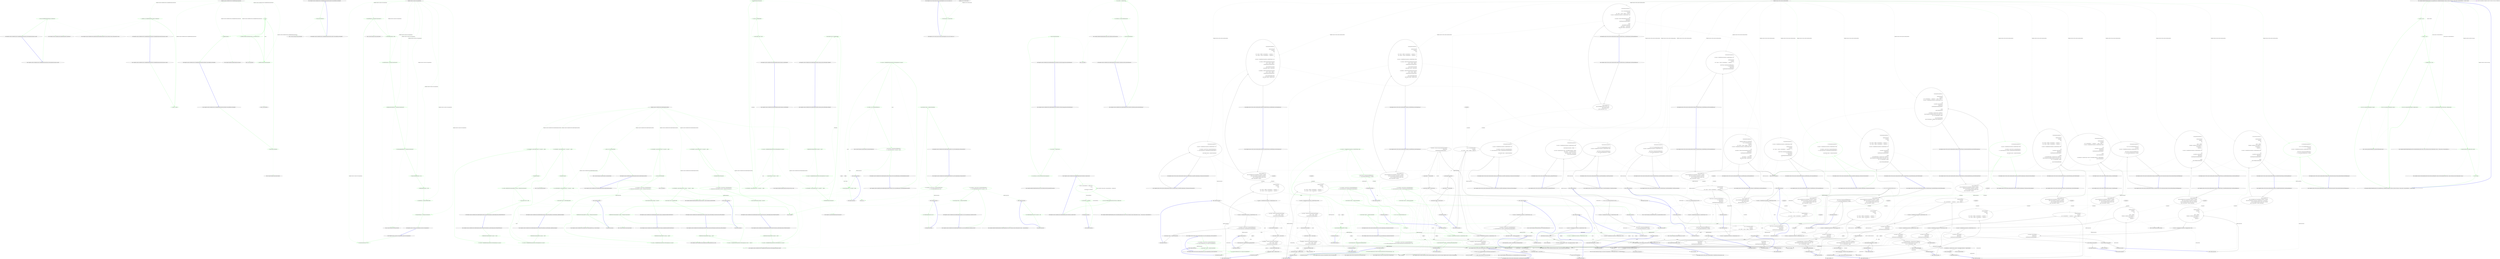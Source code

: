 digraph  {
m0_4 [cluster="HangFire.SqlServer.RabbitMq.Tests.RabbitMqChannel.RabbitMqChannel(System.Collections.Generic.IEnumerable<string>)", file="CleanRabbitMqQueueAttribute.cs", label="Entry HangFire.SqlServer.RabbitMq.Tests.RabbitMqChannel.RabbitMqChannel(System.Collections.Generic.IEnumerable<string>)", span="10-10"];
m0_5 [cluster="HangFire.SqlServer.RabbitMq.Tests.RabbitMqChannel.CreateQueue()", file="CleanRabbitMqQueueAttribute.cs", label="Entry HangFire.SqlServer.RabbitMq.Tests.RabbitMqChannel.CreateQueue()", span="18-18"];
m0_6 [cluster="HangFire.SqlServer.RabbitMq.Tests.CleanRabbitMqQueueAttribute.Before(System.Reflection.MethodInfo)", file="CleanRabbitMqQueueAttribute.cs", label="Entry HangFire.SqlServer.RabbitMq.Tests.CleanRabbitMqQueueAttribute.Before(System.Reflection.MethodInfo)", span="20-20"];
m0_7 [cluster="HangFire.SqlServer.RabbitMq.Tests.CleanRabbitMqQueueAttribute.Before(System.Reflection.MethodInfo)", color=green, community=0, file="CleanRabbitMqQueueAttribute.cs", label="0: Monitor.Enter(GlobalLock)", span="22-22"];
m0_8 [cluster="HangFire.SqlServer.RabbitMq.Tests.CleanRabbitMqQueueAttribute.Before(System.Reflection.MethodInfo)", color=green, community=0, file="CleanRabbitMqQueueAttribute.cs", label="0: _queues", span="23-23"];
m0_10 [cluster="HangFire.SqlServer.RabbitMq.Tests.CleanRabbitMqQueueAttribute.Before(System.Reflection.MethodInfo)", color=green, community=0, file="CleanRabbitMqQueueAttribute.cs", label="0: _rabbitMq.Channel.QueuePurge(queue)", span="26-26"];
m0_9 [cluster="HangFire.SqlServer.RabbitMq.Tests.CleanRabbitMqQueueAttribute.Before(System.Reflection.MethodInfo)", color=green, community=0, file="CleanRabbitMqQueueAttribute.cs", label="0: _rabbitMq.Channel.QueueDeclare(queue, true, false, false, null)", span="25-25"];
m0_11 [cluster="HangFire.SqlServer.RabbitMq.Tests.CleanRabbitMqQueueAttribute.Before(System.Reflection.MethodInfo)", color=green, community=0, file="CleanRabbitMqQueueAttribute.cs", label="0: _rabbitMq.Dispose()", span="28-28"];
m0_12 [cluster="HangFire.SqlServer.RabbitMq.Tests.CleanRabbitMqQueueAttribute.Before(System.Reflection.MethodInfo)", file="CleanRabbitMqQueueAttribute.cs", label="Exit HangFire.SqlServer.RabbitMq.Tests.CleanRabbitMqQueueAttribute.Before(System.Reflection.MethodInfo)", span="20-20"];
m0_17 [cluster="HangFire.SqlServer.RabbitMq.Tests.CleanRabbitMqQueueAttribute.After(System.Reflection.MethodInfo)", file="CleanRabbitMqQueueAttribute.cs", label="Entry HangFire.SqlServer.RabbitMq.Tests.CleanRabbitMqQueueAttribute.After(System.Reflection.MethodInfo)", span="31-31"];
m0_18 [cluster="HangFire.SqlServer.RabbitMq.Tests.CleanRabbitMqQueueAttribute.After(System.Reflection.MethodInfo)", color=green, community=0, file="CleanRabbitMqQueueAttribute.cs", label="0: Monitor.Exit(GlobalLock)", span="33-33"];
m0_19 [cluster="HangFire.SqlServer.RabbitMq.Tests.CleanRabbitMqQueueAttribute.After(System.Reflection.MethodInfo)", file="CleanRabbitMqQueueAttribute.cs", label="Exit HangFire.SqlServer.RabbitMq.Tests.CleanRabbitMqQueueAttribute.After(System.Reflection.MethodInfo)", span="31-31"];
m0_20 [cluster="System.Threading.Monitor.Exit(object)", file="CleanRabbitMqQueueAttribute.cs", label="Entry System.Threading.Monitor.Exit(object)", span="0-0"];
m0_15 [cluster="Unk.QueuePurge", file="CleanRabbitMqQueueAttribute.cs", label="Entry Unk.QueuePurge", span=""];
m0_14 [cluster="Unk.QueueDeclare", file="CleanRabbitMqQueueAttribute.cs", label="Entry Unk.QueueDeclare", span=""];
m0_21 [cluster="HangFire.SqlServer.RabbitMq.Tests.CleanRabbitMqQueueAttribute.GetMessageQueue(params string[])", file="CleanRabbitMqQueueAttribute.cs", label="Entry HangFire.SqlServer.RabbitMq.Tests.CleanRabbitMqQueueAttribute.GetMessageQueue(params string[])", span="36-36"];
m0_22 [cluster="HangFire.SqlServer.RabbitMq.Tests.CleanRabbitMqQueueAttribute.GetMessageQueue(params string[])", color=green, community=0, file="CleanRabbitMqQueueAttribute.cs", label="0: return new RabbitMqChannel(queue).CreateQueue();", span="38-38"];
m0_23 [cluster="HangFire.SqlServer.RabbitMq.Tests.CleanRabbitMqQueueAttribute.GetMessageQueue(params string[])", file="CleanRabbitMqQueueAttribute.cs", label="Exit HangFire.SqlServer.RabbitMq.Tests.CleanRabbitMqQueueAttribute.GetMessageQueue(params string[])", span="36-36"];
m0_16 [cluster="HangFire.RabbitMQ.RabbitMqJobQueue.Dispose()", file="CleanRabbitMqQueueAttribute.cs", label="Entry HangFire.RabbitMQ.RabbitMqJobQueue.Dispose()", span="82-82"];
m0_0 [cluster="HangFire.SqlServer.RabbitMq.Tests.CleanRabbitMqQueueAttribute.CleanRabbitMqQueueAttribute(params string[])", file="CleanRabbitMqQueueAttribute.cs", label="Entry HangFire.SqlServer.RabbitMq.Tests.CleanRabbitMqQueueAttribute.CleanRabbitMqQueueAttribute(params string[])", span="14-14"];
m0_1 [cluster="HangFire.SqlServer.RabbitMq.Tests.CleanRabbitMqQueueAttribute.CleanRabbitMqQueueAttribute(params string[])", color=green, community=0, file="CleanRabbitMqQueueAttribute.cs", label="0: _queues = queues", span="16-16"];
m0_2 [cluster="HangFire.SqlServer.RabbitMq.Tests.CleanRabbitMqQueueAttribute.CleanRabbitMqQueueAttribute(params string[])", color=green, community=0, file="CleanRabbitMqQueueAttribute.cs", label="0: _rabbitMq = new RabbitMqChannel(_queues).CreateQueue()", span="17-17"];
m0_3 [cluster="HangFire.SqlServer.RabbitMq.Tests.CleanRabbitMqQueueAttribute.CleanRabbitMqQueueAttribute(params string[])", file="CleanRabbitMqQueueAttribute.cs", label="Exit HangFire.SqlServer.RabbitMq.Tests.CleanRabbitMqQueueAttribute.CleanRabbitMqQueueAttribute(params string[])", span="14-14"];
m0_13 [cluster="System.Threading.Monitor.Enter(object)", file="CleanRabbitMqQueueAttribute.cs", label="Entry System.Threading.Monitor.Enter(object)", span="0-0"];
m0_24 [file="CleanRabbitMqQueueAttribute.cs", label="HangFire.SqlServer.RabbitMq.Tests.CleanRabbitMqQueueAttribute", span=""];
m3_12 [cluster="System.TimeSpan.FromSeconds(double)", file="RabbitMqJobQueue.cs", label="Entry System.TimeSpan.FromSeconds(double)", span="0-0"];
m3_13 [cluster="System.TimeSpan.FromMinutes(double)", file="RabbitMqJobQueue.cs", label="Entry System.TimeSpan.FromMinutes(double)", span="0-0"];
m3_0 [cluster="Hangfire.SqlServer.SqlServerStorageOptions.SqlServerStorageOptions()", file="RabbitMqJobQueue.cs", label="Entry Hangfire.SqlServer.SqlServerStorageOptions.SqlServerStorageOptions()", span="30-30"];
m3_1 [cluster="Hangfire.SqlServer.SqlServerStorageOptions.SqlServerStorageOptions()", color=green, community=0, file="RabbitMqJobQueue.cs", label="0: TransactionIsolationLevel = null", span="32-32"];
m3_2 [cluster="Hangfire.SqlServer.SqlServerStorageOptions.SqlServerStorageOptions()", color=green, community=0, file="RabbitMqJobQueue.cs", label="0: QueuePollInterval = TimeSpan.FromSeconds(15)", span="33-33"];
m3_3 [cluster="Hangfire.SqlServer.SqlServerStorageOptions.SqlServerStorageOptions()", color=green, community=0, file="RabbitMqJobQueue.cs", label="0: UseInvisibilityTimeout = false", span="34-34"];
m3_4 [cluster="Hangfire.SqlServer.SqlServerStorageOptions.SqlServerStorageOptions()", color=green, community=0, file="RabbitMqJobQueue.cs", label="0: InvisibilityTimeout = TimeSpan.FromMinutes(30)", span="35-35"];
m3_5 [cluster="Hangfire.SqlServer.SqlServerStorageOptions.SqlServerStorageOptions()", color=green, community=0, file="RabbitMqJobQueue.cs", label="0: JobExpirationCheckInterval = TimeSpan.FromMinutes(30)", span="36-36"];
m3_6 [cluster="Hangfire.SqlServer.SqlServerStorageOptions.SqlServerStorageOptions()", color=green, community=0, file="RabbitMqJobQueue.cs", label="0: CountersAggregateInterval = TimeSpan.FromMinutes(5)", span="37-37"];
m3_7 [cluster="Hangfire.SqlServer.SqlServerStorageOptions.SqlServerStorageOptions()", color=green, community=0, file="RabbitMqJobQueue.cs", label="0: PrepareSchemaIfNecessary = true", span="38-38"];
m3_8 [cluster="Hangfire.SqlServer.SqlServerStorageOptions.SqlServerStorageOptions()", color=green, community=0, file="RabbitMqJobQueue.cs", label="0: DashboardJobListLimit = 10000", span="39-39"];
m3_9 [cluster="Hangfire.SqlServer.SqlServerStorageOptions.SqlServerStorageOptions()", color=green, community=0, file="RabbitMqJobQueue.cs", label="0: _schemaName = Constants.DefaultSchema", span="40-40"];
m3_10 [cluster="Hangfire.SqlServer.SqlServerStorageOptions.SqlServerStorageOptions()", color=green, community=0, file="RabbitMqJobQueue.cs", label="0: TransactionTimeout = TimeSpan.FromMinutes(1)", span="41-41"];
m3_11 [cluster="Hangfire.SqlServer.SqlServerStorageOptions.SqlServerStorageOptions()", file="RabbitMqJobQueue.cs", label="Exit Hangfire.SqlServer.SqlServerStorageOptions.SqlServerStorageOptions()", span="30-30"];
m3_14 [file="RabbitMqJobQueue.cs", label="Hangfire.SqlServer.SqlServerStorageOptions", span=""];
m4_31 [cluster="HangFire.RabbitMQ.RabbitMqJobQueue.Dequeue(string[], System.Threading.CancellationToken)", file="RabbitMqJobQueueFacts.cs", label="Entry HangFire.RabbitMQ.RabbitMqJobQueue.Dequeue(string[], System.Threading.CancellationToken)", span="40-40"];
m4_56 [cluster="HangFire.SqlServer.RabbitMq.Tests.RabbitMqJobQueueFacts.Dequeue_MakesJobInvisibleForOtherFetchers()", file="RabbitMqJobQueueFacts.cs", label="Entry HangFire.SqlServer.RabbitMq.Tests.RabbitMqJobQueueFacts.Dequeue_MakesJobInvisibleForOtherFetchers()", span="92-92"];
m4_57 [cluster="HangFire.SqlServer.RabbitMq.Tests.RabbitMqJobQueueFacts.Dequeue_MakesJobInvisibleForOtherFetchers()", color=green, community=0, file="RabbitMqJobQueueFacts.cs", label="0: RabbitMqUtils.EnqueueJobId(''my-queue'', ''job-id9'')", span="95-95"];
m4_58 [cluster="HangFire.SqlServer.RabbitMq.Tests.RabbitMqJobQueueFacts.Dequeue_MakesJobInvisibleForOtherFetchers()", color=green, community=0, file="RabbitMqJobQueueFacts.cs", label="0: var queue = CleanRabbitMqQueueAttribute.GetMessageQueue(''my-queue'')", span="97-97"];
m4_59 [cluster="HangFire.SqlServer.RabbitMq.Tests.RabbitMqJobQueueFacts.Dequeue_MakesJobInvisibleForOtherFetchers()", color=green, community=0, file="RabbitMqJobQueueFacts.cs", label="0: var fetchedJob = queue.Dequeue(new[] {''my-queue''}, _token)", span="100-100"];
m4_60 [cluster="HangFire.SqlServer.RabbitMq.Tests.RabbitMqJobQueueFacts.Dequeue_MakesJobInvisibleForOtherFetchers()", color=green, community=0, file="RabbitMqJobQueueFacts.cs", label="0: Assert.NotNull(fetchedJob)", span="103-103"];
m4_61 [cluster="HangFire.SqlServer.RabbitMq.Tests.RabbitMqJobQueueFacts.Dequeue_MakesJobInvisibleForOtherFetchers()", color=green, community=0, file="RabbitMqJobQueueFacts.cs", label="0: var exception = Assert.Throws<TimeoutException>(\r\n                    () => RabbitMqUtils.DequeueJobId(''my-queue'', TimeSpan.FromSeconds(1)))", span="105-106"];
m4_62 [cluster="HangFire.SqlServer.RabbitMq.Tests.RabbitMqJobQueueFacts.Dequeue_MakesJobInvisibleForOtherFetchers()", color=green, community=0, file="RabbitMqJobQueueFacts.cs", label="0: Assert.Equal(exception.Message, ''my-queue'')", span="108-108"];
m4_63 [cluster="HangFire.SqlServer.RabbitMq.Tests.RabbitMqJobQueueFacts.Dequeue_MakesJobInvisibleForOtherFetchers()", file="RabbitMqJobQueueFacts.cs", label="Exit HangFire.SqlServer.RabbitMq.Tests.RabbitMqJobQueueFacts.Dequeue_MakesJobInvisibleForOtherFetchers()", span="92-92"];
m4_32 [cluster="HangFire.Storage.IFetchedJob.RemoveFromQueue()", file="RabbitMqJobQueueFacts.cs", label="Entry HangFire.Storage.IFetchedJob.RemoveFromQueue()", span="24-24"];
m4_69 [cluster="HangFire.SqlServer.RabbitMq.Tests.RabbitMqUtils.DequeueJobId(string, System.TimeSpan)", file="RabbitMqJobQueueFacts.cs", label="Entry HangFire.SqlServer.RabbitMq.Tests.RabbitMqUtils.DequeueJobId(string, System.TimeSpan)", span="22-22"];
m4_9 [cluster="Unk.Equal", file="RabbitMqJobQueueFacts.cs", label="Entry Unk.Equal", span=""];
m4_3 [cluster="System.Threading.CancellationToken.CancellationToken()", file="RabbitMqJobQueueFacts.cs", label="Entry System.Threading.CancellationToken.CancellationToken()", span="0-0"];
m4_41 [cluster="HangFire.SqlServer.RabbitMq.Tests.RabbitMqJobQueueFacts.Dequeue_ThrowsCanceledException_WhenTokenHasBeenCancelled()", file="RabbitMqJobQueueFacts.cs", label="Entry HangFire.SqlServer.RabbitMq.Tests.RabbitMqJobQueueFacts.Dequeue_ThrowsCanceledException_WhenTokenHasBeenCancelled()", span="68-68"];
m4_42 [cluster="HangFire.SqlServer.RabbitMq.Tests.RabbitMqJobQueueFacts.Dequeue_ThrowsCanceledException_WhenTokenHasBeenCancelled()", color=green, community=0, file="RabbitMqJobQueueFacts.cs", label="0: var queue = CleanRabbitMqQueueAttribute.GetMessageQueue(''my-queue'')", span="70-70"];
m4_43 [cluster="HangFire.SqlServer.RabbitMq.Tests.RabbitMqJobQueueFacts.Dequeue_ThrowsCanceledException_WhenTokenHasBeenCancelled()", color=green, community=0, file="RabbitMqJobQueueFacts.cs", label="0: var token = new CancellationToken(true)", span="72-72"];
m4_44 [cluster="HangFire.SqlServer.RabbitMq.Tests.RabbitMqJobQueueFacts.Dequeue_ThrowsCanceledException_WhenTokenHasBeenCancelled()", color=green, community=0, file="RabbitMqJobQueueFacts.cs", label="0: Assert.Throws<OperationCanceledException>(\r\n                    () => queue.Dequeue(new[] {''my-queue''}, token))", span="74-75"];
m4_45 [cluster="HangFire.SqlServer.RabbitMq.Tests.RabbitMqJobQueueFacts.Dequeue_ThrowsCanceledException_WhenTokenHasBeenCancelled()", file="RabbitMqJobQueueFacts.cs", label="Exit HangFire.SqlServer.RabbitMq.Tests.RabbitMqJobQueueFacts.Dequeue_ThrowsCanceledException_WhenTokenHasBeenCancelled()", span="68-68"];
m4_14 [cluster="HangFire.SqlServer.RabbitMq.Tests.RabbitMqJobQueueFacts.Ctor_ThrowsAnException_WhenFactoryIsNull()", file="RabbitMqJobQueueFacts.cs", label="Entry HangFire.SqlServer.RabbitMq.Tests.RabbitMqJobQueueFacts.Ctor_ThrowsAnException_WhenFactoryIsNull()", span="26-26"];
m4_15 [cluster="HangFire.SqlServer.RabbitMq.Tests.RabbitMqJobQueueFacts.Ctor_ThrowsAnException_WhenFactoryIsNull()", color=green, community=0, file="RabbitMqJobQueueFacts.cs", label="0: var exception = Assert.Throws<ArgumentNullException>(\r\n                () => new RabbitMqJobQueue(new[]{''my-queue''}, null))", span="28-29"];
m4_16 [cluster="HangFire.SqlServer.RabbitMq.Tests.RabbitMqJobQueueFacts.Ctor_ThrowsAnException_WhenFactoryIsNull()", color=green, community=0, file="RabbitMqJobQueueFacts.cs", label="0: Assert.Equal(''factory'', exception.ParamName)", span="31-31"];
m4_17 [cluster="HangFire.SqlServer.RabbitMq.Tests.RabbitMqJobQueueFacts.Ctor_ThrowsAnException_WhenFactoryIsNull()", file="RabbitMqJobQueueFacts.cs", label="Exit HangFire.SqlServer.RabbitMq.Tests.RabbitMqJobQueueFacts.Ctor_ThrowsAnException_WhenFactoryIsNull()", span="26-26"];
m4_33 [cluster="HangFire.SqlServer.RabbitMq.Tests.RabbitMqJobQueueFacts.Dequeue_ReturnsFetchedJob_WithJobId()", file="RabbitMqJobQueueFacts.cs", label="Entry HangFire.SqlServer.RabbitMq.Tests.RabbitMqJobQueueFacts.Dequeue_ReturnsFetchedJob_WithJobId()", span="54-54"];
m4_34 [cluster="HangFire.SqlServer.RabbitMq.Tests.RabbitMqJobQueueFacts.Dequeue_ReturnsFetchedJob_WithJobId()", color=green, community=0, file="RabbitMqJobQueueFacts.cs", label="0: RabbitMqUtils.EnqueueJobId(''my-queue'', ''job-id'')", span="56-56"];
m4_35 [cluster="HangFire.SqlServer.RabbitMq.Tests.RabbitMqJobQueueFacts.Dequeue_ReturnsFetchedJob_WithJobId()", color=green, community=0, file="RabbitMqJobQueueFacts.cs", label="0: var queue = CleanRabbitMqQueueAttribute.GetMessageQueue(''my-queue'')", span="58-58"];
m4_36 [cluster="HangFire.SqlServer.RabbitMq.Tests.RabbitMqJobQueueFacts.Dequeue_ReturnsFetchedJob_WithJobId()", color=green, community=0, file="RabbitMqJobQueueFacts.cs", label="0: var fetchedJob = queue.Dequeue(new[] { ''my-queue'' }, _token)", span="60-60"];
m4_37 [cluster="HangFire.SqlServer.RabbitMq.Tests.RabbitMqJobQueueFacts.Dequeue_ReturnsFetchedJob_WithJobId()", color=green, community=0, file="RabbitMqJobQueueFacts.cs", label="0: fetchedJob.RemoveFromQueue()", span="61-61"];
m4_38 [cluster="HangFire.SqlServer.RabbitMq.Tests.RabbitMqJobQueueFacts.Dequeue_ReturnsFetchedJob_WithJobId()", color=green, community=0, file="RabbitMqJobQueueFacts.cs", label="0: Assert.Equal(''job-id'', fetchedJob.JobId)", span="63-63"];
m4_39 [cluster="HangFire.SqlServer.RabbitMq.Tests.RabbitMqJobQueueFacts.Dequeue_ReturnsFetchedJob_WithJobId()", file="RabbitMqJobQueueFacts.cs", label="Exit HangFire.SqlServer.RabbitMq.Tests.RabbitMqJobQueueFacts.Dequeue_ReturnsFetchedJob_WithJobId()", span="54-54"];
m4_21 [cluster="HangFire.SqlServer.RabbitMq.Tests.RabbitMqJobQueueFacts.Enqueue_SendsTheJobId()", file="RabbitMqJobQueueFacts.cs", label="Entry HangFire.SqlServer.RabbitMq.Tests.RabbitMqJobQueueFacts.Enqueue_SendsTheJobId()", span="35-35"];
m4_22 [cluster="HangFire.SqlServer.RabbitMq.Tests.RabbitMqJobQueueFacts.Enqueue_SendsTheJobId()", color=green, community=0, file="RabbitMqJobQueueFacts.cs", label="0: var queue = CleanRabbitMqQueueAttribute.GetMessageQueue(''my-queue'')", span="38-38"];
m4_23 [cluster="HangFire.SqlServer.RabbitMq.Tests.RabbitMqJobQueueFacts.Enqueue_SendsTheJobId()", color=green, community=0, file="RabbitMqJobQueueFacts.cs", label="0: queue.Enqueue(''my-queue'', ''job-id'')", span="41-41"];
m4_24 [cluster="HangFire.SqlServer.RabbitMq.Tests.RabbitMqJobQueueFacts.Enqueue_SendsTheJobId()", color=green, community=0, file="RabbitMqJobQueueFacts.cs", label="0: var fetchedJob = queue.Dequeue(new[] { ''my-queue'' }, _token)", span="44-44"];
m4_25 [cluster="HangFire.SqlServer.RabbitMq.Tests.RabbitMqJobQueueFacts.Enqueue_SendsTheJobId()", color=green, community=0, file="RabbitMqJobQueueFacts.cs", label="0: fetchedJob.RemoveFromQueue()", span="45-45"];
m4_26 [cluster="HangFire.SqlServer.RabbitMq.Tests.RabbitMqJobQueueFacts.Enqueue_SendsTheJobId()", color=green, community=0, file="RabbitMqJobQueueFacts.cs", label="0: var body = fetchedJob.JobId", span="47-47"];
m4_27 [cluster="HangFire.SqlServer.RabbitMq.Tests.RabbitMqJobQueueFacts.Enqueue_SendsTheJobId()", color=green, community=0, file="RabbitMqJobQueueFacts.cs", label="0: Assert.Equal(''job-id'', body)", span="49-49"];
m4_28 [cluster="HangFire.SqlServer.RabbitMq.Tests.RabbitMqJobQueueFacts.Enqueue_SendsTheJobId()", file="RabbitMqJobQueueFacts.cs", label="Exit HangFire.SqlServer.RabbitMq.Tests.RabbitMqJobQueueFacts.Enqueue_SendsTheJobId()", span="35-35"];
m4_8 [cluster="Unk.>", file="RabbitMqJobQueueFacts.cs", label="Entry Unk.>", span=""];
m4_68 [cluster="System.TimeSpan.FromSeconds(double)", file="RabbitMqJobQueueFacts.cs", label="Entry System.TimeSpan.FromSeconds(double)", span="0-0"];
m4_90 [cluster="HangFire.SqlServer.RabbitMq.Tests.RabbitMqJobQueueFacts.DisposeWithoutRemoval_OnFetchedJob_CanBeDequeuedAgain()", file="RabbitMqJobQueueFacts.cs", label="Entry HangFire.SqlServer.RabbitMq.Tests.RabbitMqJobQueueFacts.DisposeWithoutRemoval_OnFetchedJob_CanBeDequeuedAgain()", span="152-152"];
m4_91 [cluster="HangFire.SqlServer.RabbitMq.Tests.RabbitMqJobQueueFacts.DisposeWithoutRemoval_OnFetchedJob_CanBeDequeuedAgain()", color=green, community=0, file="RabbitMqJobQueueFacts.cs", label="0: RabbitMqUtils.EnqueueJobId(''my-queue'', ''job-id'')", span="155-155"];
m4_92 [cluster="HangFire.SqlServer.RabbitMq.Tests.RabbitMqJobQueueFacts.DisposeWithoutRemoval_OnFetchedJob_CanBeDequeuedAgain()", color=green, community=0, file="RabbitMqJobQueueFacts.cs", label="0: var queue = CleanRabbitMqQueueAttribute.GetMessageQueue(''my-queue'')", span="157-157"];
m4_93 [cluster="HangFire.SqlServer.RabbitMq.Tests.RabbitMqJobQueueFacts.DisposeWithoutRemoval_OnFetchedJob_CanBeDequeuedAgain()", color=green, community=0, file="RabbitMqJobQueueFacts.cs", label="0: var fetchedJob = queue.Dequeue(new[] { ''my-queue'' }, _token)", span="160-160"];
m4_95 [cluster="HangFire.SqlServer.RabbitMq.Tests.RabbitMqJobQueueFacts.DisposeWithoutRemoval_OnFetchedJob_CanBeDequeuedAgain()", color=green, community=0, file="RabbitMqJobQueueFacts.cs", label="0: var newFetchedJob = queue.Dequeue(new[] { ''my-queue'' }, _token)", span="164-164"];
m4_94 [cluster="HangFire.SqlServer.RabbitMq.Tests.RabbitMqJobQueueFacts.DisposeWithoutRemoval_OnFetchedJob_CanBeDequeuedAgain()", color=green, community=0, file="RabbitMqJobQueueFacts.cs", label="0: fetchedJob.Dispose()", span="161-161"];
m4_96 [cluster="HangFire.SqlServer.RabbitMq.Tests.RabbitMqJobQueueFacts.DisposeWithoutRemoval_OnFetchedJob_CanBeDequeuedAgain()", color=green, community=0, file="RabbitMqJobQueueFacts.cs", label="0: Assert.Equal(''job-id'', newFetchedJob.JobId)", span="166-166"];
m4_97 [cluster="HangFire.SqlServer.RabbitMq.Tests.RabbitMqJobQueueFacts.DisposeWithoutRemoval_OnFetchedJob_CanBeDequeuedAgain()", file="RabbitMqJobQueueFacts.cs", label="Exit HangFire.SqlServer.RabbitMq.Tests.RabbitMqJobQueueFacts.DisposeWithoutRemoval_OnFetchedJob_CanBeDequeuedAgain()", span="152-152"];
m4_30 [cluster="HangFire.RabbitMQ.RabbitMqJobQueue.Enqueue(string, string)", file="RabbitMqJobQueueFacts.cs", label="Entry HangFire.RabbitMQ.RabbitMqJobQueue.Enqueue(string, string)", span="73-73"];
m4_64 [cluster="Unk.NotNull", file="RabbitMqJobQueueFacts.cs", label="Entry Unk.NotNull", span=""];
m4_50 [cluster="HangFire.SqlServer.RabbitMq.Tests.RabbitMqJobQueueFacts.Dequeue_ReturnsFetchedJob_FromOtherQueues_IfFirstAreEmpty()", file="RabbitMqJobQueueFacts.cs", label="Entry HangFire.SqlServer.RabbitMq.Tests.RabbitMqJobQueueFacts.Dequeue_ReturnsFetchedJob_FromOtherQueues_IfFirstAreEmpty()", span="80-80"];
m4_51 [cluster="HangFire.SqlServer.RabbitMq.Tests.RabbitMqJobQueueFacts.Dequeue_ReturnsFetchedJob_FromOtherQueues_IfFirstAreEmpty()", color=green, community=0, file="RabbitMqJobQueueFacts.cs", label="0: RabbitMqUtils.EnqueueJobId(''queue-2'', ''job-id'')", span="82-82"];
m4_52 [cluster="HangFire.SqlServer.RabbitMq.Tests.RabbitMqJobQueueFacts.Dequeue_ReturnsFetchedJob_FromOtherQueues_IfFirstAreEmpty()", color=green, community=0, file="RabbitMqJobQueueFacts.cs", label="0: var queue = CleanRabbitMqQueueAttribute.GetMessageQueue(''queue-1'', ''queue-2'')", span="83-83"];
m4_53 [cluster="HangFire.SqlServer.RabbitMq.Tests.RabbitMqJobQueueFacts.Dequeue_ReturnsFetchedJob_FromOtherQueues_IfFirstAreEmpty()", color=green, community=0, file="RabbitMqJobQueueFacts.cs", label="0: var fetchedJob = queue.Dequeue(new[] {''queue-1'', ''queue-2''}, _token)", span="85-85"];
m4_54 [cluster="HangFire.SqlServer.RabbitMq.Tests.RabbitMqJobQueueFacts.Dequeue_ReturnsFetchedJob_FromOtherQueues_IfFirstAreEmpty()", color=green, community=0, file="RabbitMqJobQueueFacts.cs", label="0: Assert.Equal(''job-id'', fetchedJob.JobId)", span="87-87"];
m4_55 [cluster="HangFire.SqlServer.RabbitMq.Tests.RabbitMqJobQueueFacts.Dequeue_ReturnsFetchedJob_FromOtherQueues_IfFirstAreEmpty()", file="RabbitMqJobQueueFacts.cs", label="Exit HangFire.SqlServer.RabbitMq.Tests.RabbitMqJobQueueFacts.Dequeue_ReturnsFetchedJob_FromOtherQueues_IfFirstAreEmpty()", span="80-80"];
m4_0 [cluster="HangFire.SqlServer.RabbitMq.Tests.RabbitMqJobQueueFacts.RabbitMqJobQueueFacts()", file="RabbitMqJobQueueFacts.cs", label="Entry HangFire.SqlServer.RabbitMq.Tests.RabbitMqJobQueueFacts.RabbitMqJobQueueFacts()", span="11-11"];
m4_1 [cluster="HangFire.SqlServer.RabbitMq.Tests.RabbitMqJobQueueFacts.RabbitMqJobQueueFacts()", color=green, community=0, file="RabbitMqJobQueueFacts.cs", label="0: _token = new CancellationToken()", span="13-13"];
m4_2 [cluster="HangFire.SqlServer.RabbitMq.Tests.RabbitMqJobQueueFacts.RabbitMqJobQueueFacts()", file="RabbitMqJobQueueFacts.cs", label="Exit HangFire.SqlServer.RabbitMq.Tests.RabbitMqJobQueueFacts.RabbitMqJobQueueFacts()", span="11-11"];
m4_70 [cluster="HangFire.SqlServer.RabbitMq.Tests.RabbitMqJobQueueFacts.RemoveFromQueue_OnFetchedJob_RemovesTheJobCompletely()", file="RabbitMqJobQueueFacts.cs", label="Entry HangFire.SqlServer.RabbitMq.Tests.RabbitMqJobQueueFacts.RemoveFromQueue_OnFetchedJob_RemovesTheJobCompletely()", span="113-113"];
m4_71 [cluster="HangFire.SqlServer.RabbitMq.Tests.RabbitMqJobQueueFacts.RemoveFromQueue_OnFetchedJob_RemovesTheJobCompletely()", color=green, community=0, file="RabbitMqJobQueueFacts.cs", label="0: RabbitMqUtils.EnqueueJobId(''my-queue'', ''job-id'')", span="116-116"];
m4_72 [cluster="HangFire.SqlServer.RabbitMq.Tests.RabbitMqJobQueueFacts.RemoveFromQueue_OnFetchedJob_RemovesTheJobCompletely()", color=green, community=0, file="RabbitMqJobQueueFacts.cs", label="0: var queue = CleanRabbitMqQueueAttribute.GetMessageQueue(''my-queue'')", span="117-117"];
m4_73 [cluster="HangFire.SqlServer.RabbitMq.Tests.RabbitMqJobQueueFacts.RemoveFromQueue_OnFetchedJob_RemovesTheJobCompletely()", color=green, community=0, file="RabbitMqJobQueueFacts.cs", label="0: var fetchedJob = queue.Dequeue(new[] {''my-queue''}, _token)", span="120-120"];
m4_74 [cluster="HangFire.SqlServer.RabbitMq.Tests.RabbitMqJobQueueFacts.RemoveFromQueue_OnFetchedJob_RemovesTheJobCompletely()", color=green, community=0, file="RabbitMqJobQueueFacts.cs", label="0: fetchedJob.RemoveFromQueue()", span="122-122"];
m4_75 [cluster="HangFire.SqlServer.RabbitMq.Tests.RabbitMqJobQueueFacts.RemoveFromQueue_OnFetchedJob_RemovesTheJobCompletely()", color=green, community=0, file="RabbitMqJobQueueFacts.cs", label="0: var exception = Assert.Throws<TimeoutException>(\r\n                    () => RabbitMqUtils.DequeueJobId(''my-queue'', TimeSpan.FromSeconds(1)))", span="126-127"];
m4_76 [cluster="HangFire.SqlServer.RabbitMq.Tests.RabbitMqJobQueueFacts.RemoveFromQueue_OnFetchedJob_RemovesTheJobCompletely()", color=green, community=0, file="RabbitMqJobQueueFacts.cs", label="0: Assert.Equal(exception.Message, ''my-queue'')", span="129-129"];
m4_77 [cluster="HangFire.SqlServer.RabbitMq.Tests.RabbitMqJobQueueFacts.RemoveFromQueue_OnFetchedJob_RemovesTheJobCompletely()", file="RabbitMqJobQueueFacts.cs", label="Exit HangFire.SqlServer.RabbitMq.Tests.RabbitMqJobQueueFacts.RemoveFromQueue_OnFetchedJob_RemovesTheJobCompletely()", span="113-113"];
m4_40 [cluster="HangFire.SqlServer.RabbitMq.Tests.RabbitMqUtils.EnqueueJobId(string, string)", file="RabbitMqJobQueueFacts.cs", label="Entry HangFire.SqlServer.RabbitMq.Tests.RabbitMqUtils.EnqueueJobId(string, string)", span="9-9"];
m4_78 [cluster="lambda expression", file="RabbitMqJobQueueFacts.cs", label="Entry lambda expression", span="127-127"];
m4_10 [cluster="lambda expression", file="RabbitMqJobQueueFacts.cs", label="Entry lambda expression", span="20-20"];
m4_11 [cluster="lambda expression", color=green, community=0, file="RabbitMqJobQueueFacts.cs", label="0: new RabbitMqJobQueue(null, null)", span="20-20"];
m4_12 [cluster="lambda expression", file="RabbitMqJobQueueFacts.cs", label="Exit lambda expression", span="20-20"];
m4_18 [cluster="lambda expression", file="RabbitMqJobQueueFacts.cs", label="Entry lambda expression", span="29-29"];
m4_19 [cluster="lambda expression", color=green, community=0, file="RabbitMqJobQueueFacts.cs", label="0: new RabbitMqJobQueue(new[]{''my-queue''}, null)", span="29-29"];
m4_20 [cluster="lambda expression", file="RabbitMqJobQueueFacts.cs", label="Exit lambda expression", span="29-29"];
m4_48 [cluster="lambda expression", color=green, community=0, file="RabbitMqJobQueueFacts.cs", label="0: queue.Dequeue(new[] {''my-queue''}, token)", span="75-75"];
m4_47 [cluster="lambda expression", file="RabbitMqJobQueueFacts.cs", label="Entry lambda expression", span="75-75"];
m4_49 [cluster="lambda expression", file="RabbitMqJobQueueFacts.cs", label="Exit lambda expression", span="75-75"];
m4_65 [cluster="lambda expression", file="RabbitMqJobQueueFacts.cs", label="Entry lambda expression", span="106-106"];
m4_66 [cluster="lambda expression", color=green, community=0, file="RabbitMqJobQueueFacts.cs", label="0: RabbitMqUtils.DequeueJobId(''my-queue'', TimeSpan.FromSeconds(1))", span="106-106"];
m4_67 [cluster="lambda expression", file="RabbitMqJobQueueFacts.cs", label="Exit lambda expression", span="106-106"];
m4_79 [cluster="lambda expression", color=green, community=0, file="RabbitMqJobQueueFacts.cs", label="0: RabbitMqUtils.DequeueJobId(''my-queue'', TimeSpan.FromSeconds(1))", span="127-127"];
m4_80 [cluster="lambda expression", file="RabbitMqJobQueueFacts.cs", label="Exit lambda expression", span="127-127"];
m4_29 [cluster="HangFire.SqlServer.RabbitMq.Tests.CleanRabbitMqQueueAttribute.GetMessageQueue(params string[])", file="RabbitMqJobQueueFacts.cs", label="Entry HangFire.SqlServer.RabbitMq.Tests.CleanRabbitMqQueueAttribute.GetMessageQueue(params string[])", span="36-36"];
m4_46 [cluster="System.Threading.CancellationToken.CancellationToken(bool)", file="RabbitMqJobQueueFacts.cs", label="Entry System.Threading.CancellationToken.CancellationToken(bool)", span="0-0"];
m4_13 [cluster="HangFire.RabbitMQ.RabbitMqJobQueue.RabbitMqJobQueue(System.Collections.Generic.IEnumerable<string>, ConnectionFactory)", file="RabbitMqJobQueueFacts.cs", label="Entry HangFire.RabbitMQ.RabbitMqJobQueue.RabbitMqJobQueue(System.Collections.Generic.IEnumerable<string>, ConnectionFactory)", span="22-22"];
m4_81 [cluster="HangFire.SqlServer.RabbitMq.Tests.RabbitMqJobQueueFacts.DisposeWithoutRemoval_OnFetchedJob_ReturnsTheJobToTheQueue()", file="RabbitMqJobQueueFacts.cs", label="Entry HangFire.SqlServer.RabbitMq.Tests.RabbitMqJobQueueFacts.DisposeWithoutRemoval_OnFetchedJob_ReturnsTheJobToTheQueue()", span="134-134"];
m4_82 [cluster="HangFire.SqlServer.RabbitMq.Tests.RabbitMqJobQueueFacts.DisposeWithoutRemoval_OnFetchedJob_ReturnsTheJobToTheQueue()", color=green, community=0, file="RabbitMqJobQueueFacts.cs", label="0: RabbitMqUtils.EnqueueJobId(''my-queue'', ''job-id'')", span="137-137"];
m4_83 [cluster="HangFire.SqlServer.RabbitMq.Tests.RabbitMqJobQueueFacts.DisposeWithoutRemoval_OnFetchedJob_ReturnsTheJobToTheQueue()", color=green, community=0, file="RabbitMqJobQueueFacts.cs", label="0: var queue = CleanRabbitMqQueueAttribute.GetMessageQueue(''my-queue'')", span="139-139"];
m4_84 [cluster="HangFire.SqlServer.RabbitMq.Tests.RabbitMqJobQueueFacts.DisposeWithoutRemoval_OnFetchedJob_ReturnsTheJobToTheQueue()", color=green, community=0, file="RabbitMqJobQueueFacts.cs", label="0: var fetchedJob = queue.Dequeue(new[] {''my-queue''}, _token)", span="142-142"];
m4_85 [cluster="HangFire.SqlServer.RabbitMq.Tests.RabbitMqJobQueueFacts.DisposeWithoutRemoval_OnFetchedJob_ReturnsTheJobToTheQueue()", color=green, community=0, file="RabbitMqJobQueueFacts.cs", label="0: fetchedJob.Dispose()", span="143-143"];
m4_86 [cluster="HangFire.SqlServer.RabbitMq.Tests.RabbitMqJobQueueFacts.DisposeWithoutRemoval_OnFetchedJob_ReturnsTheJobToTheQueue()", color=green, community=0, file="RabbitMqJobQueueFacts.cs", label="0: var jobId = RabbitMqUtils.DequeueJobId(''my-queue'', TimeSpan.FromSeconds(5))", span="146-146"];
m4_87 [cluster="HangFire.SqlServer.RabbitMq.Tests.RabbitMqJobQueueFacts.DisposeWithoutRemoval_OnFetchedJob_ReturnsTheJobToTheQueue()", color=green, community=0, file="RabbitMqJobQueueFacts.cs", label="0: Assert.Equal(''job-id'', jobId)", span="147-147"];
m4_88 [cluster="HangFire.SqlServer.RabbitMq.Tests.RabbitMqJobQueueFacts.DisposeWithoutRemoval_OnFetchedJob_ReturnsTheJobToTheQueue()", file="RabbitMqJobQueueFacts.cs", label="Exit HangFire.SqlServer.RabbitMq.Tests.RabbitMqJobQueueFacts.DisposeWithoutRemoval_OnFetchedJob_ReturnsTheJobToTheQueue()", span="134-134"];
m4_89 [cluster="System.IDisposable.Dispose()", file="RabbitMqJobQueueFacts.cs", label="Entry System.IDisposable.Dispose()", span="0-0"];
m4_4 [cluster="HangFire.SqlServer.RabbitMq.Tests.RabbitMqJobQueueFacts.Ctor_ThrowsAnException_WhenQueueIsNull()", file="RabbitMqJobQueueFacts.cs", label="Entry HangFire.SqlServer.RabbitMq.Tests.RabbitMqJobQueueFacts.Ctor_ThrowsAnException_WhenQueueIsNull()", span="17-17"];
m4_5 [cluster="HangFire.SqlServer.RabbitMq.Tests.RabbitMqJobQueueFacts.Ctor_ThrowsAnException_WhenQueueIsNull()", color=green, community=0, file="RabbitMqJobQueueFacts.cs", label="0: var exception = Assert.Throws<ArgumentNullException>(\r\n                () => new RabbitMqJobQueue(null, null))", span="19-20"];
m4_6 [cluster="HangFire.SqlServer.RabbitMq.Tests.RabbitMqJobQueueFacts.Ctor_ThrowsAnException_WhenQueueIsNull()", color=green, community=0, file="RabbitMqJobQueueFacts.cs", label="0: Assert.Equal(''queues'', exception.ParamName)", span="22-22"];
m4_7 [cluster="HangFire.SqlServer.RabbitMq.Tests.RabbitMqJobQueueFacts.Ctor_ThrowsAnException_WhenQueueIsNull()", file="RabbitMqJobQueueFacts.cs", label="Exit HangFire.SqlServer.RabbitMq.Tests.RabbitMqJobQueueFacts.Ctor_ThrowsAnException_WhenQueueIsNull()", span="17-17"];
m4_98 [file="RabbitMqJobQueueFacts.cs", label="HangFire.SqlServer.RabbitMq.Tests.RabbitMqJobQueueFacts", span=""];
m4_99 [file="RabbitMqJobQueueFacts.cs", label=queue, span=""];
m4_100 [file="RabbitMqJobQueueFacts.cs", label=token, span=""];
m5_2 [cluster="HangFire.Server.WorkerContext.WorkerContext(HangFire.Server.ServerContext, int)", file="RabbitMqJobQueueProvider.cs", label="Entry HangFire.Server.WorkerContext.WorkerContext(HangFire.Server.ServerContext, int)", span="13-13"];
m5_3 [cluster="HangFire.Server.WorkerContext.WorkerContext(HangFire.Server.ServerContext, int)", color=green, community=0, file="RabbitMqJobQueueProvider.cs", label="0: WorkerNumber = workerNumber", span="16-16"];
m5_4 [cluster="HangFire.Server.WorkerContext.WorkerContext(HangFire.Server.ServerContext, int)", file="RabbitMqJobQueueProvider.cs", label="Exit HangFire.Server.WorkerContext.WorkerContext(HangFire.Server.ServerContext, int)", span="13-13"];
m5_5 [file="RabbitMqJobQueueProvider.cs", label="HangFire.Server.WorkerContext", span=""];
m6_7 [cluster="Unk.NotNull", file="RabbitMqJobQueueProviderFacts.cs", label="Entry Unk.NotNull", span=""];
m6_6 [cluster="HangFire.RabbitMQ.RabbitMqJobQueueProvider.GetJobQueue(IDbConnection)", file="RabbitMqJobQueueProviderFacts.cs", label="Entry HangFire.RabbitMQ.RabbitMqJobQueueProvider.GetJobQueue(IDbConnection)", span="27-27"];
m6_13 [cluster="HangFire.RabbitMQ.RabbitMqJobQueueProvider.GetJobQueueMonitoringApi(IDbConnection)", file="RabbitMqJobQueueProviderFacts.cs", label="Entry HangFire.RabbitMQ.RabbitMqJobQueueProvider.GetJobQueueMonitoringApi(IDbConnection)", span="32-32"];
m6_17 [cluster="HangFire.RabbitMQ.RabbitMqJobQueueProvider.RabbitMqJobQueueProvider(System.Collections.Generic.IEnumerable<string>, System.Action<ConnectionFactory>)", file="RabbitMqJobQueueProviderFacts.cs", label="Entry HangFire.RabbitMQ.RabbitMqJobQueueProvider.RabbitMqJobQueueProvider(System.Collections.Generic.IEnumerable<string>, System.Action<ConnectionFactory>)", span="15-15"];
m6_8 [cluster="HangFire.SqlServer.RabbitMq.Tests.RabbitMqJobQueueProviderFacts.GetMonitoringApi_ReturnsNonNullInstance()", file="RabbitMqJobQueueProviderFacts.cs", label="Entry HangFire.SqlServer.RabbitMq.Tests.RabbitMqJobQueueProviderFacts.GetMonitoringApi_ReturnsNonNullInstance()", span="23-23"];
m6_9 [cluster="HangFire.SqlServer.RabbitMq.Tests.RabbitMqJobQueueProviderFacts.GetMonitoringApi_ReturnsNonNullInstance()", color=green, community=0, file="RabbitMqJobQueueProviderFacts.cs", label="0: var provider = CreateProvider()", span="25-25"];
m6_10 [cluster="HangFire.SqlServer.RabbitMq.Tests.RabbitMqJobQueueProviderFacts.GetMonitoringApi_ReturnsNonNullInstance()", color=green, community=0, file="RabbitMqJobQueueProviderFacts.cs", label="0: var monitoring = provider.GetJobQueueMonitoringApi(null)", span="27-27"];
m6_11 [cluster="HangFire.SqlServer.RabbitMq.Tests.RabbitMqJobQueueProviderFacts.GetMonitoringApi_ReturnsNonNullInstance()", color=green, community=0, file="RabbitMqJobQueueProviderFacts.cs", label="0: Assert.NotNull(monitoring)", span="29-29"];
m6_12 [cluster="HangFire.SqlServer.RabbitMq.Tests.RabbitMqJobQueueProviderFacts.GetMonitoringApi_ReturnsNonNullInstance()", file="RabbitMqJobQueueProviderFacts.cs", label="Exit HangFire.SqlServer.RabbitMq.Tests.RabbitMqJobQueueProviderFacts.GetMonitoringApi_ReturnsNonNullInstance()", span="23-23"];
m6_5 [cluster="HangFire.SqlServer.RabbitMq.Tests.RabbitMqJobQueueProviderFacts.CreateProvider()", file="RabbitMqJobQueueProviderFacts.cs", label="Entry HangFire.SqlServer.RabbitMq.Tests.RabbitMqJobQueueProviderFacts.CreateProvider()", span="32-32"];
m6_14 [cluster="HangFire.SqlServer.RabbitMq.Tests.RabbitMqJobQueueProviderFacts.CreateProvider()", color=green, community=0, file="RabbitMqJobQueueProviderFacts.cs", label="0: Action<ConnectionFactory> configuration =\r\n                con =>\r\n                {\r\n                    con.HostName = HostName;\r\n                }", span="34-38"];
m6_15 [cluster="HangFire.SqlServer.RabbitMq.Tests.RabbitMqJobQueueProviderFacts.CreateProvider()", color=green, community=0, file="RabbitMqJobQueueProviderFacts.cs", label="0: return new RabbitMqJobQueueProvider(Queue, configuration);", span="40-40"];
m6_16 [cluster="HangFire.SqlServer.RabbitMq.Tests.RabbitMqJobQueueProviderFacts.CreateProvider()", file="RabbitMqJobQueueProviderFacts.cs", label="Exit HangFire.SqlServer.RabbitMq.Tests.RabbitMqJobQueueProviderFacts.CreateProvider()", span="32-32"];
m6_0 [cluster="HangFire.SqlServer.RabbitMq.Tests.RabbitMqJobQueueProviderFacts.GetJobQueue_ReturnsNonNullInstance()", file="RabbitMqJobQueueProviderFacts.cs", label="Entry HangFire.SqlServer.RabbitMq.Tests.RabbitMqJobQueueProviderFacts.GetJobQueue_ReturnsNonNullInstance()", span="13-13"];
m6_1 [cluster="HangFire.SqlServer.RabbitMq.Tests.RabbitMqJobQueueProviderFacts.GetJobQueue_ReturnsNonNullInstance()", color=green, community=0, file="RabbitMqJobQueueProviderFacts.cs", label="0: var provider = CreateProvider()", span="15-15"];
m6_2 [cluster="HangFire.SqlServer.RabbitMq.Tests.RabbitMqJobQueueProviderFacts.GetJobQueue_ReturnsNonNullInstance()", color=green, community=0, file="RabbitMqJobQueueProviderFacts.cs", label="0: var jobQueue = provider.GetJobQueue(null)", span="17-17"];
m6_3 [cluster="HangFire.SqlServer.RabbitMq.Tests.RabbitMqJobQueueProviderFacts.GetJobQueue_ReturnsNonNullInstance()", color=green, community=0, file="RabbitMqJobQueueProviderFacts.cs", label="0: Assert.NotNull(jobQueue)", span="19-19"];
m6_4 [cluster="HangFire.SqlServer.RabbitMq.Tests.RabbitMqJobQueueProviderFacts.GetJobQueue_ReturnsNonNullInstance()", file="RabbitMqJobQueueProviderFacts.cs", label="Exit HangFire.SqlServer.RabbitMq.Tests.RabbitMqJobQueueProviderFacts.GetJobQueue_ReturnsNonNullInstance()", span="13-13"];
m6_18 [cluster="lambda expression", file="RabbitMqJobQueueProviderFacts.cs", label="Entry lambda expression", span="35-38"];
m6_19 [cluster="lambda expression", color=green, community=0, file="RabbitMqJobQueueProviderFacts.cs", label="0: con.HostName = HostName", span="37-37"];
m6_20 [cluster="lambda expression", file="RabbitMqJobQueueProviderFacts.cs", label="Exit lambda expression", span="35-38"];
m7_0 [cluster="Hangfire.SqlServer.Tests.SqlServerJobQueueFacts.Ctor_ThrowsAnException_WhenStorageIsNull()", file="RabbitMqMonitoringApi.cs", label="Entry Hangfire.SqlServer.Tests.SqlServerJobQueueFacts.Ctor_ThrowsAnException_WhenStorageIsNull()", span="17-17"];
m7_1 [cluster="Hangfire.SqlServer.Tests.SqlServerJobQueueFacts.Ctor_ThrowsAnException_WhenStorageIsNull()", color=green, community=0, file="RabbitMqMonitoringApi.cs", label="0: var exception = Assert.Throws<ArgumentNullException>(\r\n                () => new SqlServerJobQueue(null, new SqlServerStorageOptions()))", span="19-20"];
m7_2 [cluster="Hangfire.SqlServer.Tests.SqlServerJobQueueFacts.Ctor_ThrowsAnException_WhenStorageIsNull()", color=green, community=0, file="RabbitMqMonitoringApi.cs", label="0: Assert.Equal(''storage'', exception.ParamName)", span="22-22"];
m7_3 [cluster="Hangfire.SqlServer.Tests.SqlServerJobQueueFacts.Ctor_ThrowsAnException_WhenStorageIsNull()", file="RabbitMqMonitoringApi.cs", label="Exit Hangfire.SqlServer.Tests.SqlServerJobQueueFacts.Ctor_ThrowsAnException_WhenStorageIsNull()", span="17-17"];
m7_220 [cluster="System.DateTime.AddMinutes(double)", file="RabbitMqMonitoringApi.cs", label="Entry System.DateTime.AddMinutes(double)", span="0-0"];
m7_23 [cluster="Unk.UseConnection", file="RabbitMqMonitoringApi.cs", label="Entry Unk.UseConnection", span=""];
m7_101 [cluster="Hangfire.SqlServer.Tests.SqlServerJobQueueFacts.Dequeue_ShouldFetchTimedOutJobs_FromTheSpecifiedQueue()", file="RabbitMqMonitoringApi.cs", label="Entry Hangfire.SqlServer.Tests.SqlServerJobQueueFacts.Dequeue_ShouldFetchTimedOutJobs_FromTheSpecifiedQueue()", span="148-148"];
m7_103 [cluster="Hangfire.SqlServer.Tests.SqlServerJobQueueFacts.Dequeue_ShouldFetchTimedOutJobs_FromTheSpecifiedQueue()", file="RabbitMqMonitoringApi.cs", label="UseConnection(connection =>\r\n            {\r\n                connection.Execute(\r\n                    arrangeSql,\r\n                    new\r\n                    {\r\n                        queue = ''default'',\r\n                        fetchedAt = DateTime.UtcNow.AddDays(-1),\r\n                        invocationData = '''',\r\n                        arguments = ''''\r\n                    });\r\n                var queue = CreateJobQueue(connection, invisibilityTimeout: false);\r\n\r\n                // Act\r\n                var payload = queue.Dequeue(\r\n                    DefaultQueues,\r\n                    CreateTimingOutCancellationToken());\r\n\r\n                // Assert\r\n                Assert.NotEmpty(payload.JobId);\r\n            })", span="157-177"];
m7_102 [cluster="Hangfire.SqlServer.Tests.SqlServerJobQueueFacts.Dequeue_ShouldFetchTimedOutJobs_FromTheSpecifiedQueue()", file="RabbitMqMonitoringApi.cs", label="string arrangeSql = @''\r\ninsert into HangFire.Job (InvocationData, Arguments, CreatedAt)\r\nvalues (@invocationData, @arguments, dateadd(minute, -60, getutcdate()))\r\ninsert into HangFire.JobQueue (JobId, Queue, FetchedAt)\r\nvalues (scope_identity(), @queue, @fetchedAt)''", span="150-154"];
m7_104 [cluster="Hangfire.SqlServer.Tests.SqlServerJobQueueFacts.Dequeue_ShouldFetchTimedOutJobs_FromTheSpecifiedQueue()", file="RabbitMqMonitoringApi.cs", label="Exit Hangfire.SqlServer.Tests.SqlServerJobQueueFacts.Dequeue_ShouldFetchTimedOutJobs_FromTheSpecifiedQueue()", span="148-148"];
m7_5 [cluster="Unk.Equal", file="RabbitMqMonitoringApi.cs", label="Entry Unk.Equal", span=""];
m7_207 [cluster="Hangfire.SqlServer.Tests.SqlServerJobQueueFacts.Dequeue_InvisibilityTimeout_ShouldLeaveJobInTheQueue_ButSetItsFetchedAtValue()", file="RabbitMqMonitoringApi.cs", label="Entry Hangfire.SqlServer.Tests.SqlServerJobQueueFacts.Dequeue_InvisibilityTimeout_ShouldLeaveJobInTheQueue_ButSetItsFetchedAtValue()", span="361-361"];
m7_209 [cluster="Hangfire.SqlServer.Tests.SqlServerJobQueueFacts.Dequeue_InvisibilityTimeout_ShouldLeaveJobInTheQueue_ButSetItsFetchedAtValue()", file="RabbitMqMonitoringApi.cs", label="UseConnection(connection =>\r\n            {\r\n                connection.Execute(\r\n                    arrangeSql,\r\n                    new { invocationData = '''', arguments = '''', queue = ''default'' });\r\n                var queue = CreateJobQueue(connection, invisibilityTimeout: true);\r\n\r\n                // Act\r\n                var payload = queue.Dequeue(\r\n                    DefaultQueues,\r\n                    CreateTimingOutCancellationToken());\r\n\r\n                // Assert\r\n                Assert.NotNull(payload);\r\n\r\n                var fetchedAt = connection.Query<DateTime?>(\r\n                    ''select FetchedAt from HangFire.JobQueue where JobId = @id'',\r\n                    new { id = payload.JobId }).Single();\r\n\r\n                Assert.NotNull(fetchedAt);\r\n                Assert.True(fetchedAt > DateTime.UtcNow.AddMinutes(-1));\r\n            })", span="370-391"];
m7_208 [cluster="Hangfire.SqlServer.Tests.SqlServerJobQueueFacts.Dequeue_InvisibilityTimeout_ShouldLeaveJobInTheQueue_ButSetItsFetchedAtValue()", file="RabbitMqMonitoringApi.cs", label="string arrangeSql = @''\r\ninsert into HangFire.Job (InvocationData, Arguments, CreatedAt)\r\nvalues (@invocationData, @arguments, getutcdate())\r\ninsert into HangFire.JobQueue (JobId, Queue)\r\nvalues (scope_identity(), @queue)''", span="363-367"];
m7_210 [cluster="Hangfire.SqlServer.Tests.SqlServerJobQueueFacts.Dequeue_InvisibilityTimeout_ShouldLeaveJobInTheQueue_ButSetItsFetchedAtValue()", file="RabbitMqMonitoringApi.cs", label="Exit Hangfire.SqlServer.Tests.SqlServerJobQueueFacts.Dequeue_InvisibilityTimeout_ShouldLeaveJobInTheQueue_ButSetItsFetchedAtValue()", span="361-361"];
m7_10 [cluster="Hangfire.SqlServer.SqlServerStorageOptions.SqlServerStorageOptions()", file="RabbitMqMonitoringApi.cs", label="Entry Hangfire.SqlServer.SqlServerStorageOptions.SqlServerStorageOptions()", span="30-30"];
m7_172 [cluster="Hangfire.SqlServer.Tests.SqlServerJobQueueFacts.Dequeue_InvisibilityTimeout_ThrowsOperationCanceled_WhenCancellationTokenIsSetAtTheBeginning()", file="RabbitMqMonitoringApi.cs", label="Entry Hangfire.SqlServer.Tests.SqlServerJobQueueFacts.Dequeue_InvisibilityTimeout_ThrowsOperationCanceled_WhenCancellationTokenIsSetAtTheBeginning()", span="306-306"];
m7_173 [cluster="Hangfire.SqlServer.Tests.SqlServerJobQueueFacts.Dequeue_InvisibilityTimeout_ThrowsOperationCanceled_WhenCancellationTokenIsSetAtTheBeginning()", file="RabbitMqMonitoringApi.cs", label="UseConnection(connection =>\r\n            {\r\n                var cts = new CancellationTokenSource();\r\n                cts.Cancel();\r\n                var queue = CreateJobQueue(connection, invisibilityTimeout: true);\r\n\r\n                Assert.Throws<OperationCanceledException>(\r\n                    () => queue.Dequeue(DefaultQueues, cts.Token));\r\n            })", span="308-316"];
m7_174 [cluster="Hangfire.SqlServer.Tests.SqlServerJobQueueFacts.Dequeue_InvisibilityTimeout_ThrowsOperationCanceled_WhenCancellationTokenIsSetAtTheBeginning()", file="RabbitMqMonitoringApi.cs", label="Exit Hangfire.SqlServer.Tests.SqlServerJobQueueFacts.Dequeue_InvisibilityTimeout_ThrowsOperationCanceled_WhenCancellationTokenIsSetAtTheBeginning()", span="306-306"];
m7_56 [cluster="System.Threading.CancellationTokenSource.Cancel()", file="RabbitMqMonitoringApi.cs", label="Entry System.Threading.CancellationTokenSource.Cancel()", span="0-0"];
m7_232 [cluster="Hangfire.SqlServer.Tests.SqlServerJobQueueFacts.Dequeue_InvisibilityTimeout_ShouldSetFetchedAt_OnlyForTheFetchedJob()", file="RabbitMqMonitoringApi.cs", label="Entry Hangfire.SqlServer.Tests.SqlServerJobQueueFacts.Dequeue_InvisibilityTimeout_ShouldSetFetchedAt_OnlyForTheFetchedJob()", span="428-428"];
m7_234 [cluster="Hangfire.SqlServer.Tests.SqlServerJobQueueFacts.Dequeue_InvisibilityTimeout_ShouldSetFetchedAt_OnlyForTheFetchedJob()", file="RabbitMqMonitoringApi.cs", label="UseConnection(connection =>\r\n            {\r\n                connection.Execute(\r\n                    arrangeSql,\r\n                    new[]\r\n                    {\r\n                        new { queue = ''default'', invocationData = '''', arguments = '''' },\r\n                        new { queue = ''default'', invocationData = '''', arguments = '''' }\r\n                    });\r\n                var queue = CreateJobQueue(connection, invisibilityTimeout: true);\r\n\r\n                // Act\r\n                var payload = queue.Dequeue(\r\n                    DefaultQueues,\r\n                    CreateTimingOutCancellationToken());\r\n\r\n                // Assert\r\n                var otherJobFetchedAt = connection.Query<DateTime?>(\r\n                    ''select FetchedAt from HangFire.JobQueue where JobId != @id'',\r\n                    new { id = payload.JobId }).Single();\r\n\r\n                Assert.Null(otherJobFetchedAt);\r\n            })", span="437-459"];
m7_233 [cluster="Hangfire.SqlServer.Tests.SqlServerJobQueueFacts.Dequeue_InvisibilityTimeout_ShouldSetFetchedAt_OnlyForTheFetchedJob()", file="RabbitMqMonitoringApi.cs", label="string arrangeSql = @''\r\ninsert into HangFire.Job (InvocationData, Arguments, CreatedAt)\r\nvalues (@invocationData, @arguments, getutcdate())\r\ninsert into HangFire.JobQueue (JobId, Queue)\r\nvalues (scope_identity(), @queue)''", span="430-434"];
m7_235 [cluster="Hangfire.SqlServer.Tests.SqlServerJobQueueFacts.Dequeue_InvisibilityTimeout_ShouldSetFetchedAt_OnlyForTheFetchedJob()", file="RabbitMqMonitoringApi.cs", label="Exit Hangfire.SqlServer.Tests.SqlServerJobQueueFacts.Dequeue_InvisibilityTimeout_ShouldSetFetchedAt_OnlyForTheFetchedJob()", span="428-428"];
m7_184 [cluster="Hangfire.SqlServer.Tests.SqlServerJobQueueFacts.Dequeue_InvisibilityTimeout_ShouldWaitIndefinitely_WhenThereAreNoJobs()", file="RabbitMqMonitoringApi.cs", label="Entry Hangfire.SqlServer.Tests.SqlServerJobQueueFacts.Dequeue_InvisibilityTimeout_ShouldWaitIndefinitely_WhenThereAreNoJobs()", span="320-320"];
m7_185 [cluster="Hangfire.SqlServer.Tests.SqlServerJobQueueFacts.Dequeue_InvisibilityTimeout_ShouldWaitIndefinitely_WhenThereAreNoJobs()", file="RabbitMqMonitoringApi.cs", label="UseConnection(connection =>\r\n            {\r\n                var cts = new CancellationTokenSource(200);\r\n                var queue = CreateJobQueue(connection, invisibilityTimeout: true);\r\n\r\n                Assert.Throws<OperationCanceledException>(\r\n                    () => queue.Dequeue(DefaultQueues, cts.Token));\r\n            })", span="322-329"];
m7_186 [cluster="Hangfire.SqlServer.Tests.SqlServerJobQueueFacts.Dequeue_InvisibilityTimeout_ShouldWaitIndefinitely_WhenThereAreNoJobs()", file="RabbitMqMonitoringApi.cs", label="Exit Hangfire.SqlServer.Tests.SqlServerJobQueueFacts.Dequeue_InvisibilityTimeout_ShouldWaitIndefinitely_WhenThereAreNoJobs()", span="320-320"];
m7_136 [cluster="Hangfire.SqlServer.Tests.SqlServerJobQueueFacts.Dequeue_ShouldFetchJobs_FromMultipleQueues()", file="RabbitMqMonitoringApi.cs", label="Entry Hangfire.SqlServer.Tests.SqlServerJobQueueFacts.Dequeue_ShouldFetchJobs_FromMultipleQueues()", span="240-240"];
m7_138 [cluster="Hangfire.SqlServer.Tests.SqlServerJobQueueFacts.Dequeue_ShouldFetchJobs_FromMultipleQueues()", file="RabbitMqMonitoringApi.cs", label="UseConnection(connection =>\r\n            {\r\n                connection.Execute(\r\n                    arrangeSql,\r\n                    new[]\r\n                    {\r\n                        new { queue = ''default'', invocationData = '''', arguments = '''' },\r\n                        new { queue = ''critical'', invocationData = '''', arguments = '''' }\r\n                    });\r\n\r\n                var queue = CreateJobQueue(connection, invisibilityTimeout: false);\r\n\r\n                var critical = (SqlServerTransactionJob)queue.Dequeue(\r\n                    new[] { ''critical'', ''default'' },\r\n                    CreateTimingOutCancellationToken());\r\n\r\n                Assert.NotNull(critical.JobId);\r\n                Assert.Equal(''critical'', critical.Queue);\r\n\r\n                var @default = (SqlServerTransactionJob)queue.Dequeue(\r\n                    new[] { ''critical'', ''default'' },\r\n                    CreateTimingOutCancellationToken());\r\n\r\n                Assert.NotNull(@default.JobId);\r\n                Assert.Equal(''default'', @default.Queue);\r\n            })", span="248-273"];
m7_137 [cluster="Hangfire.SqlServer.Tests.SqlServerJobQueueFacts.Dequeue_ShouldFetchJobs_FromMultipleQueues()", file="RabbitMqMonitoringApi.cs", label="string arrangeSql = @''\r\ninsert into HangFire.Job (InvocationData, Arguments, CreatedAt)\r\nvalues (@invocationData, @arguments, getutcdate())\r\ninsert into HangFire.JobQueue (JobId, Queue)\r\nvalues (scope_identity(), @queue)''", span="242-246"];
m7_139 [cluster="Hangfire.SqlServer.Tests.SqlServerJobQueueFacts.Dequeue_ShouldFetchJobs_FromMultipleQueues()", file="RabbitMqMonitoringApi.cs", label="Exit Hangfire.SqlServer.Tests.SqlServerJobQueueFacts.Dequeue_ShouldFetchJobs_FromMultipleQueues()", span="240-240"];
m7_285 [cluster="System.Threading.CancellationTokenSource.CancellationTokenSource(System.TimeSpan)", file="RabbitMqMonitoringApi.cs", label="Entry System.Threading.CancellationTokenSource.CancellationTokenSource(System.TimeSpan)", span="0-0"];
m7_4 [cluster="Unk.>", file="RabbitMqMonitoringApi.cs", label="Entry Unk.>", span=""];
m7_9 [cluster="Hangfire.SqlServer.SqlServerJobQueue.SqlServerJobQueue(Hangfire.SqlServer.SqlServerStorage, Hangfire.SqlServer.SqlServerStorageOptions)", file="RabbitMqMonitoringApi.cs", label="Entry Hangfire.SqlServer.SqlServerJobQueue.SqlServerJobQueue(Hangfire.SqlServer.SqlServerStorage, Hangfire.SqlServer.SqlServerStorageOptions)", span="40-40"];
m7_11 [cluster="Hangfire.SqlServer.Tests.SqlServerJobQueueFacts.Ctor_ThrowsAnException_WhenOptionsValueIsNull()", file="RabbitMqMonitoringApi.cs", label="Entry Hangfire.SqlServer.Tests.SqlServerJobQueueFacts.Ctor_ThrowsAnException_WhenOptionsValueIsNull()", span="26-26"];
m7_12 [cluster="Hangfire.SqlServer.Tests.SqlServerJobQueueFacts.Ctor_ThrowsAnException_WhenOptionsValueIsNull()", color=green, community=0, file="RabbitMqMonitoringApi.cs", label="0: var exception = Assert.Throws<ArgumentNullException>(\r\n                () => new SqlServerJobQueue(new SqlServerStorage(ConnectionUtils.GetConnectionString()), null))", span="28-29"];
m7_13 [cluster="Hangfire.SqlServer.Tests.SqlServerJobQueueFacts.Ctor_ThrowsAnException_WhenOptionsValueIsNull()", color=green, community=0, file="RabbitMqMonitoringApi.cs", label="0: Assert.Equal(''options'', exception.ParamName)", span="31-31"];
m7_14 [cluster="Hangfire.SqlServer.Tests.SqlServerJobQueueFacts.Ctor_ThrowsAnException_WhenOptionsValueIsNull()", file="RabbitMqMonitoringApi.cs", label="Exit Hangfire.SqlServer.Tests.SqlServerJobQueueFacts.Ctor_ThrowsAnException_WhenOptionsValueIsNull()", span="26-26"];
m7_35 [cluster="Hangfire.SqlServer.Tests.SqlServerJobQueueFacts.Dequeue_ShouldThrowAnException_WhenQueuesCollectionIsEmpty()", file="RabbitMqMonitoringApi.cs", label="Entry Hangfire.SqlServer.Tests.SqlServerJobQueueFacts.Dequeue_ShouldThrowAnException_WhenQueuesCollectionIsEmpty()", span="49-49"];
m7_36 [cluster="Hangfire.SqlServer.Tests.SqlServerJobQueueFacts.Dequeue_ShouldThrowAnException_WhenQueuesCollectionIsEmpty()", color=green, community=0, file="RabbitMqMonitoringApi.cs", label="0: UseConnection(connection =>\r\n            {\r\n                var queue = CreateJobQueue(connection, invisibilityTimeout: false);\r\n\r\n                var exception = Assert.Throws<ArgumentException>(\r\n                    () => queue.Dequeue(new string[0], CreateTimingOutCancellationToken()));\r\n\r\n                Assert.Equal(''queues'', exception.ParamName);\r\n            })", span="51-59"];
m7_37 [cluster="Hangfire.SqlServer.Tests.SqlServerJobQueueFacts.Dequeue_ShouldThrowAnException_WhenQueuesCollectionIsEmpty()", file="RabbitMqMonitoringApi.cs", label="Exit Hangfire.SqlServer.Tests.SqlServerJobQueueFacts.Dequeue_ShouldThrowAnException_WhenQueuesCollectionIsEmpty()", span="49-49"];
m7_68 [cluster="System.Threading.CancellationTokenSource.CancellationTokenSource(int)", file="RabbitMqMonitoringApi.cs", label="Entry System.Threading.CancellationTokenSource.CancellationTokenSource(int)", span="0-0"];
m7_222 [cluster="Hangfire.SqlServer.Tests.SqlServerJobQueueFacts.Dequeue_InvisibilityTimeout_ShouldFetchATimedOutJobs_FromTheSpecifiedQueue()", file="RabbitMqMonitoringApi.cs", label="Entry Hangfire.SqlServer.Tests.SqlServerJobQueueFacts.Dequeue_InvisibilityTimeout_ShouldFetchATimedOutJobs_FromTheSpecifiedQueue()", span="395-395"];
m7_224 [cluster="Hangfire.SqlServer.Tests.SqlServerJobQueueFacts.Dequeue_InvisibilityTimeout_ShouldFetchATimedOutJobs_FromTheSpecifiedQueue()", file="RabbitMqMonitoringApi.cs", label="UseConnection(connection =>\r\n            {\r\n                connection.Execute(\r\n                    arrangeSql,\r\n                    new\r\n                    {\r\n                        queue = ''default'',\r\n                        fetchedAt = DateTime.UtcNow.AddDays(-1),\r\n                        invocationData = '''',\r\n                        arguments = ''''\r\n                    });\r\n                var queue = CreateJobQueue(connection, invisibilityTimeout: true);\r\n\r\n                // Act\r\n                var payload = queue.Dequeue(\r\n                    DefaultQueues,\r\n                    CreateTimingOutCancellationToken());\r\n\r\n                // Assert\r\n                Assert.NotEmpty(payload.JobId);\r\n            })", span="404-424"];
m7_223 [cluster="Hangfire.SqlServer.Tests.SqlServerJobQueueFacts.Dequeue_InvisibilityTimeout_ShouldFetchATimedOutJobs_FromTheSpecifiedQueue()", file="RabbitMqMonitoringApi.cs", label="string arrangeSql = @''\r\ninsert into HangFire.Job (InvocationData, Arguments, CreatedAt)\r\nvalues (@invocationData, @arguments, getutcdate())\r\ninsert into HangFire.JobQueue (JobId, Queue, FetchedAt)\r\nvalues (scope_identity(), @queue, @fetchedAt)''", span="397-401"];
m7_225 [cluster="Hangfire.SqlServer.Tests.SqlServerJobQueueFacts.Dequeue_InvisibilityTimeout_ShouldFetchATimedOutJobs_FromTheSpecifiedQueue()", file="RabbitMqMonitoringApi.cs", label="Exit Hangfire.SqlServer.Tests.SqlServerJobQueueFacts.Dequeue_InvisibilityTimeout_ShouldFetchATimedOutJobs_FromTheSpecifiedQueue()", span="395-395"];
m7_286 [cluster="System.TimeSpan.FromSeconds(double)", file="RabbitMqMonitoringApi.cs", label="Entry System.TimeSpan.FromSeconds(double)", span="0-0"];
m7_20 [cluster="Hangfire.SqlServer.Tests.SqlServerJobQueueFacts.Dequeue_ShouldThrowAnException_WhenQueuesCollectionIsNull()", file="RabbitMqMonitoringApi.cs", label="Entry Hangfire.SqlServer.Tests.SqlServerJobQueueFacts.Dequeue_ShouldThrowAnException_WhenQueuesCollectionIsNull()", span="35-35"];
m7_21 [cluster="Hangfire.SqlServer.Tests.SqlServerJobQueueFacts.Dequeue_ShouldThrowAnException_WhenQueuesCollectionIsNull()", color=green, community=0, file="RabbitMqMonitoringApi.cs", label="0: UseConnection(connection =>\r\n            {\r\n                var queue = CreateJobQueue(connection, invisibilityTimeout: false);\r\n\r\n                var exception = Assert.Throws<ArgumentNullException>(\r\n                    () => queue.Dequeue(null, CreateTimingOutCancellationToken()));\r\n\r\n                Assert.Equal(''queues'', exception.ParamName);\r\n            })", span="37-45"];
m7_22 [cluster="Hangfire.SqlServer.Tests.SqlServerJobQueueFacts.Dequeue_ShouldThrowAnException_WhenQueuesCollectionIsNull()", file="RabbitMqMonitoringApi.cs", label="Exit Hangfire.SqlServer.Tests.SqlServerJobQueueFacts.Dequeue_ShouldThrowAnException_WhenQueuesCollectionIsNull()", span="35-35"];
m7_83 [cluster="Unk.Query", file="RabbitMqMonitoringApi.cs", label="Entry Unk.Query", span=""];
m7_255 [cluster="Hangfire.SqlServer.Tests.SqlServerJobQueueFacts.Dequeue_InvisibilityTimeout_ShouldFetchJobs_FromMultipleQueues()", file="RabbitMqMonitoringApi.cs", label="Entry Hangfire.SqlServer.Tests.SqlServerJobQueueFacts.Dequeue_InvisibilityTimeout_ShouldFetchJobs_FromMultipleQueues()", span="487-487"];
m7_257 [cluster="Hangfire.SqlServer.Tests.SqlServerJobQueueFacts.Dequeue_InvisibilityTimeout_ShouldFetchJobs_FromMultipleQueues()", file="RabbitMqMonitoringApi.cs", label="UseConnection(connection =>\r\n            {\r\n                connection.Execute(\r\n                    arrangeSql,\r\n                    new[]\r\n                    {\r\n                        new { queue = ''default'', invocationData = '''', arguments = '''' },\r\n                        new { queue = ''critical'', invocationData = '''', arguments = '''' }\r\n                    });\r\n\r\n                var queue = CreateJobQueue(connection, invisibilityTimeout: true);\r\n\r\n                var critical = (SqlServerTimeoutJob)queue.Dequeue(\r\n                    new[] { ''critical'', ''default'' },\r\n                    CreateTimingOutCancellationToken());\r\n\r\n                Assert.NotNull(critical.JobId);\r\n                Assert.Equal(''critical'', critical.Queue);\r\n\r\n                var @default = (SqlServerTimeoutJob)queue.Dequeue(\r\n                    new[] { ''critical'', ''default'' },\r\n                    CreateTimingOutCancellationToken());\r\n\r\n                Assert.NotNull(@default.JobId);\r\n                Assert.Equal(''default'', @default.Queue);\r\n            })", span="495-520"];
m7_256 [cluster="Hangfire.SqlServer.Tests.SqlServerJobQueueFacts.Dequeue_InvisibilityTimeout_ShouldFetchJobs_FromMultipleQueues()", file="RabbitMqMonitoringApi.cs", label="string arrangeSql = @''\r\ninsert into HangFire.Job (InvocationData, Arguments, CreatedAt)\r\nvalues (@invocationData, @arguments, getutcdate())\r\ninsert into HangFire.JobQueue (JobId, Queue)\r\nvalues (scope_identity(), @queue)''", span="489-493"];
m7_258 [cluster="Hangfire.SqlServer.Tests.SqlServerJobQueueFacts.Dequeue_InvisibilityTimeout_ShouldFetchJobs_FromMultipleQueues()", file="RabbitMqMonitoringApi.cs", label="Exit Hangfire.SqlServer.Tests.SqlServerJobQueueFacts.Dequeue_InvisibilityTimeout_ShouldFetchJobs_FromMultipleQueues()", span="487-487"];
m7_280 [cluster="Unk.Enqueue", file="RabbitMqMonitoringApi.cs", label="Entry Unk.Enqueue", span=""];
m7_18 [cluster="Hangfire.SqlServer.SqlServerStorage.SqlServerStorage(string)", file="RabbitMqMonitoringApi.cs", label="Entry Hangfire.SqlServer.SqlServerStorage.SqlServerStorage(string)", span="43-43"];
m7_161 [cluster="Hangfire.SqlServer.Tests.SqlServerJobQueueFacts.Dequeue_InvisibilityTimeout_ShouldThrowAnException_WhenQueuesCollectionIsEmpty()", file="RabbitMqMonitoringApi.cs", label="Entry Hangfire.SqlServer.Tests.SqlServerJobQueueFacts.Dequeue_InvisibilityTimeout_ShouldThrowAnException_WhenQueuesCollectionIsEmpty()", span="292-292"];
m7_162 [cluster="Hangfire.SqlServer.Tests.SqlServerJobQueueFacts.Dequeue_InvisibilityTimeout_ShouldThrowAnException_WhenQueuesCollectionIsEmpty()", file="RabbitMqMonitoringApi.cs", label="UseConnection(connection =>\r\n            {\r\n                var queue = CreateJobQueue(connection, invisibilityTimeout: true);\r\n\r\n                var exception = Assert.Throws<ArgumentException>(\r\n                    () => queue.Dequeue(new string[0], CreateTimingOutCancellationToken()));\r\n\r\n                Assert.Equal(''queues'', exception.ParamName);\r\n            })", span="294-302"];
m7_163 [cluster="Hangfire.SqlServer.Tests.SqlServerJobQueueFacts.Dequeue_InvisibilityTimeout_ShouldThrowAnException_WhenQueuesCollectionIsEmpty()", file="RabbitMqMonitoringApi.cs", label="Exit Hangfire.SqlServer.Tests.SqlServerJobQueueFacts.Dequeue_InvisibilityTimeout_ShouldThrowAnException_WhenQueuesCollectionIsEmpty()", span="292-292"];
m7_281 [cluster="Unk.ToString", file="RabbitMqMonitoringApi.cs", label="Entry Unk.ToString", span=""];
m7_111 [cluster="System.DateTime.AddDays(double)", file="RabbitMqMonitoringApi.cs", label="Entry System.DateTime.AddDays(double)", span="0-0"];
m7_98 [cluster="Unk.NotNull", file="RabbitMqMonitoringApi.cs", label="Entry Unk.NotNull", span=""];
m7_150 [cluster="Hangfire.SqlServer.Tests.SqlServerJobQueueFacts.Dequeue_InvisibilityTimeout_ShouldThrowAnException_WhenQueuesCollectionIsNull()", file="RabbitMqMonitoringApi.cs", label="Entry Hangfire.SqlServer.Tests.SqlServerJobQueueFacts.Dequeue_InvisibilityTimeout_ShouldThrowAnException_WhenQueuesCollectionIsNull()", span="278-278"];
m7_151 [cluster="Hangfire.SqlServer.Tests.SqlServerJobQueueFacts.Dequeue_InvisibilityTimeout_ShouldThrowAnException_WhenQueuesCollectionIsNull()", file="RabbitMqMonitoringApi.cs", label="UseConnection(connection =>\r\n            {\r\n                var queue = CreateJobQueue(connection, invisibilityTimeout: true);\r\n\r\n                var exception = Assert.Throws<ArgumentNullException>(\r\n                    () => queue.Dequeue(null, CreateTimingOutCancellationToken()));\r\n\r\n                Assert.Equal(''queues'', exception.ParamName);\r\n            })", span="280-288"];
m7_152 [cluster="Hangfire.SqlServer.Tests.SqlServerJobQueueFacts.Dequeue_InvisibilityTimeout_ShouldThrowAnException_WhenQueuesCollectionIsNull()", file="RabbitMqMonitoringApi.cs", label="Exit Hangfire.SqlServer.Tests.SqlServerJobQueueFacts.Dequeue_InvisibilityTimeout_ShouldThrowAnException_WhenQueuesCollectionIsNull()", span="278-278"];
m7_243 [cluster="Hangfire.SqlServer.Tests.SqlServerJobQueueFacts.Dequeue_InvisibilityTimeout_ShouldFetchJobs_OnlyFromSpecifiedQueues()", file="RabbitMqMonitoringApi.cs", label="Entry Hangfire.SqlServer.Tests.SqlServerJobQueueFacts.Dequeue_InvisibilityTimeout_ShouldFetchJobs_OnlyFromSpecifiedQueues()", span="463-463"];
m7_245 [cluster="Hangfire.SqlServer.Tests.SqlServerJobQueueFacts.Dequeue_InvisibilityTimeout_ShouldFetchJobs_OnlyFromSpecifiedQueues()", file="RabbitMqMonitoringApi.cs", label="UseConnection(connection =>\r\n            {\r\n                var queue = CreateJobQueue(connection, invisibilityTimeout: true);\r\n\r\n                connection.Execute(\r\n                    arrangeSql,\r\n                    new { queue = ''critical'', invocationData = '''', arguments = '''' });\r\n\r\n                Assert.Throws<OperationCanceledException>(\r\n                    () => queue.Dequeue(\r\n                        DefaultQueues,\r\n                        CreateTimingOutCancellationToken()));\r\n            })", span="471-483"];
m7_244 [cluster="Hangfire.SqlServer.Tests.SqlServerJobQueueFacts.Dequeue_InvisibilityTimeout_ShouldFetchJobs_OnlyFromSpecifiedQueues()", file="RabbitMqMonitoringApi.cs", label="string arrangeSql = @''\r\ninsert into HangFire.Job (InvocationData, Arguments, CreatedAt)\r\nvalues (@invocationData, @arguments, getutcdate())\r\ninsert into HangFire.JobQueue (JobId, Queue)\r\nvalues (scope_identity(), @queue)''", span="465-469"];
m7_246 [cluster="Hangfire.SqlServer.Tests.SqlServerJobQueueFacts.Dequeue_InvisibilityTimeout_ShouldFetchJobs_OnlyFromSpecifiedQueues()", file="RabbitMqMonitoringApi.cs", label="Exit Hangfire.SqlServer.Tests.SqlServerJobQueueFacts.Dequeue_InvisibilityTimeout_ShouldFetchJobs_OnlyFromSpecifiedQueues()", span="463-463"];
m7_195 [cluster="Hangfire.SqlServer.Tests.SqlServerJobQueueFacts.Dequeue_InvisibilityTimeout_ShouldFetchAJob_FromTheSpecifiedQueue()", file="RabbitMqMonitoringApi.cs", label="Entry Hangfire.SqlServer.Tests.SqlServerJobQueueFacts.Dequeue_InvisibilityTimeout_ShouldFetchAJob_FromTheSpecifiedQueue()", span="333-333"];
m7_197 [cluster="Hangfire.SqlServer.Tests.SqlServerJobQueueFacts.Dequeue_InvisibilityTimeout_ShouldFetchAJob_FromTheSpecifiedQueue()", file="RabbitMqMonitoringApi.cs", label="UseConnection(connection =>\r\n            {\r\n                var id = (int)connection.Query(\r\n                    arrangeSql,\r\n                    new { jobId = 1, queue = ''default'' }).Single().Id;\r\n                var queue = CreateJobQueue(connection, invisibilityTimeout: true);\r\n\r\n                // Act\r\n                var payload = (SqlServerTimeoutJob)queue.Dequeue(\r\n                    DefaultQueues,\r\n                    CreateTimingOutCancellationToken());\r\n\r\n                // Assert\r\n                Assert.Equal(id, payload.Id);\r\n                Assert.Equal(''1'', payload.JobId);\r\n                Assert.Equal(''default'', payload.Queue);\r\n            })", span="341-357"];
m7_196 [cluster="Hangfire.SqlServer.Tests.SqlServerJobQueueFacts.Dequeue_InvisibilityTimeout_ShouldFetchAJob_FromTheSpecifiedQueue()", file="RabbitMqMonitoringApi.cs", label="string arrangeSql = @''\r\ninsert into HangFire.JobQueue (JobId, Queue)\r\nvalues (@jobId, @queue);\r\nselect scope_identity() as Id;''", span="335-338"];
m7_198 [cluster="Hangfire.SqlServer.Tests.SqlServerJobQueueFacts.Dequeue_InvisibilityTimeout_ShouldFetchAJob_FromTheSpecifiedQueue()", file="RabbitMqMonitoringApi.cs", label="Exit Hangfire.SqlServer.Tests.SqlServerJobQueueFacts.Dequeue_InvisibilityTimeout_ShouldFetchAJob_FromTheSpecifiedQueue()", span="333-333"];
m7_85 [cluster="Hangfire.SqlServer.Tests.SqlServerJobQueueFacts.Dequeue_ShouldDeleteAJob()", file="RabbitMqMonitoringApi.cs", label="Entry Hangfire.SqlServer.Tests.SqlServerJobQueueFacts.Dequeue_ShouldDeleteAJob()", span="118-118"];
m7_87 [cluster="Hangfire.SqlServer.Tests.SqlServerJobQueueFacts.Dequeue_ShouldDeleteAJob()", file="RabbitMqMonitoringApi.cs", label="UseConnection(connection =>\r\n            {\r\n                connection.Execute(\r\n                    arrangeSql,\r\n                    new { invocationData = '''', arguments = '''', queue = ''default'' });\r\n                var queue = CreateJobQueue(connection, invisibilityTimeout: false);\r\n\r\n                // Act\r\n                var payload = queue.Dequeue(\r\n                    DefaultQueues,\r\n                    CreateTimingOutCancellationToken());\r\n\r\n                // Assert\r\n                Assert.NotNull(payload);\r\n\r\n                var jobInQueue = connection.Query(''select * from HangFire.JobQueue'').SingleOrDefault();\r\n                Assert.Null(jobInQueue);\r\n            })", span="127-144"];
m7_86 [cluster="Hangfire.SqlServer.Tests.SqlServerJobQueueFacts.Dequeue_ShouldDeleteAJob()", file="RabbitMqMonitoringApi.cs", label="string arrangeSql = @''\r\ninsert into HangFire.Job (InvocationData, Arguments, CreatedAt)\r\nvalues (@invocationData, @arguments, getutcdate())\r\ninsert into HangFire.JobQueue (JobId, Queue)\r\nvalues (scope_identity(), @queue)''", span="120-124"];
m7_88 [cluster="Hangfire.SqlServer.Tests.SqlServerJobQueueFacts.Dequeue_ShouldDeleteAJob()", file="RabbitMqMonitoringApi.cs", label="Exit Hangfire.SqlServer.Tests.SqlServerJobQueueFacts.Dequeue_ShouldDeleteAJob()", span="118-118"];
m7_269 [cluster="Hangfire.SqlServer.Tests.SqlServerJobQueueFacts.Enqueue_AddsAJobToTheQueue()", file="RabbitMqMonitoringApi.cs", label="Entry Hangfire.SqlServer.Tests.SqlServerJobQueueFacts.Enqueue_AddsAJobToTheQueue()", span="524-524"];
m7_270 [cluster="Hangfire.SqlServer.Tests.SqlServerJobQueueFacts.Enqueue_AddsAJobToTheQueue()", file="RabbitMqMonitoringApi.cs", label="UseConnection(connection =>\r\n            {\r\n                var queue = CreateJobQueue(connection, invisibilityTimeout: false);\r\n\r\n                queue.Enqueue(connection, ''default'', ''1'');\r\n\r\n                var record = connection.Query(''select * from HangFire.JobQueue'').Single();\r\n                Assert.Equal(''1'', record.JobId.ToString());\r\n                Assert.Equal(''default'', record.Queue);\r\n                Assert.Null(record.FetchedAt);\r\n            })", span="526-536"];
m7_271 [cluster="Hangfire.SqlServer.Tests.SqlServerJobQueueFacts.Enqueue_AddsAJobToTheQueue()", file="RabbitMqMonitoringApi.cs", label="Exit Hangfire.SqlServer.Tests.SqlServerJobQueueFacts.Enqueue_AddsAJobToTheQueue()", span="524-524"];
m7_292 [cluster="SqlServerStorage.cstr", file="RabbitMqMonitoringApi.cs", label="Entry SqlServerStorage.cstr", span=""];
m7_100 [cluster="Unk.Null", file="RabbitMqMonitoringApi.cs", label="Entry Unk.Null", span=""];
m7_55 [cluster="System.Threading.CancellationTokenSource.CancellationTokenSource()", file="RabbitMqMonitoringApi.cs", label="Entry System.Threading.CancellationTokenSource.CancellationTokenSource()", span="0-0"];
m7_113 [cluster="Hangfire.SqlServer.Tests.SqlServerJobQueueFacts.Dequeue_ShouldSetFetchedAt_OnlyForTheFetchedJob()", file="RabbitMqMonitoringApi.cs", label="Entry Hangfire.SqlServer.Tests.SqlServerJobQueueFacts.Dequeue_ShouldSetFetchedAt_OnlyForTheFetchedJob()", span="181-181"];
m7_115 [cluster="Hangfire.SqlServer.Tests.SqlServerJobQueueFacts.Dequeue_ShouldSetFetchedAt_OnlyForTheFetchedJob()", file="RabbitMqMonitoringApi.cs", label="UseConnection(connection =>\r\n            {\r\n                connection.Execute(\r\n                    arrangeSql,\r\n                    new[]\r\n                    {\r\n                        new { queue = ''default'', invocationData = '''', arguments = '''' },\r\n                        new { queue = ''default'', invocationData = '''', arguments = '''' }\r\n                    });\r\n                var queue = CreateJobQueue(connection, invisibilityTimeout: false);\r\n\r\n                // Act\r\n                var payload = queue.Dequeue(\r\n                    DefaultQueues,\r\n                    CreateTimingOutCancellationToken());\r\n\r\n                // Assert\r\n                var otherJobFetchedAt = connection.Query<DateTime?>(\r\n                    ''select FetchedAt from HangFire.JobQueue where JobId != @id'',\r\n                    new { id = payload.JobId }).Single();\r\n\r\n                Assert.Null(otherJobFetchedAt);\r\n            })", span="190-212"];
m7_114 [cluster="Hangfire.SqlServer.Tests.SqlServerJobQueueFacts.Dequeue_ShouldSetFetchedAt_OnlyForTheFetchedJob()", file="RabbitMqMonitoringApi.cs", label="string arrangeSql = @''\r\ninsert into HangFire.Job (InvocationData, Arguments, CreatedAt)\r\nvalues (@invocationData, @arguments, getutcdate())\r\ninsert into HangFire.JobQueue (JobId, Queue)\r\nvalues (scope_identity(), @queue)''", span="183-187"];
m7_116 [cluster="Hangfire.SqlServer.Tests.SqlServerJobQueueFacts.Dequeue_ShouldSetFetchedAt_OnlyForTheFetchedJob()", file="RabbitMqMonitoringApi.cs", label="Exit Hangfire.SqlServer.Tests.SqlServerJobQueueFacts.Dequeue_ShouldSetFetchedAt_OnlyForTheFetchedJob()", span="181-181"];
m7_272 [cluster="lambda expression", file="RabbitMqMonitoringApi.cs", label="Entry lambda expression", span="526-536"];
m7_6 [cluster="lambda expression", file="RabbitMqMonitoringApi.cs", label="Entry lambda expression", span="20-20"];
m7_7 [cluster="lambda expression", color=green, community=0, file="RabbitMqMonitoringApi.cs", label="0: new SqlServerJobQueue(null, new SqlServerStorageOptions())", span="20-20"];
m7_8 [cluster="lambda expression", file="RabbitMqMonitoringApi.cs", label="Exit lambda expression", span="20-20"];
m7_15 [cluster="lambda expression", file="RabbitMqMonitoringApi.cs", label="Entry lambda expression", span="29-29"];
m7_16 [cluster="lambda expression", color=green, community=0, file="RabbitMqMonitoringApi.cs", label="0: new SqlServerJobQueue(new SqlServerStorage(ConnectionUtils.GetConnectionString()), null)", span="29-29"];
m7_17 [cluster="lambda expression", file="RabbitMqMonitoringApi.cs", label="Exit lambda expression", span="29-29"];
m7_24 [cluster="lambda expression", file="RabbitMqMonitoringApi.cs", label="Entry lambda expression", span="37-45"];
m7_25 [cluster="lambda expression", color=green, community=0, file="RabbitMqMonitoringApi.cs", label="0: var queue = CreateJobQueue(connection, invisibilityTimeout: false)", span="39-39"];
m7_26 [cluster="lambda expression", color=green, community=0, file="RabbitMqMonitoringApi.cs", label="0: var exception = Assert.Throws<ArgumentNullException>(\r\n                    () => queue.Dequeue(null, CreateTimingOutCancellationToken()))", span="41-42"];
m7_31 [cluster="lambda expression", color=green, community=0, file="RabbitMqMonitoringApi.cs", label="0: queue.Dequeue(null, CreateTimingOutCancellationToken())", span="42-42"];
m7_27 [cluster="lambda expression", color=green, community=0, file="RabbitMqMonitoringApi.cs", label="0: Assert.Equal(''queues'', exception.ParamName)", span="44-44"];
m7_30 [cluster="lambda expression", file="RabbitMqMonitoringApi.cs", label="Entry lambda expression", span="42-42"];
m7_32 [cluster="lambda expression", file="RabbitMqMonitoringApi.cs", label="Exit lambda expression", span="42-42"];
m7_28 [cluster="lambda expression", file="RabbitMqMonitoringApi.cs", label="Exit lambda expression", span="37-45"];
m7_38 [cluster="lambda expression", file="RabbitMqMonitoringApi.cs", label="Entry lambda expression", span="51-59"];
m7_39 [cluster="lambda expression", color=green, community=0, file="RabbitMqMonitoringApi.cs", label="0: var queue = CreateJobQueue(connection, invisibilityTimeout: false)", span="53-53"];
m7_40 [cluster="lambda expression", color=green, community=0, file="RabbitMqMonitoringApi.cs", label="0: var exception = Assert.Throws<ArgumentException>(\r\n                    () => queue.Dequeue(new string[0], CreateTimingOutCancellationToken()))", span="55-56"];
m7_44 [cluster="lambda expression", color=green, community=0, file="RabbitMqMonitoringApi.cs", label="0: queue.Dequeue(new string[0], CreateTimingOutCancellationToken())", span="56-56"];
m7_41 [cluster="lambda expression", color=green, community=0, file="RabbitMqMonitoringApi.cs", label="0: Assert.Equal(''queues'', exception.ParamName)", span="58-58"];
m7_43 [cluster="lambda expression", file="RabbitMqMonitoringApi.cs", label="Entry lambda expression", span="56-56"];
m7_45 [cluster="lambda expression", file="RabbitMqMonitoringApi.cs", label="Exit lambda expression", span="56-56"];
m7_42 [cluster="lambda expression", file="RabbitMqMonitoringApi.cs", label="Exit lambda expression", span="51-59"];
m7_49 [cluster="lambda expression", file="RabbitMqMonitoringApi.cs", label="Entry lambda expression", span="65-73"];
m7_50 [cluster="lambda expression", color=green, community=0, file="RabbitMqMonitoringApi.cs", label="0: var cts = new CancellationTokenSource()", span="67-67"];
m7_51 [cluster="lambda expression", color=green, community=0, file="RabbitMqMonitoringApi.cs", label="0: cts.Cancel()", span="68-68"];
m7_53 [cluster="lambda expression", color=green, community=0, file="RabbitMqMonitoringApi.cs", label="0: Assert.Throws<OperationCanceledException>(\r\n                    () => queue.Dequeue(DefaultQueues, cts.Token))", span="71-72"];
m7_58 [cluster="lambda expression", color=green, community=0, file="RabbitMqMonitoringApi.cs", label="0: queue.Dequeue(DefaultQueues, cts.Token)", span="72-72"];
m7_52 [cluster="lambda expression", color=green, community=0, file="RabbitMqMonitoringApi.cs", label="0: var queue = CreateJobQueue(connection, invisibilityTimeout: false)", span="69-69"];
m7_54 [cluster="lambda expression", file="RabbitMqMonitoringApi.cs", label="Exit lambda expression", span="65-73"];
m7_57 [cluster="lambda expression", file="RabbitMqMonitoringApi.cs", label="Entry lambda expression", span="72-72"];
m7_59 [cluster="lambda expression", file="RabbitMqMonitoringApi.cs", label="Exit lambda expression", span="72-72"];
m7_66 [cluster="lambda expression", file="RabbitMqMonitoringApi.cs", label="Assert.Throws<OperationCanceledException>(\r\n                    () => queue.Dequeue(DefaultQueues, cts.Token))", span="84-85"];
m7_121 [cluster="lambda expression", file="RabbitMqMonitoringApi.cs", label="var otherJobFetchedAt = connection.Query<DateTime?>(\r\n                    ''select FetchedAt from HangFire.JobQueue where JobId != @id'',\r\n                    new { id = payload.JobId }).Single()", span="207-209"];
m7_131 [cluster="lambda expression", file="RabbitMqMonitoringApi.cs", label="Assert.Throws<OperationCanceledException>(\r\n                    () => queue.Dequeue(\r\n                        DefaultQueues,\r\n                        CreateTimingOutCancellationToken()))", span="232-235"];
m7_155 [cluster="lambda expression", file="RabbitMqMonitoringApi.cs", label="var exception = Assert.Throws<ArgumentNullException>(\r\n                    () => queue.Dequeue(null, CreateTimingOutCancellationToken()))", span="284-285"];
m7_166 [cluster="lambda expression", file="RabbitMqMonitoringApi.cs", label="var exception = Assert.Throws<ArgumentException>(\r\n                    () => queue.Dequeue(new string[0], CreateTimingOutCancellationToken()))", span="298-299"];
m7_179 [cluster="lambda expression", file="RabbitMqMonitoringApi.cs", label="Assert.Throws<OperationCanceledException>(\r\n                    () => queue.Dequeue(DefaultQueues, cts.Token))", span="314-315"];
m7_190 [cluster="lambda expression", file="RabbitMqMonitoringApi.cs", label="Assert.Throws<OperationCanceledException>(\r\n                    () => queue.Dequeue(DefaultQueues, cts.Token))", span="327-328"];
m7_216 [cluster="lambda expression", file="RabbitMqMonitoringApi.cs", label="var fetchedAt = connection.Query<DateTime?>(\r\n                    ''select FetchedAt from HangFire.JobQueue where JobId = @id'',\r\n                    new { id = payload.JobId }).Single()", span="385-387"];
m7_240 [cluster="lambda expression", file="RabbitMqMonitoringApi.cs", label="var otherJobFetchedAt = connection.Query<DateTime?>(\r\n                    ''select FetchedAt from HangFire.JobQueue where JobId != @id'',\r\n                    new { id = payload.JobId }).Single()", span="454-456"];
m7_250 [cluster="lambda expression", file="RabbitMqMonitoringApi.cs", label="Assert.Throws<OperationCanceledException>(\r\n                    () => queue.Dequeue(\r\n                        DefaultQueues,\r\n                        CreateTimingOutCancellationToken()))", span="479-482"];
m7_80 [cluster="lambda expression", file="RabbitMqMonitoringApi.cs", label="Assert.Equal(''1'', payload.JobId)", span="112-112"];
m7_81 [cluster="lambda expression", file="RabbitMqMonitoringApi.cs", label="Assert.Equal(''default'', payload.Queue)", span="113-113"];
m7_145 [cluster="lambda expression", file="RabbitMqMonitoringApi.cs", label="Assert.Equal(''critical'', critical.Queue)", span="265-265"];
m7_148 [cluster="lambda expression", file="RabbitMqMonitoringApi.cs", label="Assert.Equal(''default'', @default.Queue)", span="272-272"];
m7_156 [cluster="lambda expression", file="RabbitMqMonitoringApi.cs", label="Assert.Equal(''queues'', exception.ParamName)", span="287-287"];
m7_167 [cluster="lambda expression", file="RabbitMqMonitoringApi.cs", label="Assert.Equal(''queues'', exception.ParamName)", span="301-301"];
m7_203 [cluster="lambda expression", file="RabbitMqMonitoringApi.cs", label="Assert.Equal(id, payload.Id)", span="354-354"];
m7_204 [cluster="lambda expression", file="RabbitMqMonitoringApi.cs", label="Assert.Equal(''1'', payload.JobId)", span="355-355"];
m7_205 [cluster="lambda expression", file="RabbitMqMonitoringApi.cs", label="Assert.Equal(''default'', payload.Queue)", span="356-356"];
m7_264 [cluster="lambda expression", file="RabbitMqMonitoringApi.cs", label="Assert.Equal(''critical'', critical.Queue)", span="512-512"];
m7_267 [cluster="lambda expression", file="RabbitMqMonitoringApi.cs", label="Assert.Equal(''default'', @default.Queue)", span="519-519"];
m7_276 [cluster="lambda expression", file="RabbitMqMonitoringApi.cs", label="Assert.Equal(''1'', record.JobId.ToString())", span="533-533"];
m7_277 [cluster="lambda expression", file="RabbitMqMonitoringApi.cs", label="Assert.Equal(''default'', record.Queue)", span="534-534"];
m7_65 [cluster="lambda expression", file="RabbitMqMonitoringApi.cs", label="var queue = CreateJobQueue(connection, invisibilityTimeout: false)", span="82-82"];
m7_78 [cluster="lambda expression", file="RabbitMqMonitoringApi.cs", label="var queue = CreateJobQueue(connection, invisibilityTimeout: false)", span="104-104"];
m7_91 [cluster="lambda expression", file="RabbitMqMonitoringApi.cs", label="var queue = CreateJobQueue(connection, invisibilityTimeout: false)", span="132-132"];
m7_107 [cluster="lambda expression", file="RabbitMqMonitoringApi.cs", label="var queue = CreateJobQueue(connection, invisibilityTimeout: false)", span="168-168"];
m7_119 [cluster="lambda expression", file="RabbitMqMonitoringApi.cs", label="var queue = CreateJobQueue(connection, invisibilityTimeout: false)", span="199-199"];
m7_129 [cluster="lambda expression", file="RabbitMqMonitoringApi.cs", label="var queue = CreateJobQueue(connection, invisibilityTimeout: false)", span="226-226"];
m7_142 [cluster="lambda expression", file="RabbitMqMonitoringApi.cs", label="var queue = CreateJobQueue(connection, invisibilityTimeout: false)", span="258-258"];
m7_154 [cluster="lambda expression", file="RabbitMqMonitoringApi.cs", label="var queue = CreateJobQueue(connection, invisibilityTimeout: true)", span="282-282"];
m7_165 [cluster="lambda expression", file="RabbitMqMonitoringApi.cs", label="var queue = CreateJobQueue(connection, invisibilityTimeout: true)", span="296-296"];
m7_178 [cluster="lambda expression", file="RabbitMqMonitoringApi.cs", label="var queue = CreateJobQueue(connection, invisibilityTimeout: true)", span="312-312"];
m7_189 [cluster="lambda expression", file="RabbitMqMonitoringApi.cs", label="var queue = CreateJobQueue(connection, invisibilityTimeout: true)", span="325-325"];
m7_201 [cluster="lambda expression", file="RabbitMqMonitoringApi.cs", label="var queue = CreateJobQueue(connection, invisibilityTimeout: true)", span="346-346"];
m7_213 [cluster="lambda expression", file="RabbitMqMonitoringApi.cs", label="var queue = CreateJobQueue(connection, invisibilityTimeout: true)", span="375-375"];
m7_228 [cluster="lambda expression", file="RabbitMqMonitoringApi.cs", label="var queue = CreateJobQueue(connection, invisibilityTimeout: true)", span="415-415"];
m7_238 [cluster="lambda expression", file="RabbitMqMonitoringApi.cs", label="var queue = CreateJobQueue(connection, invisibilityTimeout: true)", span="446-446"];
m7_248 [cluster="lambda expression", file="RabbitMqMonitoringApi.cs", label="var queue = CreateJobQueue(connection, invisibilityTimeout: true)", span="473-473"];
m7_261 [cluster="lambda expression", file="RabbitMqMonitoringApi.cs", label="var queue = CreateJobQueue(connection, invisibilityTimeout: true)", span="505-505"];
m7_273 [cluster="lambda expression", file="RabbitMqMonitoringApi.cs", label="var queue = CreateJobQueue(connection, invisibilityTimeout: false)", span="528-528"];
m7_79 [cluster="lambda expression", file="RabbitMqMonitoringApi.cs", label="var payload = (SqlServerTransactionJob)queue.Dequeue(\r\n                    DefaultQueues,\r\n                    CreateTimingOutCancellationToken())", span="107-109"];
m7_92 [cluster="lambda expression", file="RabbitMqMonitoringApi.cs", label="var payload = queue.Dequeue(\r\n                    DefaultQueues,\r\n                    CreateTimingOutCancellationToken())", span="135-137"];
m7_108 [cluster="lambda expression", file="RabbitMqMonitoringApi.cs", label="var payload = queue.Dequeue(\r\n                    DefaultQueues,\r\n                    CreateTimingOutCancellationToken())", span="171-173"];
m7_120 [cluster="lambda expression", file="RabbitMqMonitoringApi.cs", label="var payload = queue.Dequeue(\r\n                    DefaultQueues,\r\n                    CreateTimingOutCancellationToken())", span="202-204"];
m7_134 [cluster="lambda expression", file="RabbitMqMonitoringApi.cs", label="queue.Dequeue(\r\n                        DefaultQueues,\r\n                        CreateTimingOutCancellationToken())", span="233-235"];
m7_143 [cluster="lambda expression", file="RabbitMqMonitoringApi.cs", label="var critical = (SqlServerTransactionJob)queue.Dequeue(\r\n                    new[] { ''critical'', ''default'' },\r\n                    CreateTimingOutCancellationToken())", span="260-262"];
m7_146 [cluster="lambda expression", file="RabbitMqMonitoringApi.cs", label="var @default = (SqlServerTransactionJob)queue.Dequeue(\r\n                    new[] { ''critical'', ''default'' },\r\n                    CreateTimingOutCancellationToken())", span="267-269"];
m7_159 [cluster="lambda expression", file="RabbitMqMonitoringApi.cs", label="queue.Dequeue(null, CreateTimingOutCancellationToken())", span="285-285"];
m7_170 [cluster="lambda expression", file="RabbitMqMonitoringApi.cs", label="queue.Dequeue(new string[0], CreateTimingOutCancellationToken())", span="299-299"];
m7_202 [cluster="lambda expression", file="RabbitMqMonitoringApi.cs", label="var payload = (SqlServerTimeoutJob)queue.Dequeue(\r\n                    DefaultQueues,\r\n                    CreateTimingOutCancellationToken())", span="349-351"];
m7_214 [cluster="lambda expression", file="RabbitMqMonitoringApi.cs", label="var payload = queue.Dequeue(\r\n                    DefaultQueues,\r\n                    CreateTimingOutCancellationToken())", span="378-380"];
m7_229 [cluster="lambda expression", file="RabbitMqMonitoringApi.cs", label="var payload = queue.Dequeue(\r\n                    DefaultQueues,\r\n                    CreateTimingOutCancellationToken())", span="418-420"];
m7_239 [cluster="lambda expression", file="RabbitMqMonitoringApi.cs", label="var payload = queue.Dequeue(\r\n                    DefaultQueues,\r\n                    CreateTimingOutCancellationToken())", span="449-451"];
m7_253 [cluster="lambda expression", file="RabbitMqMonitoringApi.cs", label="queue.Dequeue(\r\n                        DefaultQueues,\r\n                        CreateTimingOutCancellationToken())", span="480-482"];
m7_262 [cluster="lambda expression", file="RabbitMqMonitoringApi.cs", label="var critical = (SqlServerTimeoutJob)queue.Dequeue(\r\n                    new[] { ''critical'', ''default'' },\r\n                    CreateTimingOutCancellationToken())", span="507-509"];
m7_265 [cluster="lambda expression", file="RabbitMqMonitoringApi.cs", label="var @default = (SqlServerTimeoutJob)queue.Dequeue(\r\n                    new[] { ''critical'', ''default'' },\r\n                    CreateTimingOutCancellationToken())", span="514-516"];
m7_70 [cluster="lambda expression", file="RabbitMqMonitoringApi.cs", label="queue.Dequeue(DefaultQueues, cts.Token)", span="85-85"];
m7_182 [cluster="lambda expression", file="RabbitMqMonitoringApi.cs", label="queue.Dequeue(DefaultQueues, cts.Token)", span="315-315"];
m7_193 [cluster="lambda expression", file="RabbitMqMonitoringApi.cs", label="queue.Dequeue(DefaultQueues, cts.Token)", span="328-328"];
m7_176 [cluster="lambda expression", file="RabbitMqMonitoringApi.cs", label="var cts = new CancellationTokenSource()", span="310-310"];
m7_177 [cluster="lambda expression", file="RabbitMqMonitoringApi.cs", label="cts.Cancel()", span="311-311"];
m7_64 [cluster="lambda expression", file="RabbitMqMonitoringApi.cs", label="var cts = new CancellationTokenSource(200)", span="81-81"];
m7_67 [cluster="lambda expression", file="RabbitMqMonitoringApi.cs", label="Exit lambda expression", span="79-86"];
m7_69 [cluster="lambda expression", file="RabbitMqMonitoringApi.cs", label="Entry lambda expression", span="85-85"];
m7_117 [cluster="lambda expression", file="RabbitMqMonitoringApi.cs", label="Entry lambda expression", span="190-212"];
m7_122 [cluster="lambda expression", file="RabbitMqMonitoringApi.cs", label="Assert.Null(otherJobFetchedAt)", span="211-211"];
m7_130 [cluster="lambda expression", file="RabbitMqMonitoringApi.cs", label="connection.Execute(\r\n                    arrangeSql,\r\n                    new { queue = ''critical'', invocationData = '''', arguments = '''' })", span="228-230"];
m7_132 [cluster="lambda expression", file="RabbitMqMonitoringApi.cs", label="Exit lambda expression", span="224-236"];
m7_133 [cluster="lambda expression", file="RabbitMqMonitoringApi.cs", label="Entry lambda expression", span="233-235"];
m7_158 [cluster="lambda expression", file="RabbitMqMonitoringApi.cs", label="Entry lambda expression", span="285-285"];
m7_169 [cluster="lambda expression", file="RabbitMqMonitoringApi.cs", label="Entry lambda expression", span="299-299"];
m7_180 [cluster="lambda expression", file="RabbitMqMonitoringApi.cs", label="Exit lambda expression", span="308-316"];
m7_181 [cluster="lambda expression", file="RabbitMqMonitoringApi.cs", label="Entry lambda expression", span="315-315"];
m7_188 [cluster="lambda expression", file="RabbitMqMonitoringApi.cs", label="var cts = new CancellationTokenSource(200)", span="324-324"];
m7_191 [cluster="lambda expression", file="RabbitMqMonitoringApi.cs", label="Exit lambda expression", span="322-329"];
m7_192 [cluster="lambda expression", file="RabbitMqMonitoringApi.cs", label="Entry lambda expression", span="328-328"];
m7_211 [cluster="lambda expression", file="RabbitMqMonitoringApi.cs", label="Entry lambda expression", span="370-391"];
m7_215 [cluster="lambda expression", file="RabbitMqMonitoringApi.cs", label="Assert.NotNull(payload)", span="383-383"];
m7_217 [cluster="lambda expression", file="RabbitMqMonitoringApi.cs", label="Assert.NotNull(fetchedAt)", span="389-389"];
m7_218 [cluster="lambda expression", file="RabbitMqMonitoringApi.cs", label="Assert.True(fetchedAt > DateTime.UtcNow.AddMinutes(-1))", span="390-390"];
m7_236 [cluster="lambda expression", file="RabbitMqMonitoringApi.cs", label="Entry lambda expression", span="437-459"];
m7_241 [cluster="lambda expression", file="RabbitMqMonitoringApi.cs", label="Assert.Null(otherJobFetchedAt)", span="458-458"];
m7_249 [cluster="lambda expression", file="RabbitMqMonitoringApi.cs", label="connection.Execute(\r\n                    arrangeSql,\r\n                    new { queue = ''critical'', invocationData = '''', arguments = '''' })", span="475-477"];
m7_251 [cluster="lambda expression", file="RabbitMqMonitoringApi.cs", label="Exit lambda expression", span="471-483"];
m7_252 [cluster="lambda expression", file="RabbitMqMonitoringApi.cs", label="Entry lambda expression", span="480-482"];
m7_82 [cluster="lambda expression", file="RabbitMqMonitoringApi.cs", label="Exit lambda expression", span="98-114"];
m7_144 [cluster="lambda expression", file="RabbitMqMonitoringApi.cs", label="Assert.NotNull(critical.JobId)", span="264-264"];
m7_147 [cluster="lambda expression", file="RabbitMqMonitoringApi.cs", label="Assert.NotNull(@default.JobId)", span="271-271"];
m7_149 [cluster="lambda expression", file="RabbitMqMonitoringApi.cs", label="Exit lambda expression", span="248-273"];
m7_157 [cluster="lambda expression", file="RabbitMqMonitoringApi.cs", label="Exit lambda expression", span="280-288"];
m7_168 [cluster="lambda expression", file="RabbitMqMonitoringApi.cs", label="Exit lambda expression", span="294-302"];
m7_200 [cluster="lambda expression", file="RabbitMqMonitoringApi.cs", label="var id = (int)connection.Query(\r\n                    arrangeSql,\r\n                    new { jobId = 1, queue = ''default'' }).Single().Id", span="343-345"];
m7_206 [cluster="lambda expression", file="RabbitMqMonitoringApi.cs", label="Exit lambda expression", span="341-357"];
m7_263 [cluster="lambda expression", file="RabbitMqMonitoringApi.cs", label="Assert.NotNull(critical.JobId)", span="511-511"];
m7_266 [cluster="lambda expression", file="RabbitMqMonitoringApi.cs", label="Assert.NotNull(@default.JobId)", span="518-518"];
m7_268 [cluster="lambda expression", file="RabbitMqMonitoringApi.cs", label="Exit lambda expression", span="495-520"];
m7_275 [cluster="lambda expression", file="RabbitMqMonitoringApi.cs", label="var record = connection.Query(''select * from HangFire.JobQueue'').Single()", span="532-532"];
m7_278 [cluster="lambda expression", file="RabbitMqMonitoringApi.cs", label="Assert.Null(record.FetchedAt)", span="535-535"];
m7_63 [cluster="lambda expression", file="RabbitMqMonitoringApi.cs", label="Entry lambda expression", span="79-86"];
m7_76 [cluster="lambda expression", file="RabbitMqMonitoringApi.cs", label="Entry lambda expression", span="98-114"];
m7_89 [cluster="lambda expression", file="RabbitMqMonitoringApi.cs", label="Entry lambda expression", span="127-144"];
m7_105 [cluster="lambda expression", file="RabbitMqMonitoringApi.cs", label="Entry lambda expression", span="157-177"];
m7_128 [cluster="lambda expression", file="RabbitMqMonitoringApi.cs", label="Entry lambda expression", span="224-236"];
m7_140 [cluster="lambda expression", file="RabbitMqMonitoringApi.cs", label="Entry lambda expression", span="248-273"];
m7_153 [cluster="lambda expression", file="RabbitMqMonitoringApi.cs", label="Entry lambda expression", span="280-288"];
m7_164 [cluster="lambda expression", file="RabbitMqMonitoringApi.cs", label="Entry lambda expression", span="294-302"];
m7_175 [cluster="lambda expression", file="RabbitMqMonitoringApi.cs", label="Entry lambda expression", span="308-316"];
m7_187 [cluster="lambda expression", file="RabbitMqMonitoringApi.cs", label="Entry lambda expression", span="322-329"];
m7_199 [cluster="lambda expression", file="RabbitMqMonitoringApi.cs", label="Entry lambda expression", span="341-357"];
m7_226 [cluster="lambda expression", file="RabbitMqMonitoringApi.cs", label="Entry lambda expression", span="404-424"];
m7_247 [cluster="lambda expression", file="RabbitMqMonitoringApi.cs", label="Entry lambda expression", span="471-483"];
m7_259 [cluster="lambda expression", file="RabbitMqMonitoringApi.cs", label="Entry lambda expression", span="495-520"];
m7_77 [cluster="lambda expression", file="RabbitMqMonitoringApi.cs", label="var id = (int)connection.Query(\r\n                    arrangeSql,\r\n                    new { jobId = 1, queue = ''default'' }).Single().Id", span="101-103"];
m7_90 [cluster="lambda expression", file="RabbitMqMonitoringApi.cs", label="connection.Execute(\r\n                    arrangeSql,\r\n                    new { invocationData = '''', arguments = '''', queue = ''default'' })", span="129-131"];
m7_106 [cluster="lambda expression", file="RabbitMqMonitoringApi.cs", label="connection.Execute(\r\n                    arrangeSql,\r\n                    new\r\n                    {\r\n                        queue = ''default'',\r\n                        fetchedAt = DateTime.UtcNow.AddDays(-1),\r\n                        invocationData = '''',\r\n                        arguments = ''''\r\n                    })", span="159-167"];
m7_118 [cluster="lambda expression", file="RabbitMqMonitoringApi.cs", label="connection.Execute(\r\n                    arrangeSql,\r\n                    new[]\r\n                    {\r\n                        new { queue = ''default'', invocationData = '''', arguments = '''' },\r\n                        new { queue = ''default'', invocationData = '''', arguments = '''' }\r\n                    })", span="192-198"];
m7_141 [cluster="lambda expression", file="RabbitMqMonitoringApi.cs", label="connection.Execute(\r\n                    arrangeSql,\r\n                    new[]\r\n                    {\r\n                        new { queue = ''default'', invocationData = '''', arguments = '''' },\r\n                        new { queue = ''critical'', invocationData = '''', arguments = '''' }\r\n                    })", span="250-256"];
m7_212 [cluster="lambda expression", file="RabbitMqMonitoringApi.cs", label="connection.Execute(\r\n                    arrangeSql,\r\n                    new { invocationData = '''', arguments = '''', queue = ''default'' })", span="372-374"];
m7_227 [cluster="lambda expression", file="RabbitMqMonitoringApi.cs", label="connection.Execute(\r\n                    arrangeSql,\r\n                    new\r\n                    {\r\n                        queue = ''default'',\r\n                        fetchedAt = DateTime.UtcNow.AddDays(-1),\r\n                        invocationData = '''',\r\n                        arguments = ''''\r\n                    })", span="406-414"];
m7_237 [cluster="lambda expression", file="RabbitMqMonitoringApi.cs", label="connection.Execute(\r\n                    arrangeSql,\r\n                    new[]\r\n                    {\r\n                        new { queue = ''default'', invocationData = '''', arguments = '''' },\r\n                        new { queue = ''default'', invocationData = '''', arguments = '''' }\r\n                    })", span="439-445"];
m7_260 [cluster="lambda expression", file="RabbitMqMonitoringApi.cs", label="connection.Execute(\r\n                    arrangeSql,\r\n                    new[]\r\n                    {\r\n                        new { queue = ''default'', invocationData = '''', arguments = '''' },\r\n                        new { queue = ''critical'', invocationData = '''', arguments = '''' }\r\n                    })", span="497-503"];
m7_274 [cluster="lambda expression", file="RabbitMqMonitoringApi.cs", label="queue.Enqueue(connection, ''default'', ''1'')", span="530-530"];
m7_93 [cluster="lambda expression", file="RabbitMqMonitoringApi.cs", label="Assert.NotNull(payload)", span="140-140"];
m7_109 [cluster="lambda expression", file="RabbitMqMonitoringApi.cs", label="Assert.NotEmpty(payload.JobId)", span="176-176"];
m7_135 [cluster="lambda expression", file="RabbitMqMonitoringApi.cs", label="Exit lambda expression", span="233-235"];
m7_160 [cluster="lambda expression", file="RabbitMqMonitoringApi.cs", label="Exit lambda expression", span="285-285"];
m7_171 [cluster="lambda expression", file="RabbitMqMonitoringApi.cs", label="Exit lambda expression", span="299-299"];
m7_230 [cluster="lambda expression", file="RabbitMqMonitoringApi.cs", label="Assert.NotEmpty(payload.JobId)", span="423-423"];
m7_254 [cluster="lambda expression", file="RabbitMqMonitoringApi.cs", label="Exit lambda expression", span="480-482"];
m7_71 [cluster="lambda expression", file="RabbitMqMonitoringApi.cs", label="Exit lambda expression", span="85-85"];
m7_183 [cluster="lambda expression", file="RabbitMqMonitoringApi.cs", label="Exit lambda expression", span="315-315"];
m7_194 [cluster="lambda expression", file="RabbitMqMonitoringApi.cs", label="Exit lambda expression", span="328-328"];
m7_123 [cluster="lambda expression", file="RabbitMqMonitoringApi.cs", label="Exit lambda expression", span="190-212"];
m7_219 [cluster="lambda expression", file="RabbitMqMonitoringApi.cs", label="Exit lambda expression", span="370-391"];
m7_242 [cluster="lambda expression", file="RabbitMqMonitoringApi.cs", label="Exit lambda expression", span="437-459"];
m7_279 [cluster="lambda expression", file="RabbitMqMonitoringApi.cs", label="Exit lambda expression", span="526-536"];
m7_96 [cluster="lambda expression", file="RabbitMqMonitoringApi.cs", label="Exit lambda expression", span="127-144"];
m7_94 [cluster="lambda expression", file="RabbitMqMonitoringApi.cs", label="var jobInQueue = connection.Query(''select * from HangFire.JobQueue'').SingleOrDefault()", span="142-142"];
m7_110 [cluster="lambda expression", file="RabbitMqMonitoringApi.cs", label="Exit lambda expression", span="157-177"];
m7_95 [cluster="lambda expression", file="RabbitMqMonitoringApi.cs", label="Assert.Null(jobInQueue)", span="143-143"];
m7_231 [cluster="lambda expression", file="RabbitMqMonitoringApi.cs", label="Exit lambda expression", span="404-424"];
m7_33 [cluster="Hangfire.SqlServer.Tests.SqlServerJobQueueFacts.CreateTimingOutCancellationToken()", file="RabbitMqMonitoringApi.cs", label="Entry Hangfire.SqlServer.Tests.SqlServerJobQueueFacts.CreateTimingOutCancellationToken()", span="539-539"];
m7_282 [cluster="Hangfire.SqlServer.Tests.SqlServerJobQueueFacts.CreateTimingOutCancellationToken()", file="RabbitMqMonitoringApi.cs", label="var source = new CancellationTokenSource(TimeSpan.FromSeconds(10))", span="541-541"];
m7_283 [cluster="Hangfire.SqlServer.Tests.SqlServerJobQueueFacts.CreateTimingOutCancellationToken()", file="RabbitMqMonitoringApi.cs", label="return source.Token;", span="542-542"];
m7_284 [cluster="Hangfire.SqlServer.Tests.SqlServerJobQueueFacts.CreateTimingOutCancellationToken()", file="RabbitMqMonitoringApi.cs", label="Exit Hangfire.SqlServer.Tests.SqlServerJobQueueFacts.CreateTimingOutCancellationToken()", span="539-539"];
m7_60 [cluster="Hangfire.SqlServer.Tests.SqlServerJobQueueFacts.Dequeue_ShouldWaitIndefinitely_WhenThereAreNoJobs()", file="RabbitMqMonitoringApi.cs", label="Entry Hangfire.SqlServer.Tests.SqlServerJobQueueFacts.Dequeue_ShouldWaitIndefinitely_WhenThereAreNoJobs()", span="77-77"];
m7_61 [cluster="Hangfire.SqlServer.Tests.SqlServerJobQueueFacts.Dequeue_ShouldWaitIndefinitely_WhenThereAreNoJobs()", file="RabbitMqMonitoringApi.cs", label="UseConnection(connection =>\r\n            {\r\n                var cts = new CancellationTokenSource(200);\r\n                var queue = CreateJobQueue(connection, invisibilityTimeout: false);\r\n\r\n                Assert.Throws<OperationCanceledException>(\r\n                    () => queue.Dequeue(DefaultQueues, cts.Token));\r\n            })", span="79-86"];
m7_62 [cluster="Hangfire.SqlServer.Tests.SqlServerJobQueueFacts.Dequeue_ShouldWaitIndefinitely_WhenThereAreNoJobs()", file="RabbitMqMonitoringApi.cs", label="Exit Hangfire.SqlServer.Tests.SqlServerJobQueueFacts.Dequeue_ShouldWaitIndefinitely_WhenThereAreNoJobs()", span="77-77"];
m7_124 [cluster="Hangfire.SqlServer.Tests.SqlServerJobQueueFacts.Dequeue_ShouldFetchJobs_OnlyFromSpecifiedQueues()", file="RabbitMqMonitoringApi.cs", label="Entry Hangfire.SqlServer.Tests.SqlServerJobQueueFacts.Dequeue_ShouldFetchJobs_OnlyFromSpecifiedQueues()", span="216-216"];
m7_126 [cluster="Hangfire.SqlServer.Tests.SqlServerJobQueueFacts.Dequeue_ShouldFetchJobs_OnlyFromSpecifiedQueues()", file="RabbitMqMonitoringApi.cs", label="UseConnection(connection =>\r\n            {\r\n                var queue = CreateJobQueue(connection, invisibilityTimeout: false);\r\n\r\n                connection.Execute(\r\n                    arrangeSql,\r\n                    new { queue = ''critical'', invocationData = '''', arguments = '''' });\r\n                \r\n                Assert.Throws<OperationCanceledException>(\r\n                    () => queue.Dequeue(\r\n                        DefaultQueues,\r\n                        CreateTimingOutCancellationToken()));\r\n            })", span="224-236"];
m7_125 [cluster="Hangfire.SqlServer.Tests.SqlServerJobQueueFacts.Dequeue_ShouldFetchJobs_OnlyFromSpecifiedQueues()", file="RabbitMqMonitoringApi.cs", label="string arrangeSql = @''\r\ninsert into HangFire.Job (InvocationData, Arguments, CreatedAt)\r\nvalues (@invocationData, @arguments, getutcdate())\r\ninsert into HangFire.JobQueue (JobId, Queue)\r\nvalues (scope_identity(), @queue)''", span="218-222"];
m7_127 [cluster="Hangfire.SqlServer.Tests.SqlServerJobQueueFacts.Dequeue_ShouldFetchJobs_OnlyFromSpecifiedQueues()", file="RabbitMqMonitoringApi.cs", label="Exit Hangfire.SqlServer.Tests.SqlServerJobQueueFacts.Dequeue_ShouldFetchJobs_OnlyFromSpecifiedQueues()", span="216-216"];
m7_112 [cluster="Unk.NotEmpty", file="RabbitMqMonitoringApi.cs", label="Entry Unk.NotEmpty", span=""];
m7_84 [cluster="Unk.Single", file="RabbitMqMonitoringApi.cs", label="Entry Unk.Single", span=""];
m7_19 [cluster="Hangfire.SqlServer.Tests.ConnectionUtils.GetConnectionString()", file="RabbitMqMonitoringApi.cs", label="Entry Hangfire.SqlServer.Tests.ConnectionUtils.GetConnectionString()", span="26-26"];
m7_221 [cluster="Unk.True", file="RabbitMqMonitoringApi.cs", label="Entry Unk.True", span=""];
m7_97 [cluster="Unk.Execute", file="RabbitMqMonitoringApi.cs", label="Entry Unk.Execute", span=""];
m7_29 [cluster="Hangfire.SqlServer.Tests.SqlServerJobQueueFacts.CreateJobQueue(SqlConnection, bool)", file="RabbitMqMonitoringApi.cs", label="Entry Hangfire.SqlServer.Tests.SqlServerJobQueueFacts.CreateJobQueue(SqlConnection, bool)", span="547-547"];
m7_290 [cluster="Hangfire.SqlServer.Tests.SqlServerJobQueueFacts.CreateJobQueue(SqlConnection, bool)", file="RabbitMqMonitoringApi.cs", label="return new SqlServerJobQueue(storage, new SqlServerStorageOptions { UseInvisibilityTimeout = invisibilityTimeout });", span="550-550"];
m7_289 [cluster="Hangfire.SqlServer.Tests.SqlServerJobQueueFacts.CreateJobQueue(SqlConnection, bool)", file="RabbitMqMonitoringApi.cs", label="var storage = new SqlServerStorage(connection)", span="549-549"];
m7_291 [cluster="Hangfire.SqlServer.Tests.SqlServerJobQueueFacts.CreateJobQueue(SqlConnection, bool)", file="RabbitMqMonitoringApi.cs", label="Exit Hangfire.SqlServer.Tests.SqlServerJobQueueFacts.CreateJobQueue(SqlConnection, bool)", span="547-547"];
m7_72 [cluster="Hangfire.SqlServer.Tests.SqlServerJobQueueFacts.Dequeue_ShouldFetchAJob_FromTheSpecifiedQueue()", file="RabbitMqMonitoringApi.cs", label="Entry Hangfire.SqlServer.Tests.SqlServerJobQueueFacts.Dequeue_ShouldFetchAJob_FromTheSpecifiedQueue()", span="90-90"];
m7_74 [cluster="Hangfire.SqlServer.Tests.SqlServerJobQueueFacts.Dequeue_ShouldFetchAJob_FromTheSpecifiedQueue()", file="RabbitMqMonitoringApi.cs", label="UseConnection(connection =>\r\n            {\r\n                // ReSharper disable once UnusedVariable\r\n                var id = (int)connection.Query(\r\n                    arrangeSql,\r\n                    new { jobId = 1, queue = ''default'' }).Single().Id;\r\n                var queue = CreateJobQueue(connection, invisibilityTimeout: false);\r\n\r\n                // Act\r\n                var payload = (SqlServerTransactionJob)queue.Dequeue(\r\n                    DefaultQueues,\r\n                    CreateTimingOutCancellationToken());\r\n\r\n                // Assert\r\n                Assert.Equal(''1'', payload.JobId);\r\n                Assert.Equal(''default'', payload.Queue);\r\n            })", span="98-114"];
m7_73 [cluster="Hangfire.SqlServer.Tests.SqlServerJobQueueFacts.Dequeue_ShouldFetchAJob_FromTheSpecifiedQueue()", file="RabbitMqMonitoringApi.cs", label="string arrangeSql = @''\r\ninsert into HangFire.JobQueue (JobId, Queue)\r\nvalues (@jobId, @queue);\r\nselect scope_identity() as Id;''", span="92-95"];
m7_75 [cluster="Hangfire.SqlServer.Tests.SqlServerJobQueueFacts.Dequeue_ShouldFetchAJob_FromTheSpecifiedQueue()", file="RabbitMqMonitoringApi.cs", label="Exit Hangfire.SqlServer.Tests.SqlServerJobQueueFacts.Dequeue_ShouldFetchAJob_FromTheSpecifiedQueue()", span="90-90"];
m7_99 [cluster="Unk.SingleOrDefault", file="RabbitMqMonitoringApi.cs", label="Entry Unk.SingleOrDefault", span=""];
m7_34 [cluster="Hangfire.SqlServer.SqlServerJobQueue.Dequeue(string[], System.Threading.CancellationToken)", file="RabbitMqMonitoringApi.cs", label="Entry Hangfire.SqlServer.SqlServerJobQueue.Dequeue(string[], System.Threading.CancellationToken)", span="50-50"];
m7_46 [cluster="Hangfire.SqlServer.Tests.SqlServerJobQueueFacts.Dequeue_ThrowsOperationCanceled_WhenCancellationTokenIsSetAtTheBeginning()", file="RabbitMqMonitoringApi.cs", label="Entry Hangfire.SqlServer.Tests.SqlServerJobQueueFacts.Dequeue_ThrowsOperationCanceled_WhenCancellationTokenIsSetAtTheBeginning()", span="63-63"];
m7_47 [cluster="Hangfire.SqlServer.Tests.SqlServerJobQueueFacts.Dequeue_ThrowsOperationCanceled_WhenCancellationTokenIsSetAtTheBeginning()", color=green, community=0, file="RabbitMqMonitoringApi.cs", label="0: UseConnection(connection =>\r\n            {\r\n                var cts = new CancellationTokenSource();\r\n                cts.Cancel();\r\n                var queue = CreateJobQueue(connection, invisibilityTimeout: false);\r\n\r\n                Assert.Throws<OperationCanceledException>(\r\n                    () => queue.Dequeue(DefaultQueues, cts.Token));\r\n            })", span="65-73"];
m7_48 [cluster="Hangfire.SqlServer.Tests.SqlServerJobQueueFacts.Dequeue_ThrowsOperationCanceled_WhenCancellationTokenIsSetAtTheBeginning()", file="RabbitMqMonitoringApi.cs", label="Exit Hangfire.SqlServer.Tests.SqlServerJobQueueFacts.Dequeue_ThrowsOperationCanceled_WhenCancellationTokenIsSetAtTheBeginning()", span="63-63"];
m7_299 [file="RabbitMqMonitoringApi.cs", label="Hangfire.SqlServer.Tests.SqlServerJobQueueFacts", span=""];
m7_300 [file="RabbitMqMonitoringApi.cs", label=queue, span=""];
m7_301 [file="RabbitMqMonitoringApi.cs", label=queue, span=""];
m7_302 [file="RabbitMqMonitoringApi.cs", label=cts, span=""];
m7_303 [file="RabbitMqMonitoringApi.cs", label=queue, span=""];
m7_311 [file="RabbitMqMonitoringApi.cs", label=queue, span=""];
m7_313 [file="RabbitMqMonitoringApi.cs", label=queue, span=""];
m7_314 [file="RabbitMqMonitoringApi.cs", label=queue, span=""];
m7_324 [file="RabbitMqMonitoringApi.cs", label=queue, span=""];
m7_304 [file="RabbitMqMonitoringApi.cs", label=cts, span=""];
m7_305 [file="RabbitMqMonitoringApi.cs", label=queue, span=""];
m7_315 [file="RabbitMqMonitoringApi.cs", label=cts, span=""];
m7_316 [file="RabbitMqMonitoringApi.cs", label=queue, span=""];
m7_317 [file="RabbitMqMonitoringApi.cs", label=cts, span=""];
m7_318 [file="RabbitMqMonitoringApi.cs", label=queue, span=""];
m7_310 [file="RabbitMqMonitoringApi.cs", label=arrangeSql, span=""];
m7_323 [file="RabbitMqMonitoringApi.cs", label=arrangeSql, span=""];
m7_319 [file="RabbitMqMonitoringApi.cs", label=arrangeSql, span=""];
m7_306 [file="RabbitMqMonitoringApi.cs", label=arrangeSql, span=""];
m7_307 [file="RabbitMqMonitoringApi.cs", label=arrangeSql, span=""];
m7_308 [file="RabbitMqMonitoringApi.cs", label=arrangeSql, span=""];
m7_309 [file="RabbitMqMonitoringApi.cs", label=arrangeSql, span=""];
m7_312 [file="RabbitMqMonitoringApi.cs", label=arrangeSql, span=""];
m7_320 [file="RabbitMqMonitoringApi.cs", label=arrangeSql, span=""];
m7_321 [file="RabbitMqMonitoringApi.cs", label=arrangeSql, span=""];
m7_322 [file="RabbitMqMonitoringApi.cs", label=arrangeSql, span=""];
m7_325 [file="RabbitMqMonitoringApi.cs", label=arrangeSql, span=""];
m9_0 [cluster="HangFire.RabbitMQ.RabbitMqSqlServerStorageExtensions.UseRabbitMq(HangFire.SqlServer.SqlServerStorage, System.Action<ConnectionFactory>, params string[])", file="RabbitMqSqlServerStorageExtensions.cs", label="Entry HangFire.RabbitMQ.RabbitMqSqlServerStorageExtensions.UseRabbitMq(HangFire.SqlServer.SqlServerStorage, System.Action<ConnectionFactory>, params string[])", span="8-8"];
m9_1 [cluster="HangFire.RabbitMQ.RabbitMqSqlServerStorageExtensions.UseRabbitMq(HangFire.SqlServer.SqlServerStorage, System.Action<ConnectionFactory>, params string[])", color=green, community=0, file="RabbitMqSqlServerStorageExtensions.cs", label="0: storage == null", span="10-10"];
m9_2 [cluster="HangFire.RabbitMQ.RabbitMqSqlServerStorageExtensions.UseRabbitMq(HangFire.SqlServer.SqlServerStorage, System.Action<ConnectionFactory>, params string[])", color=green, community=0, file="RabbitMqSqlServerStorageExtensions.cs", label="0: throw new ArgumentNullException(''storage'');", span="10-10"];
m9_3 [cluster="HangFire.RabbitMQ.RabbitMqSqlServerStorageExtensions.UseRabbitMq(HangFire.SqlServer.SqlServerStorage, System.Action<ConnectionFactory>, params string[])", color=green, community=0, file="RabbitMqSqlServerStorageExtensions.cs", label="0: queues == null", span="11-11"];
m9_4 [cluster="HangFire.RabbitMQ.RabbitMqSqlServerStorageExtensions.UseRabbitMq(HangFire.SqlServer.SqlServerStorage, System.Action<ConnectionFactory>, params string[])", color=green, community=0, file="RabbitMqSqlServerStorageExtensions.cs", label="0: throw new ArgumentNullException(''queues'');", span="11-11"];
m9_5 [cluster="HangFire.RabbitMQ.RabbitMqSqlServerStorageExtensions.UseRabbitMq(HangFire.SqlServer.SqlServerStorage, System.Action<ConnectionFactory>, params string[])", color=green, community=0, file="RabbitMqSqlServerStorageExtensions.cs", label="0: configureAction == null", span="12-12"];
m9_6 [cluster="HangFire.RabbitMQ.RabbitMqSqlServerStorageExtensions.UseRabbitMq(HangFire.SqlServer.SqlServerStorage, System.Action<ConnectionFactory>, params string[])", color=green, community=0, file="RabbitMqSqlServerStorageExtensions.cs", label="0: throw new ArgumentNullException(''configureAction'');", span="12-12"];
m9_7 [cluster="HangFire.RabbitMQ.RabbitMqSqlServerStorageExtensions.UseRabbitMq(HangFire.SqlServer.SqlServerStorage, System.Action<ConnectionFactory>, params string[])", color=green, community=0, file="RabbitMqSqlServerStorageExtensions.cs", label="0: var provider = new RabbitMqJobQueueProvider(queues, configureAction)", span="14-14"];
m9_8 [cluster="HangFire.RabbitMQ.RabbitMqSqlServerStorageExtensions.UseRabbitMq(HangFire.SqlServer.SqlServerStorage, System.Action<ConnectionFactory>, params string[])", color=green, community=0, file="RabbitMqSqlServerStorageExtensions.cs", label="0: storage.QueueProviders.Add(provider, queues)", span="16-16"];
m9_9 [cluster="HangFire.RabbitMQ.RabbitMqSqlServerStorageExtensions.UseRabbitMq(HangFire.SqlServer.SqlServerStorage, System.Action<ConnectionFactory>, params string[])", color=green, community=0, file="RabbitMqSqlServerStorageExtensions.cs", label="0: return storage;", span="18-18"];
m9_10 [cluster="HangFire.RabbitMQ.RabbitMqSqlServerStorageExtensions.UseRabbitMq(HangFire.SqlServer.SqlServerStorage, System.Action<ConnectionFactory>, params string[])", file="RabbitMqSqlServerStorageExtensions.cs", label="Exit HangFire.RabbitMQ.RabbitMqSqlServerStorageExtensions.UseRabbitMq(HangFire.SqlServer.SqlServerStorage, System.Action<ConnectionFactory>, params string[])", span="8-8"];
m9_12 [cluster="HangFire.RabbitMQ.RabbitMqJobQueueProvider.RabbitMqJobQueueProvider(System.Collections.Generic.IEnumerable<string>, System.Action<ConnectionFactory>)", file="RabbitMqSqlServerStorageExtensions.cs", label="Entry HangFire.RabbitMQ.RabbitMqJobQueueProvider.RabbitMqJobQueueProvider(System.Collections.Generic.IEnumerable<string>, System.Action<ConnectionFactory>)", span="15-15"];
m9_11 [cluster="System.ArgumentNullException.ArgumentNullException(string)", file="RabbitMqSqlServerStorageExtensions.cs", label="Entry System.ArgumentNullException.ArgumentNullException(string)", span="0-0"];
m9_13 [cluster="HangFire.SqlServer.PersistentJobQueueProviderCollection.Add(HangFire.SqlServer.IPersistentJobQueueProvider, System.Collections.Generic.IEnumerable<string>)", file="RabbitMqSqlServerStorageExtensions.cs", label="Entry HangFire.SqlServer.PersistentJobQueueProviderCollection.Add(HangFire.SqlServer.IPersistentJobQueueProvider, System.Collections.Generic.IEnumerable<string>)", span="40-40"];
m0_6 -> m0_7  [color=green, key=0, style=solid];
m0_7 -> m0_8  [color=green, key=0, style=solid];
m0_7 -> m0_13  [color=green, key=2, style=dotted];
m0_8 -> m0_9  [color=green, key=0, style=solid];
m0_8 -> m0_11  [color=green, key=0, style=solid];
m0_8 -> m0_10  [color=green, key=1, label=queue, style=dashed];
m0_10 -> m0_8  [color=green, key=0, style=solid];
m0_10 -> m0_15  [color=green, key=2, style=dotted];
m0_9 -> m0_10  [color=green, key=0, style=solid];
m0_9 -> m0_14  [color=green, key=2, style=dotted];
m0_11 -> m0_12  [color=green, key=0, style=solid];
m0_11 -> m0_16  [color=green, key=2, style=dotted];
m0_12 -> m0_6  [color=blue, key=0, style=bold];
m0_17 -> m0_18  [color=green, key=0, style=solid];
m0_18 -> m0_19  [color=green, key=0, style=solid];
m0_18 -> m0_20  [color=green, key=2, style=dotted];
m0_19 -> m0_17  [color=blue, key=0, style=bold];
m0_21 -> m0_22  [color=green, key=0, style=solid];
m0_22 -> m0_23  [color=green, key=0, style=solid];
m0_22 -> m0_4  [color=green, key=2, style=dotted];
m0_22 -> m0_5  [color=green, key=2, style=dotted];
m0_23 -> m0_21  [color=blue, key=0, style=bold];
m0_0 -> m0_1  [color=green, key=0, style=solid];
m0_1 -> m0_2  [color=green, key=0, style=solid];
m0_2 -> m0_3  [color=green, key=0, style=solid];
m0_2 -> m0_4  [color=green, key=2, style=dotted];
m0_2 -> m0_5  [color=green, key=2, style=dotted];
m0_3 -> m0_0  [color=blue, key=0, style=bold];
m0_24 -> m0_1  [color=green, key=1, label="HangFire.SqlServer.RabbitMq.Tests.CleanRabbitMqQueueAttribute", style=dashed];
m0_24 -> m0_2  [color=green, key=1, label="HangFire.SqlServer.RabbitMq.Tests.CleanRabbitMqQueueAttribute", style=dashed];
m0_24 -> m0_8  [color=green, key=1, label="HangFire.SqlServer.RabbitMq.Tests.CleanRabbitMqQueueAttribute", style=dashed];
m0_24 -> m0_9  [color=green, key=1, label="HangFire.SqlServer.RabbitMq.Tests.CleanRabbitMqQueueAttribute", style=dashed];
m0_24 -> m0_11  [color=green, key=1, label="HangFire.SqlServer.RabbitMq.Tests.CleanRabbitMqQueueAttribute", style=dashed];
m0_24 -> m0_10  [color=green, key=1, label="HangFire.SqlServer.RabbitMq.Tests.CleanRabbitMqQueueAttribute", style=dashed];
m3_0 -> m3_1  [color=green, key=0, style=solid];
m3_1 -> m3_2  [color=green, key=0, style=solid];
m3_2 -> m3_3  [color=green, key=0, style=solid];
m3_2 -> m3_12  [color=green, key=2, style=dotted];
m3_3 -> m3_4  [color=green, key=0, style=solid];
m3_4 -> m3_5  [color=green, key=0, style=solid];
m3_4 -> m3_13  [color=green, key=2, style=dotted];
m3_5 -> m3_6  [color=green, key=0, style=solid];
m3_5 -> m3_13  [color=green, key=2, style=dotted];
m3_6 -> m3_7  [color=green, key=0, style=solid];
m3_6 -> m3_13  [color=green, key=2, style=dotted];
m3_7 -> m3_8  [color=green, key=0, style=solid];
m3_8 -> m3_9  [color=green, key=0, style=solid];
m3_9 -> m3_10  [color=green, key=0, style=solid];
m3_10 -> m3_11  [color=green, key=0, style=solid];
m3_10 -> m3_13  [color=green, key=2, style=dotted];
m3_11 -> m3_0  [color=blue, key=0, style=bold];
m3_14 -> m3_1  [color=green, key=1, label="Hangfire.SqlServer.SqlServerStorageOptions", style=dashed];
m3_14 -> m3_2  [color=green, key=1, label="Hangfire.SqlServer.SqlServerStorageOptions", style=dashed];
m3_14 -> m3_3  [color=green, key=1, label="Hangfire.SqlServer.SqlServerStorageOptions", style=dashed];
m3_14 -> m3_4  [color=green, key=1, label="Hangfire.SqlServer.SqlServerStorageOptions", style=dashed];
m3_14 -> m3_5  [color=green, key=1, label="Hangfire.SqlServer.SqlServerStorageOptions", style=dashed];
m3_14 -> m3_6  [color=green, key=1, label="Hangfire.SqlServer.SqlServerStorageOptions", style=dashed];
m3_14 -> m3_7  [color=green, key=1, label="Hangfire.SqlServer.SqlServerStorageOptions", style=dashed];
m3_14 -> m3_8  [color=green, key=1, label="Hangfire.SqlServer.SqlServerStorageOptions", style=dashed];
m3_14 -> m3_9  [color=green, key=1, label="Hangfire.SqlServer.SqlServerStorageOptions", style=dashed];
m3_14 -> m3_10  [color=green, key=1, label="Hangfire.SqlServer.SqlServerStorageOptions", style=dashed];
m4_56 -> m4_57  [color=green, key=0, style=solid];
m4_57 -> m4_58  [color=green, key=0, style=solid];
m4_57 -> m4_40  [color=green, key=2, style=dotted];
m4_58 -> m4_59  [color=green, key=0, style=solid];
m4_58 -> m4_29  [color=green, key=2, style=dotted];
m4_59 -> m4_60  [color=green, key=0, style=solid];
m4_59 -> m4_31  [color=green, key=2, style=dotted];
m4_60 -> m4_61  [color=green, key=0, style=solid];
m4_60 -> m4_64  [color=green, key=2, style=dotted];
m4_61 -> m4_62  [color=green, key=0, style=solid];
m4_61 -> m4_8  [color=green, key=2, style=dotted];
m4_61 -> m4_65  [color=green, key=1, label="lambda expression", style=dashed];
m4_62 -> m4_63  [color=green, key=0, style=solid];
m4_62 -> m4_9  [color=green, key=2, style=dotted];
m4_63 -> m4_56  [color=blue, key=0, style=bold];
m4_41 -> m4_42  [color=green, key=0, style=solid];
m4_42 -> m4_43  [color=green, key=0, style=solid];
m4_42 -> m4_29  [color=green, key=2, style=dotted];
m4_42 -> m4_44  [color=green, key=1, label=queue, style=dashed];
m4_42 -> m4_48  [color=green, key=1, label=queue, style=dashed];
m4_43 -> m4_44  [color=green, key=0, style=solid];
m4_43 -> m4_46  [color=green, key=2, style=dotted];
m4_43 -> m4_48  [color=green, key=1, label=token, style=dashed];
m4_44 -> m4_45  [color=green, key=0, style=solid];
m4_44 -> m4_8  [color=green, key=2, style=dotted];
m4_44 -> m4_47  [color=green, key=1, label="lambda expression", style=dashed];
m4_45 -> m4_41  [color=blue, key=0, style=bold];
m4_14 -> m4_15  [color=green, key=0, style=solid];
m4_15 -> m4_16  [color=green, key=0, style=solid];
m4_15 -> m4_8  [color=green, key=2, style=dotted];
m4_15 -> m4_18  [color=green, key=1, label="lambda expression", style=dashed];
m4_16 -> m4_17  [color=green, key=0, style=solid];
m4_16 -> m4_9  [color=green, key=2, style=dotted];
m4_17 -> m4_14  [color=blue, key=0, style=bold];
m4_33 -> m4_34  [color=green, key=0, style=solid];
m4_34 -> m4_35  [color=green, key=0, style=solid];
m4_34 -> m4_40  [color=green, key=2, style=dotted];
m4_35 -> m4_36  [color=green, key=0, style=solid];
m4_35 -> m4_29  [color=green, key=2, style=dotted];
m4_36 -> m4_37  [color=green, key=0, style=solid];
m4_36 -> m4_31  [color=green, key=2, style=dotted];
m4_36 -> m4_38  [color=green, key=1, label=fetchedJob, style=dashed];
m4_37 -> m4_38  [color=green, key=0, style=solid];
m4_37 -> m4_32  [color=green, key=2, style=dotted];
m4_38 -> m4_39  [color=green, key=0, style=solid];
m4_38 -> m4_9  [color=green, key=2, style=dotted];
m4_39 -> m4_33  [color=blue, key=0, style=bold];
m4_21 -> m4_22  [color=green, key=0, style=solid];
m4_22 -> m4_23  [color=green, key=0, style=solid];
m4_22 -> m4_29  [color=green, key=2, style=dotted];
m4_22 -> m4_24  [color=green, key=1, label=queue, style=dashed];
m4_23 -> m4_24  [color=green, key=0, style=solid];
m4_23 -> m4_30  [color=green, key=2, style=dotted];
m4_24 -> m4_25  [color=green, key=0, style=solid];
m4_24 -> m4_31  [color=green, key=2, style=dotted];
m4_24 -> m4_26  [color=green, key=1, label=fetchedJob, style=dashed];
m4_25 -> m4_26  [color=green, key=0, style=solid];
m4_25 -> m4_32  [color=green, key=2, style=dotted];
m4_26 -> m4_27  [color=green, key=0, style=solid];
m4_27 -> m4_28  [color=green, key=0, style=solid];
m4_27 -> m4_9  [color=green, key=2, style=dotted];
m4_28 -> m4_21  [color=blue, key=0, style=bold];
m4_90 -> m4_91  [color=green, key=0, style=solid];
m4_91 -> m4_92  [color=green, key=0, style=solid];
m4_91 -> m4_40  [color=green, key=2, style=dotted];
m4_92 -> m4_93  [color=green, key=0, style=solid];
m4_92 -> m4_29  [color=green, key=2, style=dotted];
m4_92 -> m4_95  [color=green, key=1, label=queue, style=dashed];
m4_93 -> m4_94  [color=green, key=0, style=solid];
m4_93 -> m4_31  [color=green, key=2, style=dotted];
m4_95 -> m4_96  [color=green, key=0, style=solid];
m4_95 -> m4_31  [color=green, key=2, style=dotted];
m4_94 -> m4_95  [color=green, key=0, style=solid];
m4_94 -> m4_89  [color=green, key=2, style=dotted];
m4_96 -> m4_97  [color=green, key=0, style=solid];
m4_96 -> m4_9  [color=green, key=2, style=dotted];
m4_97 -> m4_90  [color=blue, key=0, style=bold];
m4_50 -> m4_51  [color=green, key=0, style=solid];
m4_51 -> m4_52  [color=green, key=0, style=solid];
m4_51 -> m4_40  [color=green, key=2, style=dotted];
m4_52 -> m4_53  [color=green, key=0, style=solid];
m4_52 -> m4_29  [color=green, key=2, style=dotted];
m4_53 -> m4_54  [color=green, key=0, style=solid];
m4_53 -> m4_31  [color=green, key=2, style=dotted];
m4_54 -> m4_55  [color=green, key=0, style=solid];
m4_54 -> m4_9  [color=green, key=2, style=dotted];
m4_55 -> m4_50  [color=blue, key=0, style=bold];
m4_0 -> m4_1  [color=green, key=0, style=solid];
m4_1 -> m4_2  [color=green, key=0, style=solid];
m4_1 -> m4_3  [color=green, key=2, style=dotted];
m4_2 -> m4_0  [color=blue, key=0, style=bold];
m4_70 -> m4_71  [color=green, key=0, style=solid];
m4_71 -> m4_72  [color=green, key=0, style=solid];
m4_71 -> m4_40  [color=green, key=2, style=dotted];
m4_72 -> m4_73  [color=green, key=0, style=solid];
m4_72 -> m4_29  [color=green, key=2, style=dotted];
m4_73 -> m4_74  [color=green, key=0, style=solid];
m4_73 -> m4_31  [color=green, key=2, style=dotted];
m4_74 -> m4_75  [color=green, key=0, style=solid];
m4_74 -> m4_32  [color=green, key=2, style=dotted];
m4_75 -> m4_76  [color=green, key=0, style=solid];
m4_75 -> m4_8  [color=green, key=2, style=dotted];
m4_75 -> m4_78  [color=green, key=1, label="lambda expression", style=dashed];
m4_76 -> m4_77  [color=green, key=0, style=solid];
m4_76 -> m4_9  [color=green, key=2, style=dotted];
m4_77 -> m4_70  [color=blue, key=0, style=bold];
m4_78 -> m4_79  [color=green, key=0, style=solid];
m4_10 -> m4_11  [color=green, key=0, style=solid];
m4_11 -> m4_12  [color=green, key=0, style=solid];
m4_11 -> m4_13  [color=green, key=2, style=dotted];
m4_12 -> m4_10  [color=blue, key=0, style=bold];
m4_18 -> m4_19  [color=green, key=0, style=solid];
m4_19 -> m4_20  [color=green, key=0, style=solid];
m4_19 -> m4_13  [color=green, key=2, style=dotted];
m4_20 -> m4_18  [color=blue, key=0, style=bold];
m4_48 -> m4_49  [color=green, key=0, style=solid];
m4_48 -> m4_31  [color=green, key=2, style=dotted];
m4_47 -> m4_48  [color=green, key=0, style=solid];
m4_49 -> m4_47  [color=blue, key=0, style=bold];
m4_65 -> m4_66  [color=green, key=0, style=solid];
m4_66 -> m4_67  [color=green, key=0, style=solid];
m4_66 -> m4_68  [color=green, key=2, style=dotted];
m4_66 -> m4_69  [color=green, key=2, style=dotted];
m4_67 -> m4_65  [color=blue, key=0, style=bold];
m4_79 -> m4_80  [color=green, key=0, style=solid];
m4_79 -> m4_68  [color=green, key=2, style=dotted];
m4_79 -> m4_69  [color=green, key=2, style=dotted];
m4_80 -> m4_78  [color=blue, key=0, style=bold];
m4_81 -> m4_82  [color=green, key=0, style=solid];
m4_82 -> m4_83  [color=green, key=0, style=solid];
m4_82 -> m4_40  [color=green, key=2, style=dotted];
m4_83 -> m4_84  [color=green, key=0, style=solid];
m4_83 -> m4_29  [color=green, key=2, style=dotted];
m4_84 -> m4_85  [color=green, key=0, style=solid];
m4_84 -> m4_31  [color=green, key=2, style=dotted];
m4_85 -> m4_86  [color=green, key=0, style=solid];
m4_85 -> m4_89  [color=green, key=2, style=dotted];
m4_86 -> m4_87  [color=green, key=0, style=solid];
m4_86 -> m4_68  [color=green, key=2, style=dotted];
m4_86 -> m4_69  [color=green, key=2, style=dotted];
m4_87 -> m4_88  [color=green, key=0, style=solid];
m4_87 -> m4_9  [color=green, key=2, style=dotted];
m4_88 -> m4_81  [color=blue, key=0, style=bold];
m4_4 -> m4_5  [color=green, key=0, style=solid];
m4_5 -> m4_6  [color=green, key=0, style=solid];
m4_5 -> m4_8  [color=green, key=2, style=dotted];
m4_5 -> m4_10  [color=green, key=1, label="lambda expression", style=dashed];
m4_6 -> m4_7  [color=green, key=0, style=solid];
m4_6 -> m4_9  [color=green, key=2, style=dotted];
m4_7 -> m4_4  [color=blue, key=0, style=bold];
m4_98 -> m4_1  [color=green, key=1, label="HangFire.SqlServer.RabbitMq.Tests.RabbitMqJobQueueFacts", style=dashed];
m4_98 -> m4_24  [color=green, key=1, label="HangFire.SqlServer.RabbitMq.Tests.RabbitMqJobQueueFacts", style=dashed];
m4_98 -> m4_36  [color=green, key=1, label="HangFire.SqlServer.RabbitMq.Tests.RabbitMqJobQueueFacts", style=dashed];
m4_98 -> m4_53  [color=green, key=1, label="HangFire.SqlServer.RabbitMq.Tests.RabbitMqJobQueueFacts", style=dashed];
m4_98 -> m4_59  [color=green, key=1, label="HangFire.SqlServer.RabbitMq.Tests.RabbitMqJobQueueFacts", style=dashed];
m4_98 -> m4_73  [color=green, key=1, label="HangFire.SqlServer.RabbitMq.Tests.RabbitMqJobQueueFacts", style=dashed];
m4_98 -> m4_84  [color=green, key=1, label="HangFire.SqlServer.RabbitMq.Tests.RabbitMqJobQueueFacts", style=dashed];
m4_98 -> m4_93  [color=green, key=1, label="HangFire.SqlServer.RabbitMq.Tests.RabbitMqJobQueueFacts", style=dashed];
m4_98 -> m4_95  [color=green, key=1, label="HangFire.SqlServer.RabbitMq.Tests.RabbitMqJobQueueFacts", style=dashed];
m4_99 -> m4_48  [color=green, key=1, label=queue, style=dashed];
m4_100 -> m4_48  [color=green, key=1, label=token, style=dashed];
m5_2 -> m5_3  [color=green, key=0, style=solid];
m5_3 -> m5_4  [color=green, key=0, style=solid];
m5_4 -> m5_2  [color=blue, key=0, style=bold];
m5_5 -> m5_3  [color=green, key=1, label="HangFire.Server.WorkerContext", style=dashed];
m6_8 -> m6_9  [color=green, key=0, style=solid];
m6_9 -> m6_10  [color=green, key=0, style=solid];
m6_9 -> m6_5  [color=green, key=2, style=dotted];
m6_10 -> m6_11  [color=green, key=0, style=solid];
m6_10 -> m6_13  [color=green, key=2, style=dotted];
m6_11 -> m6_12  [color=green, key=0, style=solid];
m6_11 -> m6_7  [color=green, key=2, style=dotted];
m6_12 -> m6_8  [color=blue, key=0, style=bold];
m6_5 -> m6_14  [color=green, key=0, style=solid];
m6_14 -> m6_14  [color=green, key=3, label="Local variable System.Action<ConnectionFactory> configuration", style=bold];
m6_14 -> m6_15  [color=green, key=0, style=solid];
m6_14 -> m6_19  [color=green, key=1, label=ConnectionFactory, style=dashed];
m6_15 -> m6_16  [color=green, key=0, style=solid];
m6_15 -> m6_17  [color=green, key=2, style=dotted];
m6_16 -> m6_5  [color=blue, key=0, style=bold];
m6_0 -> m6_1  [color=green, key=0, style=solid];
m6_1 -> m6_2  [color=green, key=0, style=solid];
m6_1 -> m6_5  [color=green, key=2, style=dotted];
m6_2 -> m6_3  [color=green, key=0, style=solid];
m6_2 -> m6_6  [color=green, key=2, style=dotted];
m6_3 -> m6_4  [color=green, key=0, style=solid];
m6_3 -> m6_7  [color=green, key=2, style=dotted];
m6_4 -> m6_0  [color=blue, key=0, style=bold];
m6_18 -> m6_19  [color=green, key=0, style=solid];
m6_19 -> m6_19  [color=green, key=1, label=ConnectionFactory, style=dashed];
m6_19 -> m6_20  [color=green, key=0, style=solid];
m6_20 -> m6_18  [color=blue, key=0, style=bold];
m7_0 -> m7_1  [color=green, key=0, style=solid];
m7_1 -> m7_2  [color=green, key=0, style=solid];
m7_1 -> m7_4  [color=green, key=2, style=dotted];
m7_1 -> m7_6  [color=green, key=1, label="lambda expression", style=dashed];
m7_2 -> m7_3  [color=green, key=0, style=solid];
m7_2 -> m7_5  [color=green, key=2, style=dotted];
m7_3 -> m7_0  [color=blue, key=0, style=bold];
m7_101 -> m7_102  [key=0, style=solid];
m7_103 -> m7_23  [key=2, style=dotted];
m7_103 -> m7_104  [key=0, style=solid];
m7_103 -> m7_105  [color=darkseagreen4, key=1, label="lambda expression", style=dashed];
m7_102 -> m7_103  [key=0, style=solid];
m7_102 -> m7_106  [color=darkseagreen4, key=1, label=arrangeSql, style=dashed];
m7_104 -> m7_101  [color=blue, key=0, style=bold];
m7_207 -> m7_208  [key=0, style=solid];
m7_209 -> m7_23  [key=2, style=dotted];
m7_209 -> m7_210  [key=0, style=solid];
m7_209 -> m7_211  [color=darkseagreen4, key=1, label="lambda expression", style=dashed];
m7_208 -> m7_209  [key=0, style=solid];
m7_208 -> m7_212  [color=darkseagreen4, key=1, label=arrangeSql, style=dashed];
m7_210 -> m7_207  [color=blue, key=0, style=bold];
m7_172 -> m7_173  [key=0, style=solid];
m7_173 -> m7_23  [key=2, style=dotted];
m7_173 -> m7_174  [key=0, style=solid];
m7_173 -> m7_175  [color=darkseagreen4, key=1, label="lambda expression", style=dashed];
m7_174 -> m7_172  [color=blue, key=0, style=bold];
m7_232 -> m7_233  [key=0, style=solid];
m7_234 -> m7_23  [key=2, style=dotted];
m7_234 -> m7_235  [key=0, style=solid];
m7_234 -> m7_236  [color=darkseagreen4, key=1, label="lambda expression", style=dashed];
m7_233 -> m7_234  [key=0, style=solid];
m7_233 -> m7_237  [color=darkseagreen4, key=1, label=arrangeSql, style=dashed];
m7_235 -> m7_232  [color=blue, key=0, style=bold];
m7_184 -> m7_185  [key=0, style=solid];
m7_185 -> m7_23  [key=2, style=dotted];
m7_185 -> m7_186  [key=0, style=solid];
m7_185 -> m7_187  [color=darkseagreen4, key=1, label="lambda expression", style=dashed];
m7_186 -> m7_184  [color=blue, key=0, style=bold];
m7_136 -> m7_137  [key=0, style=solid];
m7_138 -> m7_23  [key=2, style=dotted];
m7_138 -> m7_139  [key=0, style=solid];
m7_138 -> m7_140  [color=darkseagreen4, key=1, label="lambda expression", style=dashed];
m7_137 -> m7_138  [key=0, style=solid];
m7_137 -> m7_141  [color=darkseagreen4, key=1, label=arrangeSql, style=dashed];
m7_139 -> m7_136  [color=blue, key=0, style=bold];
m7_11 -> m7_12  [color=green, key=0, style=solid];
m7_12 -> m7_13  [color=green, key=0, style=solid];
m7_12 -> m7_4  [color=green, key=2, style=dotted];
m7_12 -> m7_15  [color=green, key=1, label="lambda expression", style=dashed];
m7_13 -> m7_14  [color=green, key=0, style=solid];
m7_13 -> m7_5  [color=green, key=2, style=dotted];
m7_14 -> m7_11  [color=blue, key=0, style=bold];
m7_35 -> m7_36  [color=green, key=0, style=solid];
m7_36 -> m7_37  [color=green, key=0, style=solid];
m7_36 -> m7_23  [color=green, key=2, style=dotted];
m7_36 -> m7_38  [color=green, key=1, label="lambda expression", style=dashed];
m7_37 -> m7_35  [color=blue, key=0, style=bold];
m7_222 -> m7_223  [key=0, style=solid];
m7_224 -> m7_23  [key=2, style=dotted];
m7_224 -> m7_225  [key=0, style=solid];
m7_224 -> m7_226  [color=darkseagreen4, key=1, label="lambda expression", style=dashed];
m7_223 -> m7_224  [key=0, style=solid];
m7_223 -> m7_227  [color=darkseagreen4, key=1, label=arrangeSql, style=dashed];
m7_225 -> m7_222  [color=blue, key=0, style=bold];
m7_20 -> m7_21  [color=green, key=0, style=solid];
m7_21 -> m7_22  [color=green, key=0, style=solid];
m7_21 -> m7_23  [color=green, key=2, style=dotted];
m7_21 -> m7_24  [color=green, key=1, label="lambda expression", style=dashed];
m7_22 -> m7_20  [color=blue, key=0, style=bold];
m7_255 -> m7_256  [key=0, style=solid];
m7_257 -> m7_23  [key=2, style=dotted];
m7_257 -> m7_258  [key=0, style=solid];
m7_257 -> m7_259  [color=darkseagreen4, key=1, label="lambda expression", style=dashed];
m7_256 -> m7_257  [key=0, style=solid];
m7_256 -> m7_260  [color=darkseagreen4, key=1, label=arrangeSql, style=dashed];
m7_258 -> m7_255  [color=blue, key=0, style=bold];
m7_161 -> m7_162  [key=0, style=solid];
m7_162 -> m7_23  [key=2, style=dotted];
m7_162 -> m7_163  [key=0, style=solid];
m7_162 -> m7_164  [color=darkseagreen4, key=1, label="lambda expression", style=dashed];
m7_163 -> m7_161  [color=blue, key=0, style=bold];
m7_150 -> m7_151  [key=0, style=solid];
m7_151 -> m7_23  [key=2, style=dotted];
m7_151 -> m7_152  [key=0, style=solid];
m7_151 -> m7_153  [color=darkseagreen4, key=1, label="lambda expression", style=dashed];
m7_152 -> m7_150  [color=blue, key=0, style=bold];
m7_243 -> m7_244  [key=0, style=solid];
m7_245 -> m7_23  [key=2, style=dotted];
m7_245 -> m7_246  [key=0, style=solid];
m7_245 -> m7_247  [color=darkseagreen4, key=1, label="lambda expression", style=dashed];
m7_244 -> m7_245  [key=0, style=solid];
m7_244 -> m7_249  [color=darkseagreen4, key=1, label=arrangeSql, style=dashed];
m7_246 -> m7_243  [color=blue, key=0, style=bold];
m7_195 -> m7_196  [key=0, style=solid];
m7_197 -> m7_23  [key=2, style=dotted];
m7_197 -> m7_198  [key=0, style=solid];
m7_197 -> m7_199  [color=darkseagreen4, key=1, label="lambda expression", style=dashed];
m7_196 -> m7_197  [key=0, style=solid];
m7_196 -> m7_200  [color=darkseagreen4, key=1, label=arrangeSql, style=dashed];
m7_198 -> m7_195  [color=blue, key=0, style=bold];
m7_85 -> m7_86  [key=0, style=solid];
m7_87 -> m7_23  [key=2, style=dotted];
m7_87 -> m7_88  [key=0, style=solid];
m7_87 -> m7_89  [color=darkseagreen4, key=1, label="lambda expression", style=dashed];
m7_86 -> m7_87  [key=0, style=solid];
m7_86 -> m7_90  [color=darkseagreen4, key=1, label=arrangeSql, style=dashed];
m7_88 -> m7_85  [color=blue, key=0, style=bold];
m7_269 -> m7_270  [key=0, style=solid];
m7_270 -> m7_23  [key=2, style=dotted];
m7_270 -> m7_271  [key=0, style=solid];
m7_270 -> m7_272  [color=darkseagreen4, key=1, label="lambda expression", style=dashed];
m7_271 -> m7_269  [color=blue, key=0, style=bold];
m7_113 -> m7_114  [key=0, style=solid];
m7_115 -> m7_23  [key=2, style=dotted];
m7_115 -> m7_116  [key=0, style=solid];
m7_115 -> m7_117  [color=darkseagreen4, key=1, label="lambda expression", style=dashed];
m7_114 -> m7_115  [key=0, style=solid];
m7_114 -> m7_118  [color=darkseagreen4, key=1, label=arrangeSql, style=dashed];
m7_116 -> m7_113  [color=blue, key=0, style=bold];
m7_272 -> m7_273  [key=0, style=solid];
m7_272 -> m7_275  [color=darkseagreen4, key=1, label=SqlConnection, style=dashed];
m7_272 -> m7_274  [color=darkseagreen4, key=1, label=SqlConnection, style=dashed];
m7_6 -> m7_7  [color=green, key=0, style=solid];
m7_7 -> m7_8  [color=green, key=0, style=solid];
m7_7 -> m7_9  [color=green, key=2, style=dotted];
m7_7 -> m7_10  [color=green, key=2, style=dotted];
m7_8 -> m7_6  [color=blue, key=0, style=bold];
m7_15 -> m7_16  [color=green, key=0, style=solid];
m7_16 -> m7_17  [color=green, key=0, style=solid];
m7_16 -> m7_9  [color=green, key=2, style=dotted];
m7_16 -> m7_18  [color=green, key=2, style=dotted];
m7_16 -> m7_19  [color=green, key=2, style=dotted];
m7_17 -> m7_15  [color=blue, key=0, style=bold];
m7_24 -> m7_25  [color=green, key=0, style=solid];
m7_25 -> m7_26  [color=green, key=0, style=solid];
m7_25 -> m7_29  [color=green, key=2, style=dotted];
m7_25 -> m7_31  [color=green, key=1, label=queue, style=dashed];
m7_26 -> m7_27  [color=green, key=0, style=solid];
m7_26 -> m7_4  [color=green, key=2, style=dotted];
m7_26 -> m7_30  [color=green, key=1, label="lambda expression", style=dashed];
m7_31 -> m7_32  [color=green, key=0, style=solid];
m7_31 -> m7_33  [color=green, key=2, style=dotted];
m7_31 -> m7_34  [color=green, key=2, style=dotted];
m7_27 -> m7_28  [color=green, key=0, style=solid];
m7_27 -> m7_5  [color=green, key=2, style=dotted];
m7_30 -> m7_31  [color=green, key=0, style=solid];
m7_32 -> m7_30  [color=blue, key=0, style=bold];
m7_28 -> m7_24  [color=blue, key=0, style=bold];
m7_38 -> m7_39  [color=green, key=0, style=solid];
m7_39 -> m7_40  [color=green, key=0, style=solid];
m7_39 -> m7_29  [color=green, key=2, style=dotted];
m7_39 -> m7_44  [color=green, key=1, label=queue, style=dashed];
m7_40 -> m7_41  [color=green, key=0, style=solid];
m7_40 -> m7_4  [color=green, key=2, style=dotted];
m7_40 -> m7_43  [color=green, key=1, label="lambda expression", style=dashed];
m7_44 -> m7_45  [color=green, key=0, style=solid];
m7_44 -> m7_33  [color=green, key=2, style=dotted];
m7_44 -> m7_34  [color=green, key=2, style=dotted];
m7_41 -> m7_42  [color=green, key=0, style=solid];
m7_41 -> m7_5  [color=green, key=2, style=dotted];
m7_43 -> m7_44  [color=green, key=0, style=solid];
m7_45 -> m7_43  [color=blue, key=0, style=bold];
m7_42 -> m7_38  [color=blue, key=0, style=bold];
m7_49 -> m7_50  [color=green, key=0, style=solid];
m7_49 -> m7_52  [color=green, key=1, label=SqlConnection, style=dashed];
m7_50 -> m7_51  [color=green, key=0, style=solid];
m7_50 -> m7_55  [color=green, key=2, style=dotted];
m7_50 -> m7_53  [color=green, key=1, label=cts, style=dashed];
m7_50 -> m7_58  [color=green, key=1, label=cts, style=dashed];
m7_51 -> m7_52  [color=green, key=0, style=solid];
m7_51 -> m7_56  [color=green, key=2, style=dotted];
m7_53 -> m7_54  [color=green, key=0, style=solid];
m7_53 -> m7_4  [color=green, key=2, style=dotted];
m7_53 -> m7_57  [color=green, key=1, label="lambda expression", style=dashed];
m7_58 -> m7_59  [color=green, key=0, style=solid];
m7_58 -> m7_34  [color=green, key=2, style=dotted];
m7_52 -> m7_53  [color=green, key=0, style=solid];
m7_52 -> m7_29  [color=green, key=2, style=dotted];
m7_52 -> m7_58  [color=green, key=1, label=queue, style=dashed];
m7_54 -> m7_49  [color=blue, key=0, style=bold];
m7_57 -> m7_58  [color=green, key=0, style=solid];
m7_59 -> m7_57  [color=blue, key=0, style=bold];
m7_66 -> m7_4  [key=2, style=dotted];
m7_66 -> m7_67  [key=0, style=solid];
m7_66 -> m7_69  [color=darkseagreen4, key=1, label="lambda expression", style=dashed];
m7_121 -> m7_4  [key=2, style=dotted];
m7_121 -> m7_122  [key=0, style=solid];
m7_121 -> m7_84  [key=2, style=dotted];
m7_131 -> m7_4  [key=2, style=dotted];
m7_131 -> m7_132  [key=0, style=solid];
m7_131 -> m7_133  [color=darkseagreen4, key=1, label="lambda expression", style=dashed];
m7_155 -> m7_4  [key=2, style=dotted];
m7_155 -> m7_156  [key=0, style=solid];
m7_155 -> m7_158  [color=darkseagreen4, key=1, label="lambda expression", style=dashed];
m7_166 -> m7_4  [key=2, style=dotted];
m7_166 -> m7_167  [key=0, style=solid];
m7_166 -> m7_169  [color=darkseagreen4, key=1, label="lambda expression", style=dashed];
m7_179 -> m7_4  [key=2, style=dotted];
m7_179 -> m7_180  [key=0, style=solid];
m7_179 -> m7_181  [color=darkseagreen4, key=1, label="lambda expression", style=dashed];
m7_190 -> m7_4  [key=2, style=dotted];
m7_190 -> m7_191  [key=0, style=solid];
m7_190 -> m7_192  [color=darkseagreen4, key=1, label="lambda expression", style=dashed];
m7_216 -> m7_4  [key=2, style=dotted];
m7_216 -> m7_217  [key=0, style=solid];
m7_216 -> m7_84  [key=2, style=dotted];
m7_216 -> m7_218  [color=darkseagreen4, key=1, label=fetchedAt, style=dashed];
m7_240 -> m7_4  [key=2, style=dotted];
m7_240 -> m7_241  [key=0, style=solid];
m7_240 -> m7_84  [key=2, style=dotted];
m7_250 -> m7_4  [key=2, style=dotted];
m7_250 -> m7_251  [key=0, style=solid];
m7_250 -> m7_252  [color=darkseagreen4, key=1, label="lambda expression", style=dashed];
m7_80 -> m7_5  [key=2, style=dotted];
m7_80 -> m7_81  [key=0, style=solid];
m7_81 -> m7_5  [key=2, style=dotted];
m7_81 -> m7_82  [key=0, style=solid];
m7_145 -> m7_5  [key=2, style=dotted];
m7_145 -> m7_146  [key=0, style=solid];
m7_148 -> m7_5  [key=2, style=dotted];
m7_148 -> m7_149  [key=0, style=solid];
m7_156 -> m7_5  [key=2, style=dotted];
m7_156 -> m7_157  [key=0, style=solid];
m7_167 -> m7_5  [key=2, style=dotted];
m7_167 -> m7_168  [key=0, style=solid];
m7_203 -> m7_5  [key=2, style=dotted];
m7_203 -> m7_204  [key=0, style=solid];
m7_204 -> m7_5  [key=2, style=dotted];
m7_204 -> m7_205  [key=0, style=solid];
m7_205 -> m7_5  [key=2, style=dotted];
m7_205 -> m7_206  [key=0, style=solid];
m7_264 -> m7_5  [key=2, style=dotted];
m7_264 -> m7_265  [key=0, style=solid];
m7_267 -> m7_5  [key=2, style=dotted];
m7_267 -> m7_268  [key=0, style=solid];
m7_276 -> m7_5  [key=2, style=dotted];
m7_276 -> m7_277  [key=0, style=solid];
m7_276 -> m7_281  [key=2, style=dotted];
m7_277 -> m7_5  [key=2, style=dotted];
m7_277 -> m7_278  [key=0, style=solid];
m7_65 -> m7_29  [key=2, style=dotted];
m7_65 -> m7_66  [key=0, style=solid];
m7_65 -> m7_70  [color=darkseagreen4, key=1, label=queue, style=dashed];
m7_78 -> m7_29  [key=2, style=dotted];
m7_78 -> m7_79  [key=0, style=solid];
m7_91 -> m7_29  [key=2, style=dotted];
m7_91 -> m7_92  [key=0, style=solid];
m7_107 -> m7_29  [key=2, style=dotted];
m7_107 -> m7_108  [key=0, style=solid];
m7_119 -> m7_29  [key=2, style=dotted];
m7_119 -> m7_120  [key=0, style=solid];
m7_129 -> m7_29  [key=2, style=dotted];
m7_129 -> m7_131  [color=darkseagreen4, key=1, label=queue, style=dashed];
m7_129 -> m7_130  [key=0, style=solid];
m7_129 -> m7_134  [color=darkseagreen4, key=1, label=queue, style=dashed];
m7_142 -> m7_29  [key=2, style=dotted];
m7_142 -> m7_143  [key=0, style=solid];
m7_142 -> m7_146  [color=darkseagreen4, key=1, label=queue, style=dashed];
m7_154 -> m7_29  [key=2, style=dotted];
m7_154 -> m7_155  [key=0, style=solid];
m7_154 -> m7_159  [color=darkseagreen4, key=1, label=queue, style=dashed];
m7_165 -> m7_29  [key=2, style=dotted];
m7_165 -> m7_166  [key=0, style=solid];
m7_165 -> m7_170  [color=darkseagreen4, key=1, label=queue, style=dashed];
m7_178 -> m7_29  [key=2, style=dotted];
m7_178 -> m7_179  [key=0, style=solid];
m7_178 -> m7_182  [color=darkseagreen4, key=1, label=queue, style=dashed];
m7_189 -> m7_29  [key=2, style=dotted];
m7_189 -> m7_190  [key=0, style=solid];
m7_189 -> m7_193  [color=darkseagreen4, key=1, label=queue, style=dashed];
m7_201 -> m7_29  [key=2, style=dotted];
m7_201 -> m7_202  [key=0, style=solid];
m7_213 -> m7_29  [key=2, style=dotted];
m7_213 -> m7_214  [key=0, style=solid];
m7_228 -> m7_29  [key=2, style=dotted];
m7_228 -> m7_229  [key=0, style=solid];
m7_238 -> m7_29  [key=2, style=dotted];
m7_238 -> m7_239  [key=0, style=solid];
m7_248 -> m7_29  [key=2, style=dotted];
m7_248 -> m7_250  [color=darkseagreen4, key=1, label=queue, style=dashed];
m7_248 -> m7_249  [key=0, style=solid];
m7_248 -> m7_253  [color=darkseagreen4, key=1, label=queue, style=dashed];
m7_261 -> m7_29  [key=2, style=dotted];
m7_261 -> m7_262  [key=0, style=solid];
m7_261 -> m7_265  [color=darkseagreen4, key=1, label=queue, style=dashed];
m7_273 -> m7_29  [key=2, style=dotted];
m7_273 -> m7_274  [key=0, style=solid];
m7_79 -> m7_33  [key=2, style=dotted];
m7_79 -> m7_34  [key=2, style=dotted];
m7_79 -> m7_80  [key=0, style=solid];
m7_79 -> m7_81  [color=darkseagreen4, key=1, label=payload, style=dashed];
m7_92 -> m7_33  [key=2, style=dotted];
m7_92 -> m7_34  [key=2, style=dotted];
m7_92 -> m7_93  [key=0, style=solid];
m7_108 -> m7_33  [key=2, style=dotted];
m7_108 -> m7_34  [key=2, style=dotted];
m7_108 -> m7_109  [key=0, style=solid];
m7_120 -> m7_33  [key=2, style=dotted];
m7_120 -> m7_34  [key=2, style=dotted];
m7_120 -> m7_121  [key=0, style=solid];
m7_134 -> m7_33  [key=2, style=dotted];
m7_134 -> m7_34  [key=2, style=dotted];
m7_134 -> m7_135  [key=0, style=solid];
m7_143 -> m7_33  [key=2, style=dotted];
m7_143 -> m7_34  [key=2, style=dotted];
m7_143 -> m7_145  [color=darkseagreen4, key=1, label=critical, style=dashed];
m7_143 -> m7_144  [key=0, style=solid];
m7_146 -> m7_33  [key=2, style=dotted];
m7_146 -> m7_34  [key=2, style=dotted];
m7_146 -> m7_148  [color=darkseagreen4, key=1, label="@default", style=dashed];
m7_146 -> m7_147  [key=0, style=solid];
m7_159 -> m7_33  [key=2, style=dotted];
m7_159 -> m7_34  [key=2, style=dotted];
m7_159 -> m7_160  [key=0, style=solid];
m7_170 -> m7_33  [key=2, style=dotted];
m7_170 -> m7_34  [key=2, style=dotted];
m7_170 -> m7_171  [key=0, style=solid];
m7_202 -> m7_33  [key=2, style=dotted];
m7_202 -> m7_34  [key=2, style=dotted];
m7_202 -> m7_203  [key=0, style=solid];
m7_202 -> m7_204  [color=darkseagreen4, key=1, label=payload, style=dashed];
m7_202 -> m7_205  [color=darkseagreen4, key=1, label=payload, style=dashed];
m7_214 -> m7_33  [key=2, style=dotted];
m7_214 -> m7_34  [key=2, style=dotted];
m7_214 -> m7_216  [color=darkseagreen4, key=1, label=payload, style=dashed];
m7_214 -> m7_215  [key=0, style=solid];
m7_229 -> m7_33  [key=2, style=dotted];
m7_229 -> m7_34  [key=2, style=dotted];
m7_229 -> m7_230  [key=0, style=solid];
m7_239 -> m7_33  [key=2, style=dotted];
m7_239 -> m7_34  [key=2, style=dotted];
m7_239 -> m7_240  [key=0, style=solid];
m7_253 -> m7_33  [key=2, style=dotted];
m7_253 -> m7_34  [key=2, style=dotted];
m7_253 -> m7_254  [key=0, style=solid];
m7_262 -> m7_33  [key=2, style=dotted];
m7_262 -> m7_34  [key=2, style=dotted];
m7_262 -> m7_264  [color=darkseagreen4, key=1, label=critical, style=dashed];
m7_262 -> m7_263  [key=0, style=solid];
m7_265 -> m7_33  [key=2, style=dotted];
m7_265 -> m7_34  [key=2, style=dotted];
m7_265 -> m7_267  [color=darkseagreen4, key=1, label="@default", style=dashed];
m7_265 -> m7_266  [key=0, style=solid];
m7_70 -> m7_34  [key=2, style=dotted];
m7_70 -> m7_71  [key=0, style=solid];
m7_182 -> m7_34  [key=2, style=dotted];
m7_182 -> m7_183  [key=0, style=solid];
m7_193 -> m7_34  [key=2, style=dotted];
m7_193 -> m7_194  [key=0, style=solid];
m7_176 -> m7_55  [key=2, style=dotted];
m7_176 -> m7_179  [color=darkseagreen4, key=1, label=cts, style=dashed];
m7_176 -> m7_182  [color=darkseagreen4, key=1, label=cts, style=dashed];
m7_176 -> m7_177  [key=0, style=solid];
m7_177 -> m7_56  [key=2, style=dotted];
m7_177 -> m7_178  [key=0, style=solid];
m7_64 -> m7_66  [color=darkseagreen4, key=1, label=cts, style=dashed];
m7_64 -> m7_65  [key=0, style=solid];
m7_64 -> m7_70  [color=darkseagreen4, key=1, label=cts, style=dashed];
m7_64 -> m7_68  [key=2, style=dotted];
m7_67 -> m7_63  [color=blue, key=0, style=bold];
m7_69 -> m7_70  [key=0, style=solid];
m7_117 -> m7_121  [color=darkseagreen4, key=1, label=SqlConnection, style=dashed];
m7_117 -> m7_119  [color=darkseagreen4, key=1, label=SqlConnection, style=dashed];
m7_117 -> m7_118  [key=0, style=solid];
m7_122 -> m7_123  [key=0, style=solid];
m7_122 -> m7_100  [key=2, style=dotted];
m7_130 -> m7_131  [key=0, style=solid];
m7_130 -> m7_97  [key=2, style=dotted];
m7_132 -> m7_128  [color=blue, key=0, style=bold];
m7_133 -> m7_134  [key=0, style=solid];
m7_158 -> m7_159  [key=0, style=solid];
m7_169 -> m7_170  [key=0, style=solid];
m7_180 -> m7_175  [color=blue, key=0, style=bold];
m7_181 -> m7_182  [key=0, style=solid];
m7_188 -> m7_190  [color=darkseagreen4, key=1, label=cts, style=dashed];
m7_188 -> m7_189  [key=0, style=solid];
m7_188 -> m7_193  [color=darkseagreen4, key=1, label=cts, style=dashed];
m7_188 -> m7_68  [key=2, style=dotted];
m7_191 -> m7_187  [color=blue, key=0, style=bold];
m7_192 -> m7_193  [key=0, style=solid];
m7_211 -> m7_216  [color=darkseagreen4, key=1, label=SqlConnection, style=dashed];
m7_211 -> m7_213  [color=darkseagreen4, key=1, label=SqlConnection, style=dashed];
m7_211 -> m7_212  [key=0, style=solid];
m7_215 -> m7_216  [key=0, style=solid];
m7_215 -> m7_98  [key=2, style=dotted];
m7_217 -> m7_218  [key=0, style=solid];
m7_217 -> m7_98  [key=2, style=dotted];
m7_218 -> m7_219  [key=0, style=solid];
m7_218 -> m7_220  [key=2, style=dotted];
m7_218 -> m7_221  [key=2, style=dotted];
m7_236 -> m7_240  [color=darkseagreen4, key=1, label=SqlConnection, style=dashed];
m7_236 -> m7_238  [color=darkseagreen4, key=1, label=SqlConnection, style=dashed];
m7_236 -> m7_237  [key=0, style=solid];
m7_241 -> m7_242  [key=0, style=solid];
m7_241 -> m7_100  [key=2, style=dotted];
m7_249 -> m7_250  [key=0, style=solid];
m7_249 -> m7_97  [key=2, style=dotted];
m7_251 -> m7_247  [color=blue, key=0, style=bold];
m7_252 -> m7_253  [key=0, style=solid];
m7_82 -> m7_76  [color=blue, key=0, style=bold];
m7_144 -> m7_145  [key=0, style=solid];
m7_144 -> m7_98  [key=2, style=dotted];
m7_147 -> m7_148  [key=0, style=solid];
m7_147 -> m7_98  [key=2, style=dotted];
m7_149 -> m7_140  [color=blue, key=0, style=bold];
m7_157 -> m7_153  [color=blue, key=0, style=bold];
m7_168 -> m7_164  [color=blue, key=0, style=bold];
m7_200 -> m7_203  [color=darkseagreen4, key=1, label=id, style=dashed];
m7_200 -> m7_201  [key=0, style=solid];
m7_200 -> m7_84  [key=2, style=dotted];
m7_200 -> m7_83  [key=2, style=dotted];
m7_206 -> m7_199  [color=blue, key=0, style=bold];
m7_263 -> m7_264  [key=0, style=solid];
m7_263 -> m7_98  [key=2, style=dotted];
m7_266 -> m7_267  [key=0, style=solid];
m7_266 -> m7_98  [key=2, style=dotted];
m7_268 -> m7_259  [color=blue, key=0, style=bold];
m7_275 -> m7_276  [key=0, style=solid];
m7_275 -> m7_277  [color=darkseagreen4, key=1, label=record, style=dashed];
m7_275 -> m7_84  [key=2, style=dotted];
m7_275 -> m7_83  [key=2, style=dotted];
m7_275 -> m7_278  [color=darkseagreen4, key=1, label=record, style=dashed];
m7_278 -> m7_279  [key=0, style=solid];
m7_278 -> m7_100  [key=2, style=dotted];
m7_63 -> m7_65  [color=darkseagreen4, key=1, label=SqlConnection, style=dashed];
m7_63 -> m7_64  [key=0, style=solid];
m7_76 -> m7_78  [color=darkseagreen4, key=1, label=SqlConnection, style=dashed];
m7_76 -> m7_77  [key=0, style=solid];
m7_89 -> m7_91  [color=darkseagreen4, key=1, label=SqlConnection, style=dashed];
m7_89 -> m7_90  [key=0, style=solid];
m7_89 -> m7_94  [color=darkseagreen4, key=1, label=SqlConnection, style=dashed];
m7_105 -> m7_107  [color=darkseagreen4, key=1, label=SqlConnection, style=dashed];
m7_105 -> m7_106  [key=0, style=solid];
m7_128 -> m7_129  [key=0, style=solid];
m7_128 -> m7_130  [color=darkseagreen4, key=1, label=SqlConnection, style=dashed];
m7_140 -> m7_142  [color=darkseagreen4, key=1, label=SqlConnection, style=dashed];
m7_140 -> m7_141  [key=0, style=solid];
m7_153 -> m7_154  [key=0, style=solid];
m7_164 -> m7_165  [key=0, style=solid];
m7_175 -> m7_178  [color=darkseagreen4, key=1, label=SqlConnection, style=dashed];
m7_175 -> m7_176  [key=0, style=solid];
m7_187 -> m7_189  [color=darkseagreen4, key=1, label=SqlConnection, style=dashed];
m7_187 -> m7_188  [key=0, style=solid];
m7_199 -> m7_201  [color=darkseagreen4, key=1, label=SqlConnection, style=dashed];
m7_199 -> m7_200  [key=0, style=solid];
m7_226 -> m7_228  [color=darkseagreen4, key=1, label=SqlConnection, style=dashed];
m7_226 -> m7_227  [key=0, style=solid];
m7_247 -> m7_248  [key=0, style=solid];
m7_247 -> m7_249  [color=darkseagreen4, key=1, label=SqlConnection, style=dashed];
m7_259 -> m7_261  [color=darkseagreen4, key=1, label=SqlConnection, style=dashed];
m7_259 -> m7_260  [key=0, style=solid];
m7_77 -> m7_78  [key=0, style=solid];
m7_77 -> m7_84  [key=2, style=dotted];
m7_77 -> m7_83  [key=2, style=dotted];
m7_90 -> m7_91  [key=0, style=solid];
m7_90 -> m7_97  [key=2, style=dotted];
m7_106 -> m7_107  [key=0, style=solid];
m7_106 -> m7_111  [key=2, style=dotted];
m7_106 -> m7_97  [key=2, style=dotted];
m7_118 -> m7_119  [key=0, style=solid];
m7_118 -> m7_97  [key=2, style=dotted];
m7_141 -> m7_142  [key=0, style=solid];
m7_141 -> m7_97  [key=2, style=dotted];
m7_212 -> m7_213  [key=0, style=solid];
m7_212 -> m7_97  [key=2, style=dotted];
m7_227 -> m7_228  [key=0, style=solid];
m7_227 -> m7_111  [key=2, style=dotted];
m7_227 -> m7_97  [key=2, style=dotted];
m7_237 -> m7_238  [key=0, style=solid];
m7_237 -> m7_97  [key=2, style=dotted];
m7_260 -> m7_261  [key=0, style=solid];
m7_260 -> m7_97  [key=2, style=dotted];
m7_274 -> m7_275  [key=0, style=solid];
m7_274 -> m7_280  [key=2, style=dotted];
m7_93 -> m7_94  [key=0, style=solid];
m7_93 -> m7_98  [key=2, style=dotted];
m7_109 -> m7_110  [key=0, style=solid];
m7_109 -> m7_112  [key=2, style=dotted];
m7_135 -> m7_133  [color=blue, key=0, style=bold];
m7_160 -> m7_158  [color=blue, key=0, style=bold];
m7_171 -> m7_169  [color=blue, key=0, style=bold];
m7_230 -> m7_231  [key=0, style=solid];
m7_230 -> m7_112  [key=2, style=dotted];
m7_254 -> m7_252  [color=blue, key=0, style=bold];
m7_71 -> m7_69  [color=blue, key=0, style=bold];
m7_183 -> m7_181  [color=blue, key=0, style=bold];
m7_194 -> m7_192  [color=blue, key=0, style=bold];
m7_123 -> m7_117  [color=blue, key=0, style=bold];
m7_219 -> m7_211  [color=blue, key=0, style=bold];
m7_242 -> m7_236  [color=blue, key=0, style=bold];
m7_279 -> m7_272  [color=blue, key=0, style=bold];
m7_96 -> m7_89  [color=blue, key=0, style=bold];
m7_94 -> m7_83  [key=2, style=dotted];
m7_94 -> m7_95  [key=0, style=solid];
m7_94 -> m7_99  [key=2, style=dotted];
m7_110 -> m7_105  [color=blue, key=0, style=bold];
m7_95 -> m7_100  [key=2, style=dotted];
m7_95 -> m7_96  [key=0, style=solid];
m7_231 -> m7_226  [color=blue, key=0, style=bold];
m7_33 -> m7_282  [key=0, style=solid];
m7_282 -> m7_283  [key=0, style=solid];
m7_282 -> m7_285  [key=2, style=dotted];
m7_282 -> m7_286  [key=2, style=dotted];
m7_283 -> m7_284  [key=0, style=solid];
m7_284 -> m7_33  [color=blue, key=0, style=bold];
m7_60 -> m7_61  [key=0, style=solid];
m7_61 -> m7_23  [key=2, style=dotted];
m7_61 -> m7_62  [key=0, style=solid];
m7_61 -> m7_63  [color=darkseagreen4, key=1, label="lambda expression", style=dashed];
m7_62 -> m7_60  [color=blue, key=0, style=bold];
m7_124 -> m7_125  [key=0, style=solid];
m7_126 -> m7_23  [key=2, style=dotted];
m7_126 -> m7_127  [key=0, style=solid];
m7_126 -> m7_128  [color=darkseagreen4, key=1, label="lambda expression", style=dashed];
m7_125 -> m7_126  [key=0, style=solid];
m7_125 -> m7_130  [color=darkseagreen4, key=1, label=arrangeSql, style=dashed];
m7_127 -> m7_124  [color=blue, key=0, style=bold];
m7_29 -> m7_289  [key=0, style=solid];
m7_29 -> m7_290  [color=darkseagreen4, key=1, label=bool, style=dashed];
m7_290 -> m7_9  [key=2, style=dotted];
m7_290 -> m7_10  [key=2, style=dotted];
m7_290 -> m7_291  [key=0, style=solid];
m7_289 -> m7_290  [key=0, style=solid];
m7_289 -> m7_292  [key=2, style=dotted];
m7_291 -> m7_29  [color=blue, key=0, style=bold];
m7_72 -> m7_73  [key=0, style=solid];
m7_74 -> m7_23  [key=2, style=dotted];
m7_74 -> m7_75  [key=0, style=solid];
m7_74 -> m7_76  [color=darkseagreen4, key=1, label="lambda expression", style=dashed];
m7_73 -> m7_74  [key=0, style=solid];
m7_73 -> m7_77  [color=darkseagreen4, key=1, label=arrangeSql, style=dashed];
m7_75 -> m7_72  [color=blue, key=0, style=bold];
m7_46 -> m7_47  [color=green, key=0, style=solid];
m7_47 -> m7_48  [color=green, key=0, style=solid];
m7_47 -> m7_23  [color=green, key=2, style=dotted];
m7_47 -> m7_49  [color=green, key=1, label="lambda expression", style=dashed];
m7_48 -> m7_46  [color=blue, key=0, style=bold];
m7_299 -> m7_21  [color=green, key=1, label="Hangfire.SqlServer.Tests.SqlServerJobQueueFacts", style=dashed];
m7_299 -> m7_36  [color=green, key=1, label="Hangfire.SqlServer.Tests.SqlServerJobQueueFacts", style=dashed];
m7_299 -> m7_47  [color=green, key=1, label="Hangfire.SqlServer.Tests.SqlServerJobQueueFacts", style=dashed];
m7_299 -> m7_61  [color=darkseagreen4, key=1, label="Hangfire.SqlServer.Tests.SqlServerJobQueueFacts", style=dashed];
m7_299 -> m7_74  [color=darkseagreen4, key=1, label="Hangfire.SqlServer.Tests.SqlServerJobQueueFacts", style=dashed];
m7_299 -> m7_87  [color=darkseagreen4, key=1, label="Hangfire.SqlServer.Tests.SqlServerJobQueueFacts", style=dashed];
m7_299 -> m7_103  [color=darkseagreen4, key=1, label="Hangfire.SqlServer.Tests.SqlServerJobQueueFacts", style=dashed];
m7_299 -> m7_115  [color=darkseagreen4, key=1, label="Hangfire.SqlServer.Tests.SqlServerJobQueueFacts", style=dashed];
m7_299 -> m7_126  [color=darkseagreen4, key=1, label="Hangfire.SqlServer.Tests.SqlServerJobQueueFacts", style=dashed];
m7_299 -> m7_138  [color=darkseagreen4, key=1, label="Hangfire.SqlServer.Tests.SqlServerJobQueueFacts", style=dashed];
m7_299 -> m7_151  [color=darkseagreen4, key=1, label="Hangfire.SqlServer.Tests.SqlServerJobQueueFacts", style=dashed];
m7_299 -> m7_162  [color=darkseagreen4, key=1, label="Hangfire.SqlServer.Tests.SqlServerJobQueueFacts", style=dashed];
m7_299 -> m7_173  [color=darkseagreen4, key=1, label="Hangfire.SqlServer.Tests.SqlServerJobQueueFacts", style=dashed];
m7_299 -> m7_185  [color=darkseagreen4, key=1, label="Hangfire.SqlServer.Tests.SqlServerJobQueueFacts", style=dashed];
m7_299 -> m7_197  [color=darkseagreen4, key=1, label="Hangfire.SqlServer.Tests.SqlServerJobQueueFacts", style=dashed];
m7_299 -> m7_209  [color=darkseagreen4, key=1, label="Hangfire.SqlServer.Tests.SqlServerJobQueueFacts", style=dashed];
m7_299 -> m7_224  [color=darkseagreen4, key=1, label="Hangfire.SqlServer.Tests.SqlServerJobQueueFacts", style=dashed];
m7_299 -> m7_234  [color=darkseagreen4, key=1, label="Hangfire.SqlServer.Tests.SqlServerJobQueueFacts", style=dashed];
m7_299 -> m7_245  [color=darkseagreen4, key=1, label="Hangfire.SqlServer.Tests.SqlServerJobQueueFacts", style=dashed];
m7_299 -> m7_257  [color=darkseagreen4, key=1, label="Hangfire.SqlServer.Tests.SqlServerJobQueueFacts", style=dashed];
m7_299 -> m7_270  [color=darkseagreen4, key=1, label="Hangfire.SqlServer.Tests.SqlServerJobQueueFacts", style=dashed];
m7_300 -> m7_31  [color=green, key=1, label=queue, style=dashed];
m7_301 -> m7_44  [color=green, key=1, label=queue, style=dashed];
m7_302 -> m7_58  [color=green, key=1, label=cts, style=dashed];
m7_303 -> m7_58  [color=green, key=1, label=queue, style=dashed];
m7_311 -> m7_134  [color=darkseagreen4, key=1, label=queue, style=dashed];
m7_313 -> m7_159  [color=darkseagreen4, key=1, label=queue, style=dashed];
m7_314 -> m7_170  [color=darkseagreen4, key=1, label=queue, style=dashed];
m7_324 -> m7_253  [color=darkseagreen4, key=1, label=queue, style=dashed];
m7_304 -> m7_70  [color=darkseagreen4, key=1, label=cts, style=dashed];
m7_305 -> m7_70  [color=darkseagreen4, key=1, label=queue, style=dashed];
m7_315 -> m7_182  [color=darkseagreen4, key=1, label=cts, style=dashed];
m7_316 -> m7_182  [color=darkseagreen4, key=1, label=queue, style=dashed];
m7_317 -> m7_193  [color=darkseagreen4, key=1, label=cts, style=dashed];
m7_318 -> m7_193  [color=darkseagreen4, key=1, label=queue, style=dashed];
m7_310 -> m7_130  [color=darkseagreen4, key=1, label=arrangeSql, style=dashed];
m7_323 -> m7_249  [color=darkseagreen4, key=1, label=arrangeSql, style=dashed];
m7_319 -> m7_200  [color=darkseagreen4, key=1, label=arrangeSql, style=dashed];
m7_306 -> m7_77  [color=darkseagreen4, key=1, label=arrangeSql, style=dashed];
m7_307 -> m7_90  [color=darkseagreen4, key=1, label=arrangeSql, style=dashed];
m7_308 -> m7_106  [color=darkseagreen4, key=1, label=arrangeSql, style=dashed];
m7_309 -> m7_118  [color=darkseagreen4, key=1, label=arrangeSql, style=dashed];
m7_312 -> m7_141  [color=darkseagreen4, key=1, label=arrangeSql, style=dashed];
m7_320 -> m7_212  [color=darkseagreen4, key=1, label=arrangeSql, style=dashed];
m7_321 -> m7_227  [color=darkseagreen4, key=1, label=arrangeSql, style=dashed];
m7_322 -> m7_237  [color=darkseagreen4, key=1, label=arrangeSql, style=dashed];
m7_325 -> m7_260  [color=darkseagreen4, key=1, label=arrangeSql, style=dashed];
m9_0 -> m9_1  [color=green, key=0, style=solid];
m9_0 -> m9_3  [color=green, key=1, label="params string[]", style=dashed];
m9_0 -> m9_5  [color=green, key=1, label="System.Action<ConnectionFactory>", style=dashed];
m9_0 -> m9_7  [color=green, key=1, label="System.Action<ConnectionFactory>", style=dashed];
m9_0 -> m9_8  [color=green, key=1, label="HangFire.SqlServer.SqlServerStorage", style=dashed];
m9_0 -> m9_9  [color=green, key=1, label="HangFire.SqlServer.SqlServerStorage", style=dashed];
m9_0 -> m9_0  [color=darkorchid, key=3, label="method methodReturn HangFire.SqlServer.SqlServerStorage UseRabbitMq", style=bold];
m9_1 -> m9_2  [color=green, key=0, style=solid];
m9_1 -> m9_3  [color=green, key=0, style=solid];
m9_2 -> m9_10  [color=green, key=0, style=solid];
m9_2 -> m9_11  [color=green, key=2, style=dotted];
m9_3 -> m9_4  [color=green, key=0, style=solid];
m9_3 -> m9_5  [color=green, key=0, style=solid];
m9_4 -> m9_10  [color=green, key=0, style=solid];
m9_4 -> m9_11  [color=green, key=2, style=dotted];
m9_5 -> m9_6  [color=green, key=0, style=solid];
m9_5 -> m9_7  [color=green, key=0, style=solid];
m9_6 -> m9_10  [color=green, key=0, style=solid];
m9_6 -> m9_11  [color=green, key=2, style=dotted];
m9_7 -> m9_8  [color=green, key=0, style=solid];
m9_7 -> m9_12  [color=green, key=2, style=dotted];
m9_8 -> m9_9  [color=green, key=0, style=solid];
m9_8 -> m9_13  [color=green, key=2, style=dotted];
m9_9 -> m9_10  [color=green, key=0, style=solid];
m9_10 -> m9_0  [color=blue, key=0, style=bold];
}
